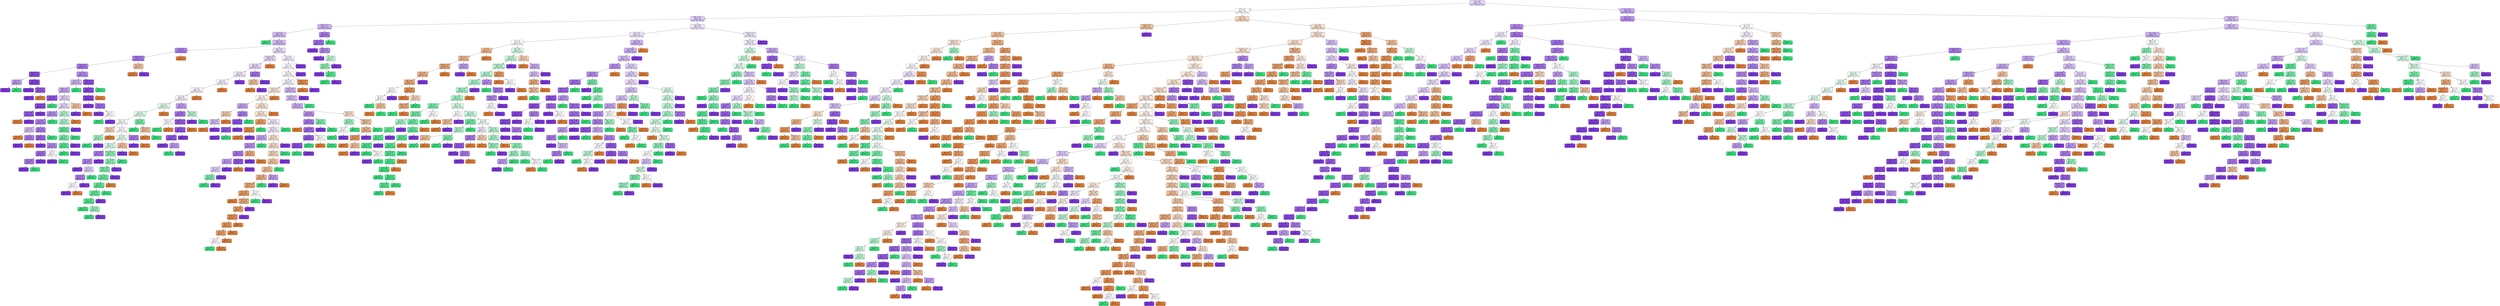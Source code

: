 digraph Tree {
node [shape=box, style="filled, rounded", color="black", fontname=helvetica] ;
edge [fontname=helvetica] ;
0 [label="HS <= 14.5\ngini = 0.64\nsamples = 2195\nvalue = [1036, 849, 1573]", fillcolor="#e3d3f9"] ;
1 [label="AST <= 4.5\ngini = 0.66\nsamples = 1302\nvalue = [760, 515, 770]", fillcolor="#fefdff"] ;
0 -> 1 [labeldistance=2.5, labelangle=45, headlabel="True"] ;
2 [label="Week <= 23.5\ngini = 0.63\nsamples = 609\nvalue = [216, 284, 469]", fillcolor="#ddcaf8"] ;
1 -> 2 ;
3 [label="0_home <= 0.5\ngini = 0.6\nsamples = 272\nvalue = [101, 105, 240]", fillcolor="#cdb1f5"] ;
2 -> 3 ;
4 [label="HC <= 0.5\ngini = 0.61\nsamples = 254\nvalue = [101, 96, 213]", fillcolor="#d1b7f6"] ;
3 -> 4 ;
5 [label="gini = 0.0\nsamples = 5\nvalue = [0, 6, 0]", fillcolor="#39e581"] ;
4 -> 5 ;
6 [label="AST <= 2.5\ngini = 0.61\nsamples = 249\nvalue = [101, 90, 213]", fillcolor="#d0b6f5"] ;
4 -> 6 ;
7 [label="5 <= 0.5\ngini = 0.44\nsamples = 78\nvalue = [13, 22, 88]", fillcolor="#ad7eee"] ;
6 -> 7 ;
8 [label="34_home <= 0.5\ngini = 0.42\nsamples = 77\nvalue = [10, 22, 88]", fillcolor="#aa7aed"] ;
7 -> 8 ;
9 [label="Day <= 8.5\ngini = 0.41\nsamples = 75\nvalue = [8, 22, 87]", fillcolor="#a978ed"] ;
8 -> 9 ;
10 [label="Month <= 1.5\ngini = 0.18\nsamples = 19\nvalue = [1, 2, 28]", fillcolor="#8e4de8"] ;
9 -> 10 ;
11 [label="22 <= 0.5\ngini = 0.44\nsamples = 4\nvalue = [0, 2, 4]", fillcolor="#c09cf2"] ;
10 -> 11 ;
12 [label="gini = 0.0\nsamples = 3\nvalue = [0, 0, 4]", fillcolor="#8139e5"] ;
11 -> 12 ;
13 [label="gini = 0.0\nsamples = 1\nvalue = [0, 2, 0]", fillcolor="#39e581"] ;
11 -> 13 ;
14 [label="HY <= 1.5\ngini = 0.08\nsamples = 15\nvalue = [1, 0, 24]", fillcolor="#8641e6"] ;
10 -> 14 ;
15 [label="gini = 0.0\nsamples = 11\nvalue = [0, 0, 18]", fillcolor="#8139e5"] ;
14 -> 15 ;
16 [label="Week <= 11.0\ngini = 0.24\nsamples = 4\nvalue = [1, 0, 6]", fillcolor="#965ae9"] ;
14 -> 16 ;
17 [label="gini = 0.0\nsamples = 3\nvalue = [0, 0, 6]", fillcolor="#8139e5"] ;
16 -> 17 ;
18 [label="gini = 0.0\nsamples = 1\nvalue = [1, 0, 0]", fillcolor="#e58139"] ;
16 -> 18 ;
19 [label="AC <= 5.5\ngini = 0.47\nsamples = 56\nvalue = [7, 20, 59]", fillcolor="#b58af0"] ;
9 -> 19 ;
20 [label="HC <= 11.5\ngini = 0.56\nsamples = 38\nvalue = [6, 18, 32]", fillcolor="#d1b6f5"] ;
19 -> 20 ;
21 [label="Week <= 4.5\ngini = 0.54\nsamples = 37\nvalue = [6, 15, 32]", fillcolor="#c7a6f3"] ;
20 -> 21 ;
22 [label="11 <= 0.5\ngini = 0.24\nsamples = 9\nvalue = [1, 1, 13]", fillcolor="#9355e9"] ;
21 -> 22 ;
23 [label="AC <= 2.5\ngini = 0.13\nsamples = 8\nvalue = [1, 0, 13]", fillcolor="#8b48e7"] ;
22 -> 23 ;
24 [label="Day <= 17.5\ngini = 0.24\nsamples = 4\nvalue = [1, 0, 6]", fillcolor="#965ae9"] ;
23 -> 24 ;
25 [label="gini = 0.0\nsamples = 1\nvalue = [1, 0, 0]", fillcolor="#e58139"] ;
24 -> 25 ;
26 [label="gini = 0.0\nsamples = 3\nvalue = [0, 0, 6]", fillcolor="#8139e5"] ;
24 -> 26 ;
27 [label="gini = 0.0\nsamples = 4\nvalue = [0, 0, 7]", fillcolor="#8139e5"] ;
23 -> 27 ;
28 [label="gini = 0.0\nsamples = 1\nvalue = [0, 1, 0]", fillcolor="#39e581"] ;
22 -> 28 ;
29 [label="7_home <= 0.5\ngini = 0.6\nsamples = 28\nvalue = [5, 14, 19]", fillcolor="#e5d6fa"] ;
21 -> 29 ;
30 [label="AF <= 10.5\ngini = 0.57\nsamples = 26\nvalue = [3, 14, 18]", fillcolor="#e7d9fa"] ;
29 -> 30 ;
31 [label="AR <= 0.5\ngini = 0.49\nsamples = 14\nvalue = [2, 4, 12]", fillcolor="#b78ef0"] ;
30 -> 31 ;
32 [label="AF <= 5.5\ngini = 0.46\nsamples = 13\nvalue = [2, 3, 12]", fillcolor="#ae80ee"] ;
31 -> 32 ;
33 [label="HY <= 0.5\ngini = 0.48\nsamples = 3\nvalue = [2, 0, 3]", fillcolor="#d5bdf6"] ;
32 -> 33 ;
34 [label="gini = 0.0\nsamples = 1\nvalue = [1, 0, 0]", fillcolor="#e58139"] ;
33 -> 34 ;
35 [label="13 <= 0.5\ngini = 0.38\nsamples = 2\nvalue = [1, 0, 3]", fillcolor="#ab7bee"] ;
33 -> 35 ;
36 [label="gini = 0.0\nsamples = 1\nvalue = [0, 0, 3]", fillcolor="#8139e5"] ;
35 -> 36 ;
37 [label="gini = 0.0\nsamples = 1\nvalue = [1, 0, 0]", fillcolor="#e58139"] ;
35 -> 37 ;
38 [label="31 <= 0.5\ngini = 0.38\nsamples = 10\nvalue = [0, 3, 9]", fillcolor="#ab7bee"] ;
32 -> 38 ;
39 [label="Day <= 19.5\ngini = 0.3\nsamples = 9\nvalue = [0, 2, 9]", fillcolor="#9d65eb"] ;
38 -> 39 ;
40 [label="gini = 0.0\nsamples = 4\nvalue = [0, 0, 4]", fillcolor="#8139e5"] ;
39 -> 40 ;
41 [label="17 <= 0.5\ngini = 0.41\nsamples = 5\nvalue = [0, 2, 5]", fillcolor="#b388ef"] ;
39 -> 41 ;
42 [label="17 <= 0.5\ngini = 0.32\nsamples = 3\nvalue = [0, 1, 4]", fillcolor="#a06aec"] ;
41 -> 42 ;
43 [label="12 <= 0.5\ngini = 0.38\nsamples = 2\nvalue = [0, 1, 3]", fillcolor="#ab7bee"] ;
42 -> 43 ;
44 [label="gini = 0.0\nsamples = 1\nvalue = [0, 0, 3]", fillcolor="#8139e5"] ;
43 -> 44 ;
45 [label="gini = 0.0\nsamples = 1\nvalue = [0, 1, 0]", fillcolor="#39e581"] ;
43 -> 45 ;
46 [label="gini = 0.0\nsamples = 1\nvalue = [0, 0, 1]", fillcolor="#8139e5"] ;
42 -> 46 ;
47 [label="HY <= 0.5\ngini = 0.5\nsamples = 2\nvalue = [0, 1, 1]", fillcolor="#ffffff"] ;
41 -> 47 ;
48 [label="gini = 0.0\nsamples = 1\nvalue = [0, 0, 1]", fillcolor="#8139e5"] ;
47 -> 48 ;
49 [label="gini = 0.0\nsamples = 1\nvalue = [0, 1, 0]", fillcolor="#39e581"] ;
47 -> 49 ;
50 [label="gini = 0.0\nsamples = 1\nvalue = [0, 1, 0]", fillcolor="#39e581"] ;
38 -> 50 ;
51 [label="gini = 0.0\nsamples = 1\nvalue = [0, 1, 0]", fillcolor="#39e581"] ;
31 -> 51 ;
52 [label="HST <= 6.5\ngini = 0.53\nsamples = 12\nvalue = [1, 10, 6]", fillcolor="#b7f6d1"] ;
30 -> 52 ;
53 [label="AF <= 18.0\ngini = 0.47\nsamples = 11\nvalue = [0, 10, 6]", fillcolor="#b0f5cd"] ;
52 -> 53 ;
54 [label="12_home <= 0.5\ngini = 0.28\nsamples = 9\nvalue = [0, 10, 2]", fillcolor="#61ea9a"] ;
53 -> 54 ;
55 [label="7 <= 0.5\ngini = 0.35\nsamples = 7\nvalue = [0, 7, 2]", fillcolor="#72eca5"] ;
54 -> 55 ;
56 [label="13 <= 0.5\ngini = 0.22\nsamples = 6\nvalue = [0, 7, 1]", fillcolor="#55e993"] ;
55 -> 56 ;
57 [label="gini = 0.0\nsamples = 5\nvalue = [0, 7, 0]", fillcolor="#39e581"] ;
56 -> 57 ;
58 [label="gini = 0.0\nsamples = 1\nvalue = [0, 0, 1]", fillcolor="#8139e5"] ;
56 -> 58 ;
59 [label="gini = 0.0\nsamples = 1\nvalue = [0, 0, 1]", fillcolor="#8139e5"] ;
55 -> 59 ;
60 [label="gini = 0.0\nsamples = 2\nvalue = [0, 3, 0]", fillcolor="#39e581"] ;
54 -> 60 ;
61 [label="gini = 0.0\nsamples = 2\nvalue = [0, 0, 4]", fillcolor="#8139e5"] ;
53 -> 61 ;
62 [label="gini = 0.0\nsamples = 1\nvalue = [1, 0, 0]", fillcolor="#e58139"] ;
52 -> 62 ;
63 [label="AY <= 1.5\ngini = 0.44\nsamples = 2\nvalue = [2, 0, 1]", fillcolor="#f2c09c"] ;
29 -> 63 ;
64 [label="gini = 0.0\nsamples = 1\nvalue = [0, 0, 1]", fillcolor="#8139e5"] ;
63 -> 64 ;
65 [label="gini = 0.0\nsamples = 1\nvalue = [2, 0, 0]", fillcolor="#e58139"] ;
63 -> 65 ;
66 [label="gini = 0.0\nsamples = 1\nvalue = [0, 3, 0]", fillcolor="#39e581"] ;
20 -> 66 ;
67 [label="13_home <= 0.5\ngini = 0.18\nsamples = 18\nvalue = [1, 2, 27]", fillcolor="#8e4ee8"] ;
19 -> 67 ;
68 [label="7 <= 0.5\ngini = 0.13\nsamples = 17\nvalue = [1, 1, 27]", fillcolor="#8a47e7"] ;
67 -> 68 ;
69 [label="HST <= 6.5\ngini = 0.07\nsamples = 16\nvalue = [0, 1, 27]", fillcolor="#8640e6"] ;
68 -> 69 ;
70 [label="gini = 0.0\nsamples = 12\nvalue = [0, 0, 23]", fillcolor="#8139e5"] ;
69 -> 70 ;
71 [label="AST <= 1.5\ngini = 0.32\nsamples = 4\nvalue = [0, 1, 4]", fillcolor="#a06aec"] ;
69 -> 71 ;
72 [label="gini = 0.0\nsamples = 2\nvalue = [0, 0, 3]", fillcolor="#8139e5"] ;
71 -> 72 ;
73 [label="28 <= 0.5\ngini = 0.5\nsamples = 2\nvalue = [0, 1, 1]", fillcolor="#ffffff"] ;
71 -> 73 ;
74 [label="gini = 0.0\nsamples = 1\nvalue = [0, 1, 0]", fillcolor="#39e581"] ;
73 -> 74 ;
75 [label="gini = 0.0\nsamples = 1\nvalue = [0, 0, 1]", fillcolor="#8139e5"] ;
73 -> 75 ;
76 [label="gini = 0.0\nsamples = 1\nvalue = [1, 0, 0]", fillcolor="#e58139"] ;
68 -> 76 ;
77 [label="gini = 0.0\nsamples = 1\nvalue = [0, 1, 0]", fillcolor="#39e581"] ;
67 -> 77 ;
78 [label="AF <= 14.5\ngini = 0.44\nsamples = 2\nvalue = [2, 0, 1]", fillcolor="#f2c09c"] ;
8 -> 78 ;
79 [label="gini = 0.0\nsamples = 1\nvalue = [2, 0, 0]", fillcolor="#e58139"] ;
78 -> 79 ;
80 [label="gini = 0.0\nsamples = 1\nvalue = [0, 0, 1]", fillcolor="#8139e5"] ;
78 -> 80 ;
81 [label="gini = 0.0\nsamples = 1\nvalue = [3, 0, 0]", fillcolor="#e58139"] ;
7 -> 81 ;
82 [label="AS <= 9.5\ngini = 0.65\nsamples = 171\nvalue = [88, 68, 125]", fillcolor="#e7d9fa"] ;
6 -> 82 ;
83 [label="16_home <= 0.5\ngini = 0.63\nsamples = 65\nvalue = [23, 36, 51]", fillcolor="#e5d7fa"] ;
82 -> 83 ;
84 [label="18 <= 0.5\ngini = 0.62\nsamples = 64\nvalue = [19, 36, 51]", fillcolor="#e4d5f9"] ;
83 -> 84 ;
85 [label="8 <= 0.5\ngini = 0.63\nsamples = 59\nvalue = [17, 36, 44]", fillcolor="#eee5fc"] ;
84 -> 85 ;
86 [label="10 <= 0.5\ngini = 0.63\nsamples = 58\nvalue = [17, 36, 40]", fillcolor="#f6f1fd"] ;
85 -> 86 ;
87 [label="9 <= 0.5\ngini = 0.62\nsamples = 56\nvalue = [15, 36, 40]", fillcolor="#f6f1fd"] ;
86 -> 87 ;
88 [label="AS <= 8.5\ngini = 0.62\nsamples = 55\nvalue = [14, 36, 40]", fillcolor="#f6f0fd"] ;
87 -> 88 ;
89 [label="35 <= 0.5\ngini = 0.63\nsamples = 38\nvalue = [12, 27, 20]", fillcolor="#dbfae8"] ;
88 -> 89 ;
90 [label="0 <= 0.5\ngini = 0.63\nsamples = 37\nvalue = [11, 27, 20]", fillcolor="#dbfae8"] ;
89 -> 90 ;
91 [label="HST <= 1.5\ngini = 0.63\nsamples = 33\nvalue = [9, 21, 20]", fillcolor="#f8fefb"] ;
90 -> 91 ;
92 [label="Day <= 17.5\ngini = 0.57\nsamples = 4\nvalue = [4, 2, 1]", fillcolor="#f5cdb0"] ;
91 -> 92 ;
93 [label="AF <= 9.5\ngini = 0.44\nsamples = 2\nvalue = [0, 2, 1]", fillcolor="#9cf2c0"] ;
92 -> 93 ;
94 [label="gini = 0.0\nsamples = 1\nvalue = [0, 2, 0]", fillcolor="#39e581"] ;
93 -> 94 ;
95 [label="gini = 0.0\nsamples = 1\nvalue = [0, 0, 1]", fillcolor="#8139e5"] ;
93 -> 95 ;
96 [label="gini = 0.0\nsamples = 2\nvalue = [4, 0, 0]", fillcolor="#e58139"] ;
92 -> 96 ;
97 [label="AY <= 3.5\ngini = 0.6\nsamples = 29\nvalue = [5, 19, 19]", fillcolor="#ffffff"] ;
91 -> 97 ;
98 [label="30 <= 0.5\ngini = 0.58\nsamples = 26\nvalue = [4, 19, 16]", fillcolor="#e5fcef"] ;
97 -> 98 ;
99 [label="Day <= 7.5\ngini = 0.54\nsamples = 24\nvalue = [2, 19, 15]", fillcolor="#d9fae7"] ;
98 -> 99 ;
100 [label="14 <= 0.5\ngini = 0.43\nsamples = 8\nvalue = [1, 2, 8]", fillcolor="#ab7bee"] ;
99 -> 100 ;
101 [label="AST <= 3.5\ngini = 0.46\nsamples = 7\nvalue = [1, 2, 7]", fillcolor="#b083ef"] ;
100 -> 101 ;
102 [label="gini = 0.0\nsamples = 3\nvalue = [0, 0, 4]", fillcolor="#8139e5"] ;
101 -> 102 ;
103 [label="HC <= 6.5\ngini = 0.61\nsamples = 4\nvalue = [1, 2, 3]", fillcolor="#e0cef8"] ;
101 -> 103 ;
104 [label="23 <= 0.5\ngini = 0.38\nsamples = 3\nvalue = [1, 0, 3]", fillcolor="#ab7bee"] ;
103 -> 104 ;
105 [label="22 <= 0.5\ngini = 0.5\nsamples = 2\nvalue = [1, 0, 1]", fillcolor="#ffffff"] ;
104 -> 105 ;
106 [label="gini = 0.0\nsamples = 1\nvalue = [0, 0, 1]", fillcolor="#8139e5"] ;
105 -> 106 ;
107 [label="gini = 0.0\nsamples = 1\nvalue = [1, 0, 0]", fillcolor="#e58139"] ;
105 -> 107 ;
108 [label="gini = 0.0\nsamples = 1\nvalue = [0, 0, 2]", fillcolor="#8139e5"] ;
104 -> 108 ;
109 [label="gini = 0.0\nsamples = 1\nvalue = [0, 2, 0]", fillcolor="#39e581"] ;
103 -> 109 ;
110 [label="gini = 0.0\nsamples = 1\nvalue = [0, 0, 1]", fillcolor="#8139e5"] ;
100 -> 110 ;
111 [label="36_home <= 0.5\ngini = 0.46\nsamples = 16\nvalue = [1, 17, 7]", fillcolor="#91f1b9"] ;
99 -> 111 ;
112 [label="Day <= 28.0\ngini = 0.47\nsamples = 15\nvalue = [1, 16, 7]", fillcolor="#96f1bc"] ;
111 -> 112 ;
113 [label="Week <= 18.0\ngini = 0.42\nsamples = 14\nvalue = [1, 16, 5]", fillcolor="#7feead"] ;
112 -> 113 ;
114 [label="HS <= 13.5\ngini = 0.34\nsamples = 12\nvalue = [1, 16, 3]", fillcolor="#68eb9f"] ;
113 -> 114 ;
115 [label="34 <= 0.5\ngini = 0.27\nsamples = 11\nvalue = [0, 16, 3]", fillcolor="#5eea99"] ;
114 -> 115 ;
116 [label="3 <= 0.5\ngini = 0.29\nsamples = 10\nvalue = [0, 14, 3]", fillcolor="#63eb9c"] ;
115 -> 116 ;
117 [label="HS <= 10.5\ngini = 0.22\nsamples = 9\nvalue = [0, 14, 2]", fillcolor="#55e993"] ;
116 -> 117 ;
118 [label="gini = 0.0\nsamples = 5\nvalue = [0, 10, 0]", fillcolor="#39e581"] ;
117 -> 118 ;
119 [label="22 <= 0.5\ngini = 0.44\nsamples = 4\nvalue = [0, 4, 2]", fillcolor="#9cf2c0"] ;
117 -> 119 ;
120 [label="gini = 0.0\nsamples = 3\nvalue = [0, 4, 0]", fillcolor="#39e581"] ;
119 -> 120 ;
121 [label="gini = 0.0\nsamples = 1\nvalue = [0, 0, 2]", fillcolor="#8139e5"] ;
119 -> 121 ;
122 [label="gini = 0.0\nsamples = 1\nvalue = [0, 0, 1]", fillcolor="#8139e5"] ;
116 -> 122 ;
123 [label="gini = 0.0\nsamples = 1\nvalue = [0, 2, 0]", fillcolor="#39e581"] ;
115 -> 123 ;
124 [label="gini = 0.0\nsamples = 1\nvalue = [1, 0, 0]", fillcolor="#e58139"] ;
114 -> 124 ;
125 [label="gini = 0.0\nsamples = 2\nvalue = [0, 0, 2]", fillcolor="#8139e5"] ;
113 -> 125 ;
126 [label="gini = 0.0\nsamples = 1\nvalue = [0, 0, 2]", fillcolor="#8139e5"] ;
112 -> 126 ;
127 [label="gini = 0.0\nsamples = 1\nvalue = [0, 1, 0]", fillcolor="#39e581"] ;
111 -> 127 ;
128 [label="35 <= 0.5\ngini = 0.44\nsamples = 2\nvalue = [2, 0, 1]", fillcolor="#f2c09c"] ;
98 -> 128 ;
129 [label="gini = 0.0\nsamples = 1\nvalue = [0, 0, 1]", fillcolor="#8139e5"] ;
128 -> 129 ;
130 [label="gini = 0.0\nsamples = 1\nvalue = [2, 0, 0]", fillcolor="#e58139"] ;
128 -> 130 ;
131 [label="AST <= 3.5\ngini = 0.38\nsamples = 3\nvalue = [1, 0, 3]", fillcolor="#ab7bee"] ;
97 -> 131 ;
132 [label="gini = 0.0\nsamples = 2\nvalue = [0, 0, 3]", fillcolor="#8139e5"] ;
131 -> 132 ;
133 [label="gini = 0.0\nsamples = 1\nvalue = [1, 0, 0]", fillcolor="#e58139"] ;
131 -> 133 ;
134 [label="Day <= 18.0\ngini = 0.38\nsamples = 4\nvalue = [2, 6, 0]", fillcolor="#7beeab"] ;
90 -> 134 ;
135 [label="gini = 0.0\nsamples = 2\nvalue = [0, 5, 0]", fillcolor="#39e581"] ;
134 -> 135 ;
136 [label="12_home <= 0.5\ngini = 0.44\nsamples = 2\nvalue = [2, 1, 0]", fillcolor="#f2c09c"] ;
134 -> 136 ;
137 [label="gini = 0.0\nsamples = 1\nvalue = [2, 0, 0]", fillcolor="#e58139"] ;
136 -> 137 ;
138 [label="gini = 0.0\nsamples = 1\nvalue = [0, 1, 0]", fillcolor="#39e581"] ;
136 -> 138 ;
139 [label="gini = 0.0\nsamples = 1\nvalue = [1, 0, 0]", fillcolor="#e58139"] ;
89 -> 139 ;
140 [label="AY <= 2.5\ngini = 0.5\nsamples = 17\nvalue = [2, 9, 20]", fillcolor="#c09cf2"] ;
88 -> 140 ;
141 [label="HS <= 9.0\ngini = 0.39\nsamples = 12\nvalue = [2, 3, 16]", fillcolor="#a470ec"] ;
140 -> 141 ;
142 [label="Week <= 21.0\ngini = 0.5\nsamples = 2\nvalue = [1, 1, 0]", fillcolor="#ffffff"] ;
141 -> 142 ;
143 [label="gini = 0.0\nsamples = 1\nvalue = [0, 1, 0]", fillcolor="#39e581"] ;
142 -> 143 ;
144 [label="gini = 0.0\nsamples = 1\nvalue = [1, 0, 0]", fillcolor="#e58139"] ;
142 -> 144 ;
145 [label="29_home <= 0.5\ngini = 0.28\nsamples = 10\nvalue = [1, 2, 16]", fillcolor="#975cea"] ;
141 -> 145 ;
146 [label="22 <= 0.5\ngini = 0.2\nsamples = 9\nvalue = [0, 2, 16]", fillcolor="#9152e8"] ;
145 -> 146 ;
147 [label="HY <= 2.0\ngini = 0.22\nsamples = 7\nvalue = [0, 2, 14]", fillcolor="#9355e9"] ;
146 -> 147 ;
148 [label="gini = 0.0\nsamples = 4\nvalue = [0, 0, 10]", fillcolor="#8139e5"] ;
147 -> 148 ;
149 [label="HST <= 5.5\ngini = 0.44\nsamples = 3\nvalue = [0, 2, 4]", fillcolor="#c09cf2"] ;
147 -> 149 ;
150 [label="gini = 0.0\nsamples = 1\nvalue = [0, 2, 0]", fillcolor="#39e581"] ;
149 -> 150 ;
151 [label="gini = 0.0\nsamples = 2\nvalue = [0, 0, 4]", fillcolor="#8139e5"] ;
149 -> 151 ;
152 [label="gini = 0.0\nsamples = 2\nvalue = [0, 0, 2]", fillcolor="#8139e5"] ;
146 -> 152 ;
153 [label="gini = 0.0\nsamples = 1\nvalue = [1, 0, 0]", fillcolor="#e58139"] ;
145 -> 153 ;
154 [label="Day <= 11.5\ngini = 0.48\nsamples = 5\nvalue = [0, 6, 4]", fillcolor="#bdf6d5"] ;
140 -> 154 ;
155 [label="gini = 0.0\nsamples = 2\nvalue = [0, 0, 4]", fillcolor="#8139e5"] ;
154 -> 155 ;
156 [label="gini = 0.0\nsamples = 3\nvalue = [0, 6, 0]", fillcolor="#39e581"] ;
154 -> 156 ;
157 [label="gini = 0.0\nsamples = 1\nvalue = [1, 0, 0]", fillcolor="#e58139"] ;
87 -> 157 ;
158 [label="gini = 0.0\nsamples = 2\nvalue = [2, 0, 0]", fillcolor="#e58139"] ;
86 -> 158 ;
159 [label="gini = 0.0\nsamples = 1\nvalue = [0, 0, 4]", fillcolor="#8139e5"] ;
85 -> 159 ;
160 [label="AS <= 8.0\ngini = 0.35\nsamples = 5\nvalue = [2, 0, 7]", fillcolor="#a572ec"] ;
84 -> 160 ;
161 [label="HF <= 12.0\ngini = 0.44\nsamples = 3\nvalue = [2, 0, 1]", fillcolor="#f2c09c"] ;
160 -> 161 ;
162 [label="gini = 0.0\nsamples = 2\nvalue = [2, 0, 0]", fillcolor="#e58139"] ;
161 -> 162 ;
163 [label="gini = 0.0\nsamples = 1\nvalue = [0, 0, 1]", fillcolor="#8139e5"] ;
161 -> 163 ;
164 [label="gini = 0.0\nsamples = 2\nvalue = [0, 0, 6]", fillcolor="#8139e5"] ;
160 -> 164 ;
165 [label="gini = 0.0\nsamples = 1\nvalue = [4, 0, 0]", fillcolor="#e58139"] ;
83 -> 165 ;
166 [label="15 <= 0.5\ngini = 0.63\nsamples = 106\nvalue = [65, 32, 74]", fillcolor="#f4eefd"] ;
82 -> 166 ;
167 [label="11 <= 0.5\ngini = 0.64\nsamples = 102\nvalue = [65, 32, 66]", fillcolor="#fefdff"] ;
166 -> 167 ;
168 [label="10 <= 0.5\ngini = 0.64\nsamples = 100\nvalue = [65, 32, 62]", fillcolor="#fefbf9"] ;
167 -> 168 ;
169 [label="AS <= 14.5\ngini = 0.65\nsamples = 95\nvalue = [55, 32, 61]", fillcolor="#f7f2fd"] ;
168 -> 169 ;
170 [label="12_home <= 0.5\ngini = 0.63\nsamples = 66\nvalue = [47, 19, 35]", fillcolor="#fae8db"] ;
169 -> 170 ;
171 [label="AF <= 7.5\ngini = 0.64\nsamples = 64\nvalue = [41, 19, 35]", fillcolor="#fcf2eb"] ;
170 -> 171 ;
172 [label="AY <= 1.5\ngini = 0.55\nsamples = 12\nvalue = [5, 3, 12]", fillcolor="#c4a3f3"] ;
171 -> 172 ;
173 [label="HF <= 10.5\ngini = 0.47\nsamples = 6\nvalue = [5, 0, 3]", fillcolor="#f5cdb0"] ;
172 -> 173 ;
174 [label="AST <= 3.5\ngini = 0.48\nsamples = 4\nvalue = [2, 0, 3]", fillcolor="#d5bdf6"] ;
173 -> 174 ;
175 [label="gini = 0.0\nsamples = 2\nvalue = [2, 0, 0]", fillcolor="#e58139"] ;
174 -> 175 ;
176 [label="gini = 0.0\nsamples = 2\nvalue = [0, 0, 3]", fillcolor="#8139e5"] ;
174 -> 176 ;
177 [label="gini = 0.0\nsamples = 2\nvalue = [3, 0, 0]", fillcolor="#e58139"] ;
173 -> 177 ;
178 [label="HY <= 2.5\ngini = 0.38\nsamples = 6\nvalue = [0, 3, 9]", fillcolor="#ab7bee"] ;
172 -> 178 ;
179 [label="3 <= 0.5\ngini = 0.18\nsamples = 5\nvalue = [0, 1, 9]", fillcolor="#8f4fe8"] ;
178 -> 179 ;
180 [label="HF <= 9.5\ngini = 0.24\nsamples = 4\nvalue = [0, 1, 6]", fillcolor="#965ae9"] ;
179 -> 180 ;
181 [label="gini = 0.0\nsamples = 3\nvalue = [0, 0, 6]", fillcolor="#8139e5"] ;
180 -> 181 ;
182 [label="gini = 0.0\nsamples = 1\nvalue = [0, 1, 0]", fillcolor="#39e581"] ;
180 -> 182 ;
183 [label="gini = 0.0\nsamples = 1\nvalue = [0, 0, 3]", fillcolor="#8139e5"] ;
179 -> 183 ;
184 [label="gini = 0.0\nsamples = 1\nvalue = [0, 2, 0]", fillcolor="#39e581"] ;
178 -> 184 ;
185 [label="11 <= 0.5\ngini = 0.63\nsamples = 52\nvalue = [36, 16, 23]", fillcolor="#f8e0ce"] ;
171 -> 185 ;
186 [label="HST <= 2.5\ngini = 0.64\nsamples = 48\nvalue = [32, 16, 23]", fillcolor="#fae7da"] ;
185 -> 186 ;
187 [label="6 <= 0.5\ngini = 0.3\nsamples = 9\nvalue = [14, 2, 1]", fillcolor="#ea9a61"] ;
186 -> 187 ;
188 [label="30 <= 0.5\ngini = 0.12\nsamples = 8\nvalue = [14, 0, 1]", fillcolor="#e78a47"] ;
187 -> 188 ;
189 [label="gini = 0.0\nsamples = 7\nvalue = [14, 0, 0]", fillcolor="#e58139"] ;
188 -> 189 ;
190 [label="gini = 0.0\nsamples = 1\nvalue = [0, 0, 1]", fillcolor="#8139e5"] ;
188 -> 190 ;
191 [label="gini = 0.0\nsamples = 1\nvalue = [0, 2, 0]", fillcolor="#39e581"] ;
187 -> 191 ;
192 [label="1 <= 0.5\ngini = 0.66\nsamples = 39\nvalue = [18, 14, 22]", fillcolor="#f1e9fc"] ;
186 -> 192 ;
193 [label="AST <= 3.5\ngini = 0.65\nsamples = 38\nvalue = [18, 12, 22]", fillcolor="#f0e8fc"] ;
192 -> 193 ;
194 [label="HY <= 3.5\ngini = 0.57\nsamples = 17\nvalue = [4, 5, 13]", fillcolor="#c4a2f3"] ;
193 -> 194 ;
195 [label="HS <= 13.5\ngini = 0.52\nsamples = 16\nvalue = [4, 3, 13]", fillcolor="#b890f0"] ;
194 -> 195 ;
196 [label="HS <= 11.5\ngini = 0.4\nsamples = 13\nvalue = [1, 3, 12]", fillcolor="#a876ed"] ;
195 -> 196 ;
197 [label="13 <= 0.5\ngini = 0.44\nsamples = 8\nvalue = [0, 3, 6]", fillcolor="#c09cf2"] ;
196 -> 197 ;
198 [label="HY <= 1.5\ngini = 0.49\nsamples = 7\nvalue = [0, 3, 4]", fillcolor="#e0cef8"] ;
197 -> 198 ;
199 [label="13 <= 0.5\ngini = 0.38\nsamples = 4\nvalue = [0, 3, 1]", fillcolor="#7beeab"] ;
198 -> 199 ;
200 [label="gini = 0.0\nsamples = 3\nvalue = [0, 3, 0]", fillcolor="#39e581"] ;
199 -> 200 ;
201 [label="gini = 0.0\nsamples = 1\nvalue = [0, 0, 1]", fillcolor="#8139e5"] ;
199 -> 201 ;
202 [label="gini = 0.0\nsamples = 3\nvalue = [0, 0, 3]", fillcolor="#8139e5"] ;
198 -> 202 ;
203 [label="gini = 0.0\nsamples = 1\nvalue = [0, 0, 2]", fillcolor="#8139e5"] ;
197 -> 203 ;
204 [label="Week <= 1.5\ngini = 0.24\nsamples = 5\nvalue = [1, 0, 6]", fillcolor="#965ae9"] ;
196 -> 204 ;
205 [label="gini = 0.0\nsamples = 1\nvalue = [1, 0, 0]", fillcolor="#e58139"] ;
204 -> 205 ;
206 [label="gini = 0.0\nsamples = 4\nvalue = [0, 0, 6]", fillcolor="#8139e5"] ;
204 -> 206 ;
207 [label="Day <= 8.0\ngini = 0.38\nsamples = 3\nvalue = [3, 0, 1]", fillcolor="#eeab7b"] ;
195 -> 207 ;
208 [label="gini = 0.0\nsamples = 1\nvalue = [0, 0, 1]", fillcolor="#8139e5"] ;
207 -> 208 ;
209 [label="gini = 0.0\nsamples = 2\nvalue = [3, 0, 0]", fillcolor="#e58139"] ;
207 -> 209 ;
210 [label="gini = 0.0\nsamples = 1\nvalue = [0, 2, 0]", fillcolor="#39e581"] ;
194 -> 210 ;
211 [label="30 <= 0.5\ngini = 0.64\nsamples = 21\nvalue = [14, 7, 9]", fillcolor="#f9e1d0"] ;
193 -> 211 ;
212 [label="33 <= 0.5\ngini = 0.63\nsamples = 20\nvalue = [14, 7, 8]", fillcolor="#f8dbc6"] ;
211 -> 212 ;
213 [label="1_home <= 0.5\ngini = 0.61\nsamples = 19\nvalue = [14, 5, 8]", fillcolor="#f7d7c0"] ;
212 -> 213 ;
214 [label="AY <= 2.5\ngini = 0.57\nsamples = 17\nvalue = [14, 5, 5]", fillcolor="#f3c3a1"] ;
213 -> 214 ;
215 [label="34 <= 0.5\ngini = 0.52\nsamples = 16\nvalue = [14, 3, 5]", fillcolor="#f1bc96"] ;
214 -> 215 ;
216 [label="HST <= 6.5\ngini = 0.48\nsamples = 14\nvalue = [13, 3, 3]", fillcolor="#efb083"] ;
215 -> 216 ;
217 [label="15_home <= 0.5\ngini = 0.44\nsamples = 13\nvalue = [13, 2, 3]", fillcolor="#eeab7b"] ;
216 -> 217 ;
218 [label="HST <= 3.5\ngini = 0.32\nsamples = 11\nvalue = [13, 1, 2]", fillcolor="#eb9c63"] ;
217 -> 218 ;
219 [label="gini = 0.0\nsamples = 3\nvalue = [5, 0, 0]", fillcolor="#e58139"] ;
218 -> 219 ;
220 [label="28_home <= 0.5\ngini = 0.43\nsamples = 8\nvalue = [8, 1, 2]", fillcolor="#eeab7b"] ;
218 -> 220 ;
221 [label="HS <= 13.5\ngini = 0.34\nsamples = 7\nvalue = [8, 1, 1]", fillcolor="#eb9d65"] ;
220 -> 221 ;
222 [label="13_home <= 0.5\ngini = 0.2\nsamples = 6\nvalue = [8, 1, 0]", fillcolor="#e89152"] ;
221 -> 222 ;
223 [label="37 <= 0.5\ngini = 0.24\nsamples = 5\nvalue = [6, 1, 0]", fillcolor="#e9965a"] ;
222 -> 223 ;
224 [label="HC <= 5.5\ngini = 0.32\nsamples = 4\nvalue = [4, 1, 0]", fillcolor="#eca06a"] ;
223 -> 224 ;
225 [label="19 <= 0.5\ngini = 0.5\nsamples = 2\nvalue = [1, 1, 0]", fillcolor="#ffffff"] ;
224 -> 225 ;
226 [label="gini = 0.0\nsamples = 1\nvalue = [0, 1, 0]", fillcolor="#39e581"] ;
225 -> 226 ;
227 [label="gini = 0.0\nsamples = 1\nvalue = [1, 0, 0]", fillcolor="#e58139"] ;
225 -> 227 ;
228 [label="gini = 0.0\nsamples = 2\nvalue = [3, 0, 0]", fillcolor="#e58139"] ;
224 -> 228 ;
229 [label="gini = 0.0\nsamples = 1\nvalue = [2, 0, 0]", fillcolor="#e58139"] ;
223 -> 229 ;
230 [label="gini = 0.0\nsamples = 1\nvalue = [2, 0, 0]", fillcolor="#e58139"] ;
222 -> 230 ;
231 [label="gini = 0.0\nsamples = 1\nvalue = [0, 0, 1]", fillcolor="#8139e5"] ;
221 -> 231 ;
232 [label="gini = 0.0\nsamples = 1\nvalue = [0, 0, 1]", fillcolor="#8139e5"] ;
220 -> 232 ;
233 [label="21 <= 0.5\ngini = 0.5\nsamples = 2\nvalue = [0, 1, 1]", fillcolor="#ffffff"] ;
217 -> 233 ;
234 [label="gini = 0.0\nsamples = 1\nvalue = [0, 1, 0]", fillcolor="#39e581"] ;
233 -> 234 ;
235 [label="gini = 0.0\nsamples = 1\nvalue = [0, 0, 1]", fillcolor="#8139e5"] ;
233 -> 235 ;
236 [label="gini = 0.0\nsamples = 1\nvalue = [0, 1, 0]", fillcolor="#39e581"] ;
216 -> 236 ;
237 [label="HS <= 13.0\ngini = 0.44\nsamples = 2\nvalue = [1, 0, 2]", fillcolor="#c09cf2"] ;
215 -> 237 ;
238 [label="gini = 0.0\nsamples = 1\nvalue = [0, 0, 2]", fillcolor="#8139e5"] ;
237 -> 238 ;
239 [label="gini = 0.0\nsamples = 1\nvalue = [1, 0, 0]", fillcolor="#e58139"] ;
237 -> 239 ;
240 [label="gini = 0.0\nsamples = 1\nvalue = [0, 2, 0]", fillcolor="#39e581"] ;
214 -> 240 ;
241 [label="gini = 0.0\nsamples = 2\nvalue = [0, 0, 3]", fillcolor="#8139e5"] ;
213 -> 241 ;
242 [label="gini = 0.0\nsamples = 1\nvalue = [0, 2, 0]", fillcolor="#39e581"] ;
212 -> 242 ;
243 [label="gini = 0.0\nsamples = 1\nvalue = [0, 0, 1]", fillcolor="#8139e5"] ;
211 -> 243 ;
244 [label="gini = 0.0\nsamples = 1\nvalue = [0, 2, 0]", fillcolor="#39e581"] ;
192 -> 244 ;
245 [label="gini = 0.0\nsamples = 4\nvalue = [4, 0, 0]", fillcolor="#e58139"] ;
185 -> 245 ;
246 [label="gini = 0.0\nsamples = 2\nvalue = [6, 0, 0]", fillcolor="#e58139"] ;
170 -> 246 ;
247 [label="7_home <= 0.5\ngini = 0.59\nsamples = 29\nvalue = [8, 13, 26]", fillcolor="#cfb3f5"] ;
169 -> 247 ;
248 [label="30_home <= 0.5\ngini = 0.61\nsamples = 27\nvalue = [8, 13, 23]", fillcolor="#d6bff7"] ;
247 -> 248 ;
249 [label="HF <= 11.5\ngini = 0.59\nsamples = 26\nvalue = [8, 10, 23]", fillcolor="#caacf4"] ;
248 -> 249 ;
250 [label="1 <= 0.5\ngini = 0.49\nsamples = 16\nvalue = [3, 7, 20]", fillcolor="#b88ff0"] ;
249 -> 250 ;
251 [label="HF <= 4.5\ngini = 0.43\nsamples = 14\nvalue = [3, 4, 19]", fillcolor="#a978ed"] ;
250 -> 251 ;
252 [label="gini = 0.0\nsamples = 1\nvalue = [2, 0, 0]", fillcolor="#e58139"] ;
251 -> 252 ;
253 [label="HS <= 11.5\ngini = 0.34\nsamples = 13\nvalue = [1, 4, 19]", fillcolor="#a06aec"] ;
251 -> 253 ;
254 [label="7 <= 0.5\ngini = 0.24\nsamples = 11\nvalue = [0, 3, 19]", fillcolor="#9558e9"] ;
253 -> 254 ;
255 [label="HST <= 1.5\ngini = 0.17\nsamples = 10\nvalue = [0, 2, 19]", fillcolor="#8e4ee8"] ;
254 -> 255 ;
256 [label="gini = 0.0\nsamples = 2\nvalue = [0, 2, 0]", fillcolor="#39e581"] ;
255 -> 256 ;
257 [label="gini = 0.0\nsamples = 8\nvalue = [0, 0, 19]", fillcolor="#8139e5"] ;
255 -> 257 ;
258 [label="gini = 0.0\nsamples = 1\nvalue = [0, 1, 0]", fillcolor="#39e581"] ;
254 -> 258 ;
259 [label="Month <= 3.5\ngini = 0.5\nsamples = 2\nvalue = [1, 1, 0]", fillcolor="#ffffff"] ;
253 -> 259 ;
260 [label="gini = 0.0\nsamples = 1\nvalue = [1, 0, 0]", fillcolor="#e58139"] ;
259 -> 260 ;
261 [label="gini = 0.0\nsamples = 1\nvalue = [0, 1, 0]", fillcolor="#39e581"] ;
259 -> 261 ;
262 [label="AR <= 0.5\ngini = 0.38\nsamples = 2\nvalue = [0, 3, 1]", fillcolor="#7beeab"] ;
250 -> 262 ;
263 [label="gini = 0.0\nsamples = 1\nvalue = [0, 0, 1]", fillcolor="#8139e5"] ;
262 -> 263 ;
264 [label="gini = 0.0\nsamples = 1\nvalue = [0, 3, 0]", fillcolor="#39e581"] ;
262 -> 264 ;
265 [label="Month <= 1.5\ngini = 0.64\nsamples = 10\nvalue = [5, 3, 3]", fillcolor="#f8e0ce"] ;
249 -> 265 ;
266 [label="AST <= 3.5\ngini = 0.44\nsamples = 3\nvalue = [0, 2, 1]", fillcolor="#9cf2c0"] ;
265 -> 266 ;
267 [label="AF <= 8.5\ngini = 0.5\nsamples = 2\nvalue = [0, 1, 1]", fillcolor="#ffffff"] ;
266 -> 267 ;
268 [label="gini = 0.0\nsamples = 1\nvalue = [0, 1, 0]", fillcolor="#39e581"] ;
267 -> 268 ;
269 [label="gini = 0.0\nsamples = 1\nvalue = [0, 0, 1]", fillcolor="#8139e5"] ;
267 -> 269 ;
270 [label="gini = 0.0\nsamples = 1\nvalue = [0, 1, 0]", fillcolor="#39e581"] ;
266 -> 270 ;
271 [label="16_home <= 0.5\ngini = 0.53\nsamples = 7\nvalue = [5, 1, 2]", fillcolor="#f2c09c"] ;
265 -> 271 ;
272 [label="35 <= 0.5\ngini = 0.41\nsamples = 6\nvalue = [5, 0, 2]", fillcolor="#efb388"] ;
271 -> 272 ;
273 [label="HS <= 10.5\ngini = 0.28\nsamples = 5\nvalue = [5, 0, 1]", fillcolor="#ea9a61"] ;
272 -> 273 ;
274 [label="gini = 0.0\nsamples = 3\nvalue = [3, 0, 0]", fillcolor="#e58139"] ;
273 -> 274 ;
275 [label="AY <= 1.0\ngini = 0.44\nsamples = 2\nvalue = [2, 0, 1]", fillcolor="#f2c09c"] ;
273 -> 275 ;
276 [label="gini = 0.0\nsamples = 1\nvalue = [2, 0, 0]", fillcolor="#e58139"] ;
275 -> 276 ;
277 [label="gini = 0.0\nsamples = 1\nvalue = [0, 0, 1]", fillcolor="#8139e5"] ;
275 -> 277 ;
278 [label="gini = 0.0\nsamples = 1\nvalue = [0, 0, 1]", fillcolor="#8139e5"] ;
272 -> 278 ;
279 [label="gini = 0.0\nsamples = 1\nvalue = [0, 1, 0]", fillcolor="#39e581"] ;
271 -> 279 ;
280 [label="gini = 0.0\nsamples = 1\nvalue = [0, 3, 0]", fillcolor="#39e581"] ;
248 -> 280 ;
281 [label="gini = 0.0\nsamples = 2\nvalue = [0, 0, 3]", fillcolor="#8139e5"] ;
247 -> 281 ;
282 [label="22_home <= 0.5\ngini = 0.17\nsamples = 5\nvalue = [10, 0, 1]", fillcolor="#e88e4d"] ;
168 -> 282 ;
283 [label="gini = 0.0\nsamples = 4\nvalue = [10, 0, 0]", fillcolor="#e58139"] ;
282 -> 283 ;
284 [label="gini = 0.0\nsamples = 1\nvalue = [0, 0, 1]", fillcolor="#8139e5"] ;
282 -> 284 ;
285 [label="gini = 0.0\nsamples = 2\nvalue = [0, 0, 4]", fillcolor="#8139e5"] ;
167 -> 285 ;
286 [label="gini = 0.0\nsamples = 4\nvalue = [0, 0, 8]", fillcolor="#8139e5"] ;
166 -> 286 ;
287 [label="19 <= 0.5\ngini = 0.38\nsamples = 18\nvalue = [0, 9, 27]", fillcolor="#ab7bee"] ;
3 -> 287 ;
288 [label="HS <= 11.5\ngini = 0.33\nsamples = 17\nvalue = [0, 7, 27]", fillcolor="#a26cec"] ;
287 -> 288 ;
289 [label="gini = 0.0\nsamples = 5\nvalue = [0, 0, 10]", fillcolor="#8139e5"] ;
288 -> 289 ;
290 [label="Month <= 2.5\ngini = 0.41\nsamples = 12\nvalue = [0, 7, 17]", fillcolor="#b58bf0"] ;
288 -> 290 ;
291 [label="gini = 0.0\nsamples = 5\nvalue = [0, 0, 12]", fillcolor="#8139e5"] ;
290 -> 291 ;
292 [label="AF <= 13.0\ngini = 0.49\nsamples = 7\nvalue = [0, 7, 5]", fillcolor="#c6f8db"] ;
290 -> 292 ;
293 [label="HST <= 3.5\ngini = 0.42\nsamples = 6\nvalue = [0, 7, 3]", fillcolor="#8ef0b7"] ;
292 -> 293 ;
294 [label="gini = 0.0\nsamples = 1\nvalue = [0, 0, 2]", fillcolor="#8139e5"] ;
293 -> 294 ;
295 [label="35 <= 0.5\ngini = 0.22\nsamples = 5\nvalue = [0, 7, 1]", fillcolor="#55e993"] ;
293 -> 295 ;
296 [label="gini = 0.0\nsamples = 4\nvalue = [0, 7, 0]", fillcolor="#39e581"] ;
295 -> 296 ;
297 [label="gini = 0.0\nsamples = 1\nvalue = [0, 0, 1]", fillcolor="#8139e5"] ;
295 -> 297 ;
298 [label="gini = 0.0\nsamples = 1\nvalue = [0, 0, 2]", fillcolor="#8139e5"] ;
292 -> 298 ;
299 [label="gini = 0.0\nsamples = 1\nvalue = [0, 2, 0]", fillcolor="#39e581"] ;
287 -> 299 ;
300 [label="AF <= 13.5\ngini = 0.64\nsamples = 337\nvalue = [115, 179, 229]", fillcolor="#ede2fb"] ;
2 -> 300 ;
301 [label="HST <= 3.5\ngini = 0.65\nsamples = 250\nvalue = [101, 120, 159]", fillcolor="#ece1fb"] ;
300 -> 301 ;
302 [label="HY <= 0.5\ngini = 0.66\nsamples = 119\nvalue = [66, 68, 49]", fillcolor="#fcfffd"] ;
301 -> 302 ;
303 [label="7 <= 0.5\ngini = 0.49\nsamples = 21\nvalue = [24, 4, 8]", fillcolor="#f0b78e"] ;
302 -> 303 ;
304 [label="Day <= 27.5\ngini = 0.5\nsamples = 20\nvalue = [23, 4, 8]", fillcolor="#f1b991"] ;
303 -> 304 ;
305 [label="22_home <= 0.5\ngini = 0.44\nsamples = 17\nvalue = [21, 4, 4]", fillcolor="#eda978"] ;
304 -> 305 ;
306 [label="35 <= 0.5\ngini = 0.49\nsamples = 16\nvalue = [17, 4, 4]", fillcolor="#efb184"] ;
305 -> 306 ;
307 [label="Day <= 4.5\ngini = 0.42\nsamples = 15\nvalue = [17, 4, 2]", fillcolor="#eda978"] ;
306 -> 307 ;
308 [label="AC <= 8.5\ngini = 0.67\nsamples = 5\nvalue = [2, 2, 2]", fillcolor="#ffffff"] ;
307 -> 308 ;
309 [label="HS <= 6.5\ngini = 0.5\nsamples = 4\nvalue = [2, 2, 0]", fillcolor="#ffffff"] ;
308 -> 309 ;
310 [label="gini = 0.0\nsamples = 1\nvalue = [0, 1, 0]", fillcolor="#39e581"] ;
309 -> 310 ;
311 [label="AST <= 3.5\ngini = 0.44\nsamples = 3\nvalue = [2, 1, 0]", fillcolor="#f2c09c"] ;
309 -> 311 ;
312 [label="gini = 0.0\nsamples = 2\nvalue = [2, 0, 0]", fillcolor="#e58139"] ;
311 -> 312 ;
313 [label="gini = 0.0\nsamples = 1\nvalue = [0, 1, 0]", fillcolor="#39e581"] ;
311 -> 313 ;
314 [label="gini = 0.0\nsamples = 1\nvalue = [0, 0, 2]", fillcolor="#8139e5"] ;
308 -> 314 ;
315 [label="HS <= 11.5\ngini = 0.21\nsamples = 10\nvalue = [15, 2, 0]", fillcolor="#e89253"] ;
307 -> 315 ;
316 [label="gini = 0.0\nsamples = 6\nvalue = [12, 0, 0]", fillcolor="#e58139"] ;
315 -> 316 ;
317 [label="10 <= 0.5\ngini = 0.48\nsamples = 4\nvalue = [3, 2, 0]", fillcolor="#f6d5bd"] ;
315 -> 317 ;
318 [label="Week <= 40.0\ngini = 0.38\nsamples = 3\nvalue = [3, 1, 0]", fillcolor="#eeab7b"] ;
317 -> 318 ;
319 [label="gini = 0.0\nsamples = 1\nvalue = [0, 1, 0]", fillcolor="#39e581"] ;
318 -> 319 ;
320 [label="gini = 0.0\nsamples = 2\nvalue = [3, 0, 0]", fillcolor="#e58139"] ;
318 -> 320 ;
321 [label="gini = 0.0\nsamples = 1\nvalue = [0, 1, 0]", fillcolor="#39e581"] ;
317 -> 321 ;
322 [label="gini = 0.0\nsamples = 1\nvalue = [0, 0, 2]", fillcolor="#8139e5"] ;
306 -> 322 ;
323 [label="gini = 0.0\nsamples = 1\nvalue = [4, 0, 0]", fillcolor="#e58139"] ;
305 -> 323 ;
324 [label="10 <= 0.5\ngini = 0.44\nsamples = 3\nvalue = [2, 0, 4]", fillcolor="#c09cf2"] ;
304 -> 324 ;
325 [label="gini = 0.0\nsamples = 2\nvalue = [0, 0, 4]", fillcolor="#8139e5"] ;
324 -> 325 ;
326 [label="gini = 0.0\nsamples = 1\nvalue = [2, 0, 0]", fillcolor="#e58139"] ;
324 -> 326 ;
327 [label="gini = 0.0\nsamples = 1\nvalue = [1, 0, 0]", fillcolor="#e58139"] ;
303 -> 327 ;
328 [label="HR <= 0.5\ngini = 0.65\nsamples = 98\nvalue = [42, 64, 41]", fillcolor="#d6fae5"] ;
302 -> 328 ;
329 [label="34 <= 0.5\ngini = 0.63\nsamples = 88\nvalue = [32, 63, 35]", fillcolor="#c5f7da"] ;
328 -> 329 ;
330 [label="33_home <= 0.5\ngini = 0.62\nsamples = 84\nvalue = [32, 63, 30]", fillcolor="#bdf6d5"] ;
329 -> 330 ;
331 [label="22 <= 0.5\ngini = 0.61\nsamples = 81\nvalue = [27, 63, 29]", fillcolor="#b4f5cf"] ;
330 -> 331 ;
332 [label="30 <= 0.5\ngini = 0.59\nsamples = 76\nvalue = [25, 62, 23]", fillcolor="#a9f4c8"] ;
331 -> 332 ;
333 [label="Week <= 52.5\ngini = 0.58\nsamples = 75\nvalue = [25, 62, 21]", fillcolor="#a7f3c7"] ;
332 -> 333 ;
334 [label="AC <= 4.5\ngini = 0.57\nsamples = 73\nvalue = [23, 62, 21]", fillcolor="#a2f3c4"] ;
333 -> 334 ;
335 [label="28 <= 0.5\ngini = 0.45\nsamples = 33\nvalue = [8, 39, 8]", fillcolor="#7ceeac"] ;
334 -> 335 ;
336 [label="Day <= 15.0\ngini = 0.42\nsamples = 31\nvalue = [5, 36, 8]", fillcolor="#78eda9"] ;
335 -> 336 ;
337 [label="3 <= 0.5\ngini = 0.45\nsamples = 14\nvalue = [0, 13, 7]", fillcolor="#a4f3c5"] ;
336 -> 337 ;
338 [label="27 <= 0.5\ngini = 0.3\nsamples = 12\nvalue = [0, 13, 3]", fillcolor="#67eb9e"] ;
337 -> 338 ;
339 [label="HC <= 8.5\ngini = 0.23\nsamples = 11\nvalue = [0, 13, 2]", fillcolor="#57e994"] ;
338 -> 339 ;
340 [label="Day <= 11.5\ngini = 0.13\nsamples = 10\nvalue = [0, 13, 1]", fillcolor="#48e78b"] ;
339 -> 340 ;
341 [label="gini = 0.0\nsamples = 8\nvalue = [0, 12, 0]", fillcolor="#39e581"] ;
340 -> 341 ;
342 [label="Month <= 11.5\ngini = 0.5\nsamples = 2\nvalue = [0, 1, 1]", fillcolor="#ffffff"] ;
340 -> 342 ;
343 [label="gini = 0.0\nsamples = 1\nvalue = [0, 0, 1]", fillcolor="#8139e5"] ;
342 -> 343 ;
344 [label="gini = 0.0\nsamples = 1\nvalue = [0, 1, 0]", fillcolor="#39e581"] ;
342 -> 344 ;
345 [label="gini = 0.0\nsamples = 1\nvalue = [0, 0, 1]", fillcolor="#8139e5"] ;
339 -> 345 ;
346 [label="gini = 0.0\nsamples = 1\nvalue = [0, 0, 1]", fillcolor="#8139e5"] ;
338 -> 346 ;
347 [label="gini = 0.0\nsamples = 2\nvalue = [0, 0, 4]", fillcolor="#8139e5"] ;
337 -> 347 ;
348 [label="5 <= 0.5\ngini = 0.34\nsamples = 17\nvalue = [5, 23, 1]", fillcolor="#6aeca0"] ;
336 -> 348 ;
349 [label="19 <= 0.5\ngini = 0.3\nsamples = 16\nvalue = [4, 23, 1]", fillcolor="#62ea9b"] ;
348 -> 349 ;
350 [label="18 <= 0.5\ngini = 0.25\nsamples = 15\nvalue = [4, 23, 0]", fillcolor="#5bea97"] ;
349 -> 350 ;
351 [label="12 <= 0.5\ngini = 0.2\nsamples = 14\nvalue = [3, 23, 0]", fillcolor="#53e891"] ;
350 -> 351 ;
352 [label="16_home <= 0.5\ngini = 0.23\nsamples = 13\nvalue = [3, 20, 0]", fillcolor="#57e994"] ;
351 -> 352 ;
353 [label="32 <= 0.5\ngini = 0.17\nsamples = 12\nvalue = [2, 20, 0]", fillcolor="#4de88e"] ;
352 -> 353 ;
354 [label="AC <= 2.5\ngini = 0.09\nsamples = 11\nvalue = [1, 20, 0]", fillcolor="#43e687"] ;
353 -> 354 ;
355 [label="gini = 0.0\nsamples = 3\nvalue = [0, 6, 0]", fillcolor="#39e581"] ;
354 -> 355 ;
356 [label="AC <= 3.5\ngini = 0.12\nsamples = 8\nvalue = [1, 14, 0]", fillcolor="#47e78a"] ;
354 -> 356 ;
357 [label="AS <= 10.5\ngini = 0.2\nsamples = 5\nvalue = [1, 8, 0]", fillcolor="#52e891"] ;
356 -> 357 ;
358 [label="gini = 0.0\nsamples = 4\nvalue = [0, 8, 0]", fillcolor="#39e581"] ;
357 -> 358 ;
359 [label="gini = 0.0\nsamples = 1\nvalue = [1, 0, 0]", fillcolor="#e58139"] ;
357 -> 359 ;
360 [label="gini = 0.0\nsamples = 3\nvalue = [0, 6, 0]", fillcolor="#39e581"] ;
356 -> 360 ;
361 [label="gini = 0.0\nsamples = 1\nvalue = [1, 0, 0]", fillcolor="#e58139"] ;
353 -> 361 ;
362 [label="gini = 0.0\nsamples = 1\nvalue = [1, 0, 0]", fillcolor="#e58139"] ;
352 -> 362 ;
363 [label="gini = 0.0\nsamples = 1\nvalue = [0, 3, 0]", fillcolor="#39e581"] ;
351 -> 363 ;
364 [label="gini = 0.0\nsamples = 1\nvalue = [1, 0, 0]", fillcolor="#e58139"] ;
350 -> 364 ;
365 [label="gini = 0.0\nsamples = 1\nvalue = [0, 0, 1]", fillcolor="#8139e5"] ;
349 -> 365 ;
366 [label="gini = 0.0\nsamples = 1\nvalue = [1, 0, 0]", fillcolor="#e58139"] ;
348 -> 366 ;
367 [label="HY <= 2.5\ngini = 0.5\nsamples = 2\nvalue = [3, 3, 0]", fillcolor="#ffffff"] ;
335 -> 367 ;
368 [label="gini = 0.0\nsamples = 1\nvalue = [0, 3, 0]", fillcolor="#39e581"] ;
367 -> 368 ;
369 [label="gini = 0.0\nsamples = 1\nvalue = [3, 0, 0]", fillcolor="#e58139"] ;
367 -> 369 ;
370 [label="AF <= 6.5\ngini = 0.65\nsamples = 40\nvalue = [15, 23, 13]", fillcolor="#d3f9e3"] ;
334 -> 370 ;
371 [label="HY <= 2.0\ngini = 0.5\nsamples = 4\nvalue = [2, 0, 2]", fillcolor="#ffffff"] ;
370 -> 371 ;
372 [label="0_home <= 0.5\ngini = 0.44\nsamples = 3\nvalue = [2, 0, 1]", fillcolor="#f2c09c"] ;
371 -> 372 ;
373 [label="gini = 0.0\nsamples = 2\nvalue = [2, 0, 0]", fillcolor="#e58139"] ;
372 -> 373 ;
374 [label="gini = 0.0\nsamples = 1\nvalue = [0, 0, 1]", fillcolor="#8139e5"] ;
372 -> 374 ;
375 [label="gini = 0.0\nsamples = 1\nvalue = [0, 0, 1]", fillcolor="#8139e5"] ;
371 -> 375 ;
376 [label="HC <= 2.5\ngini = 0.63\nsamples = 36\nvalue = [13, 23, 11]", fillcolor="#c5f7da"] ;
370 -> 376 ;
377 [label="HF <= 10.5\ngini = 0.36\nsamples = 11\nvalue = [2, 11, 1]", fillcolor="#6beca0"] ;
376 -> 377 ;
378 [label="Day <= 10.5\ngini = 0.57\nsamples = 6\nvalue = [2, 4, 1]", fillcolor="#b0f5cd"] ;
377 -> 378 ;
379 [label="HS <= 4.0\ngini = 0.44\nsamples = 3\nvalue = [2, 1, 0]", fillcolor="#f2c09c"] ;
378 -> 379 ;
380 [label="gini = 0.0\nsamples = 1\nvalue = [0, 1, 0]", fillcolor="#39e581"] ;
379 -> 380 ;
381 [label="gini = 0.0\nsamples = 2\nvalue = [2, 0, 0]", fillcolor="#e58139"] ;
379 -> 381 ;
382 [label="HF <= 9.5\ngini = 0.38\nsamples = 3\nvalue = [0, 3, 1]", fillcolor="#7beeab"] ;
378 -> 382 ;
383 [label="gini = 0.0\nsamples = 2\nvalue = [0, 3, 0]", fillcolor="#39e581"] ;
382 -> 383 ;
384 [label="gini = 0.0\nsamples = 1\nvalue = [0, 0, 1]", fillcolor="#8139e5"] ;
382 -> 384 ;
385 [label="gini = 0.0\nsamples = 5\nvalue = [0, 7, 0]", fillcolor="#39e581"] ;
377 -> 385 ;
386 [label="HS <= 10.5\ngini = 0.66\nsamples = 25\nvalue = [11, 12, 10]", fillcolor="#f6fef9"] ;
376 -> 386 ;
387 [label="AY <= 1.5\ngini = 0.6\nsamples = 12\nvalue = [6, 2, 7]", fillcolor="#f1e9fc"] ;
386 -> 387 ;
388 [label="11_home <= 0.5\ngini = 0.38\nsamples = 6\nvalue = [2, 0, 6]", fillcolor="#ab7bee"] ;
387 -> 388 ;
389 [label="HST <= 2.5\ngini = 0.24\nsamples = 5\nvalue = [1, 0, 6]", fillcolor="#965ae9"] ;
388 -> 389 ;
390 [label="gini = 0.0\nsamples = 2\nvalue = [0, 0, 3]", fillcolor="#8139e5"] ;
389 -> 390 ;
391 [label="33 <= 0.5\ngini = 0.38\nsamples = 3\nvalue = [1, 0, 3]", fillcolor="#ab7bee"] ;
389 -> 391 ;
392 [label="gini = 0.0\nsamples = 2\nvalue = [0, 0, 3]", fillcolor="#8139e5"] ;
391 -> 392 ;
393 [label="gini = 0.0\nsamples = 1\nvalue = [1, 0, 0]", fillcolor="#e58139"] ;
391 -> 393 ;
394 [label="gini = 0.0\nsamples = 1\nvalue = [1, 0, 0]", fillcolor="#e58139"] ;
388 -> 394 ;
395 [label="HC <= 3.5\ngini = 0.57\nsamples = 6\nvalue = [4, 2, 1]", fillcolor="#f5cdb0"] ;
387 -> 395 ;
396 [label="gini = 0.0\nsamples = 3\nvalue = [4, 0, 0]", fillcolor="#e58139"] ;
395 -> 396 ;
397 [label="14_home <= 0.5\ngini = 0.44\nsamples = 3\nvalue = [0, 2, 1]", fillcolor="#9cf2c0"] ;
395 -> 397 ;
398 [label="gini = 0.0\nsamples = 2\nvalue = [0, 2, 0]", fillcolor="#39e581"] ;
397 -> 398 ;
399 [label="gini = 0.0\nsamples = 1\nvalue = [0, 0, 1]", fillcolor="#8139e5"] ;
397 -> 399 ;
400 [label="33 <= 0.5\ngini = 0.59\nsamples = 13\nvalue = [5, 10, 3]", fillcolor="#b3f5cf"] ;
386 -> 400 ;
401 [label="AS <= 9.5\ngini = 0.55\nsamples = 12\nvalue = [5, 10, 2]", fillcolor="#acf4ca"] ;
400 -> 401 ;
402 [label="gini = 0.0\nsamples = 2\nvalue = [2, 0, 0]", fillcolor="#e58139"] ;
401 -> 402 ;
403 [label="HS <= 12.5\ngini = 0.5\nsamples = 10\nvalue = [3, 10, 2]", fillcolor="#8cf0b6"] ;
401 -> 403 ;
404 [label="21 <= 0.5\ngini = 0.44\nsamples = 4\nvalue = [0, 4, 2]", fillcolor="#9cf2c0"] ;
403 -> 404 ;
405 [label="AF <= 11.5\ngini = 0.44\nsamples = 3\nvalue = [0, 1, 2]", fillcolor="#c09cf2"] ;
404 -> 405 ;
406 [label="gini = 0.0\nsamples = 2\nvalue = [0, 0, 2]", fillcolor="#8139e5"] ;
405 -> 406 ;
407 [label="gini = 0.0\nsamples = 1\nvalue = [0, 1, 0]", fillcolor="#39e581"] ;
405 -> 407 ;
408 [label="gini = 0.0\nsamples = 1\nvalue = [0, 3, 0]", fillcolor="#39e581"] ;
404 -> 408 ;
409 [label="HY <= 2.5\ngini = 0.44\nsamples = 6\nvalue = [3, 6, 0]", fillcolor="#9cf2c0"] ;
403 -> 409 ;
410 [label="gini = 0.0\nsamples = 2\nvalue = [0, 3, 0]", fillcolor="#39e581"] ;
409 -> 410 ;
411 [label="Week <= 38.0\ngini = 0.5\nsamples = 4\nvalue = [3, 3, 0]", fillcolor="#ffffff"] ;
409 -> 411 ;
412 [label="gini = 0.0\nsamples = 2\nvalue = [3, 0, 0]", fillcolor="#e58139"] ;
411 -> 412 ;
413 [label="gini = 0.0\nsamples = 2\nvalue = [0, 3, 0]", fillcolor="#39e581"] ;
411 -> 413 ;
414 [label="gini = 0.0\nsamples = 1\nvalue = [0, 0, 1]", fillcolor="#8139e5"] ;
400 -> 414 ;
415 [label="gini = 0.0\nsamples = 2\nvalue = [2, 0, 0]", fillcolor="#e58139"] ;
333 -> 415 ;
416 [label="gini = 0.0\nsamples = 1\nvalue = [0, 0, 2]", fillcolor="#8139e5"] ;
332 -> 416 ;
417 [label="AY <= 2.0\ngini = 0.49\nsamples = 5\nvalue = [2, 1, 6]", fillcolor="#b78ef0"] ;
331 -> 417 ;
418 [label="gini = 0.0\nsamples = 1\nvalue = [0, 1, 0]", fillcolor="#39e581"] ;
417 -> 418 ;
419 [label="37_home <= 0.5\ngini = 0.38\nsamples = 4\nvalue = [2, 0, 6]", fillcolor="#ab7bee"] ;
417 -> 419 ;
420 [label="26_home <= 0.5\ngini = 0.41\nsamples = 3\nvalue = [2, 0, 5]", fillcolor="#b388ef"] ;
419 -> 420 ;
421 [label="AS <= 8.0\ngini = 0.5\nsamples = 2\nvalue = [2, 0, 2]", fillcolor="#ffffff"] ;
420 -> 421 ;
422 [label="gini = 0.0\nsamples = 1\nvalue = [2, 0, 0]", fillcolor="#e58139"] ;
421 -> 422 ;
423 [label="gini = 0.0\nsamples = 1\nvalue = [0, 0, 2]", fillcolor="#8139e5"] ;
421 -> 423 ;
424 [label="gini = 0.0\nsamples = 1\nvalue = [0, 0, 3]", fillcolor="#8139e5"] ;
420 -> 424 ;
425 [label="gini = 0.0\nsamples = 1\nvalue = [0, 0, 1]", fillcolor="#8139e5"] ;
419 -> 425 ;
426 [label="HS <= 6.5\ngini = 0.28\nsamples = 3\nvalue = [5, 0, 1]", fillcolor="#ea9a61"] ;
330 -> 426 ;
427 [label="gini = 0.0\nsamples = 1\nvalue = [4, 0, 0]", fillcolor="#e58139"] ;
426 -> 427 ;
428 [label="AC <= 3.0\ngini = 0.5\nsamples = 2\nvalue = [1, 0, 1]", fillcolor="#ffffff"] ;
426 -> 428 ;
429 [label="gini = 0.0\nsamples = 1\nvalue = [0, 0, 1]", fillcolor="#8139e5"] ;
428 -> 429 ;
430 [label="gini = 0.0\nsamples = 1\nvalue = [1, 0, 0]", fillcolor="#e58139"] ;
428 -> 430 ;
431 [label="gini = 0.0\nsamples = 4\nvalue = [0, 0, 5]", fillcolor="#8139e5"] ;
329 -> 431 ;
432 [label="HST <= 1.5\ngini = 0.53\nsamples = 10\nvalue = [10, 1, 6]", fillcolor="#f6d1b7"] ;
328 -> 432 ;
433 [label="gini = 0.0\nsamples = 5\nvalue = [7, 0, 0]", fillcolor="#e58139"] ;
432 -> 433 ;
434 [label="HY <= 1.5\ngini = 0.54\nsamples = 5\nvalue = [3, 1, 6]", fillcolor="#c9aaf4"] ;
432 -> 434 ;
435 [label="15 <= 0.5\ngini = 0.57\nsamples = 4\nvalue = [3, 1, 5]", fillcolor="#d5bdf6"] ;
434 -> 435 ;
436 [label="HF <= 10.5\ngini = 0.38\nsamples = 3\nvalue = [3, 1, 0]", fillcolor="#eeab7b"] ;
435 -> 436 ;
437 [label="Month <= 10.0\ngini = 0.44\nsamples = 2\nvalue = [2, 1, 0]", fillcolor="#f2c09c"] ;
436 -> 437 ;
438 [label="gini = 0.0\nsamples = 1\nvalue = [2, 0, 0]", fillcolor="#e58139"] ;
437 -> 438 ;
439 [label="gini = 0.0\nsamples = 1\nvalue = [0, 1, 0]", fillcolor="#39e581"] ;
437 -> 439 ;
440 [label="gini = 0.0\nsamples = 1\nvalue = [1, 0, 0]", fillcolor="#e58139"] ;
436 -> 440 ;
441 [label="gini = 0.0\nsamples = 1\nvalue = [0, 0, 5]", fillcolor="#8139e5"] ;
435 -> 441 ;
442 [label="gini = 0.0\nsamples = 1\nvalue = [0, 0, 1]", fillcolor="#8139e5"] ;
434 -> 442 ;
443 [label="20 <= 0.5\ngini = 0.59\nsamples = 131\nvalue = [35, 52, 110]", fillcolor="#cdb0f5"] ;
301 -> 443 ;
444 [label="AC <= 8.5\ngini = 0.58\nsamples = 129\nvalue = [31, 52, 110]", fillcolor="#cbaef4"] ;
443 -> 444 ;
445 [label="AST <= 2.5\ngini = 0.6\nsamples = 122\nvalue = [31, 52, 97]", fillcolor="#d3b9f6"] ;
444 -> 445 ;
446 [label="30 <= 0.5\ngini = 0.45\nsamples = 45\nvalue = [2, 17, 41]", fillcolor="#b990f0"] ;
445 -> 446 ;
447 [label="HF <= 14.5\ngini = 0.43\nsamples = 44\nvalue = [1, 17, 41]", fillcolor="#b78ef0"] ;
446 -> 447 ;
448 [label="35 <= 0.5\ngini = 0.35\nsamples = 38\nvalue = [1, 10, 39]", fillcolor="#a46fec"] ;
447 -> 448 ;
449 [label="Week <= 42.5\ngini = 0.33\nsamples = 37\nvalue = [1, 9, 39]", fillcolor="#a06aec"] ;
448 -> 449 ;
450 [label="HST <= 6.5\ngini = 0.2\nsamples = 20\nvalue = [1, 2, 24]", fillcolor="#9051e8"] ;
449 -> 450 ;
451 [label="AF <= 11.5\ngini = 0.17\nsamples = 15\nvalue = [0, 2, 20]", fillcolor="#8e4de8"] ;
450 -> 451 ;
452 [label="1 <= 0.5\ngini = 0.1\nsamples = 11\nvalue = [0, 1, 17]", fillcolor="#8845e7"] ;
451 -> 452 ;
453 [label="0_home <= 0.5\ngini = 0.15\nsamples = 9\nvalue = [0, 1, 11]", fillcolor="#8c4be7"] ;
452 -> 453 ;
454 [label="gini = 0.0\nsamples = 7\nvalue = [0, 0, 8]", fillcolor="#8139e5"] ;
453 -> 454 ;
455 [label="5 <= 0.5\ngini = 0.38\nsamples = 2\nvalue = [0, 1, 3]", fillcolor="#ab7bee"] ;
453 -> 455 ;
456 [label="gini = 0.0\nsamples = 1\nvalue = [0, 0, 3]", fillcolor="#8139e5"] ;
455 -> 456 ;
457 [label="gini = 0.0\nsamples = 1\nvalue = [0, 1, 0]", fillcolor="#39e581"] ;
455 -> 457 ;
458 [label="gini = 0.0\nsamples = 2\nvalue = [0, 0, 6]", fillcolor="#8139e5"] ;
452 -> 458 ;
459 [label="HC <= 5.5\ngini = 0.38\nsamples = 4\nvalue = [0, 1, 3]", fillcolor="#ab7bee"] ;
451 -> 459 ;
460 [label="AS <= 7.5\ngini = 0.5\nsamples = 2\nvalue = [0, 1, 1]", fillcolor="#ffffff"] ;
459 -> 460 ;
461 [label="gini = 0.0\nsamples = 1\nvalue = [0, 1, 0]", fillcolor="#39e581"] ;
460 -> 461 ;
462 [label="gini = 0.0\nsamples = 1\nvalue = [0, 0, 1]", fillcolor="#8139e5"] ;
460 -> 462 ;
463 [label="gini = 0.0\nsamples = 2\nvalue = [0, 0, 2]", fillcolor="#8139e5"] ;
459 -> 463 ;
464 [label="Month <= 8.5\ngini = 0.32\nsamples = 5\nvalue = [1, 0, 4]", fillcolor="#a06aec"] ;
450 -> 464 ;
465 [label="gini = 0.0\nsamples = 3\nvalue = [0, 0, 3]", fillcolor="#8139e5"] ;
464 -> 465 ;
466 [label="HC <= 2.5\ngini = 0.5\nsamples = 2\nvalue = [1, 0, 1]", fillcolor="#ffffff"] ;
464 -> 466 ;
467 [label="gini = 0.0\nsamples = 1\nvalue = [0, 0, 1]", fillcolor="#8139e5"] ;
466 -> 467 ;
468 [label="gini = 0.0\nsamples = 1\nvalue = [1, 0, 0]", fillcolor="#e58139"] ;
466 -> 468 ;
469 [label="AF <= 6.5\ngini = 0.43\nsamples = 17\nvalue = [0, 7, 15]", fillcolor="#bc95f1"] ;
449 -> 469 ;
470 [label="gini = 0.0\nsamples = 2\nvalue = [0, 3, 0]", fillcolor="#39e581"] ;
469 -> 470 ;
471 [label="23_home <= 0.5\ngini = 0.33\nsamples = 15\nvalue = [0, 4, 15]", fillcolor="#a36eec"] ;
469 -> 471 ;
472 [label="29 <= 0.5\ngini = 0.35\nsamples = 14\nvalue = [0, 4, 14]", fillcolor="#a572ec"] ;
471 -> 472 ;
473 [label="Week <= 48.5\ngini = 0.29\nsamples = 13\nvalue = [0, 3, 14]", fillcolor="#9c63eb"] ;
472 -> 473 ;
474 [label="HY <= 2.0\ngini = 0.44\nsamples = 7\nvalue = [0, 3, 6]", fillcolor="#c09cf2"] ;
473 -> 474 ;
475 [label="HF <= 8.5\ngini = 0.38\nsamples = 6\nvalue = [0, 2, 6]", fillcolor="#ab7bee"] ;
474 -> 475 ;
476 [label="gini = 0.0\nsamples = 1\nvalue = [0, 0, 3]", fillcolor="#8139e5"] ;
475 -> 476 ;
477 [label="13_home <= 0.5\ngini = 0.48\nsamples = 5\nvalue = [0, 2, 3]", fillcolor="#d5bdf6"] ;
475 -> 477 ;
478 [label="HS <= 10.0\ngini = 0.38\nsamples = 4\nvalue = [0, 1, 3]", fillcolor="#ab7bee"] ;
477 -> 478 ;
479 [label="gini = 0.0\nsamples = 1\nvalue = [0, 1, 0]", fillcolor="#39e581"] ;
478 -> 479 ;
480 [label="gini = 0.0\nsamples = 3\nvalue = [0, 0, 3]", fillcolor="#8139e5"] ;
478 -> 480 ;
481 [label="gini = 0.0\nsamples = 1\nvalue = [0, 1, 0]", fillcolor="#39e581"] ;
477 -> 481 ;
482 [label="gini = 0.0\nsamples = 1\nvalue = [0, 1, 0]", fillcolor="#39e581"] ;
474 -> 482 ;
483 [label="gini = 0.0\nsamples = 6\nvalue = [0, 0, 8]", fillcolor="#8139e5"] ;
473 -> 483 ;
484 [label="gini = 0.0\nsamples = 1\nvalue = [0, 1, 0]", fillcolor="#39e581"] ;
472 -> 484 ;
485 [label="gini = 0.0\nsamples = 1\nvalue = [0, 0, 1]", fillcolor="#8139e5"] ;
471 -> 485 ;
486 [label="gini = 0.0\nsamples = 1\nvalue = [0, 1, 0]", fillcolor="#39e581"] ;
448 -> 486 ;
487 [label="AC <= 2.0\ngini = 0.35\nsamples = 6\nvalue = [0, 7, 2]", fillcolor="#72eca5"] ;
447 -> 487 ;
488 [label="gini = 0.0\nsamples = 1\nvalue = [0, 0, 1]", fillcolor="#8139e5"] ;
487 -> 488 ;
489 [label="AF <= 10.5\ngini = 0.22\nsamples = 5\nvalue = [0, 7, 1]", fillcolor="#55e993"] ;
487 -> 489 ;
490 [label="gini = 0.0\nsamples = 3\nvalue = [0, 5, 0]", fillcolor="#39e581"] ;
489 -> 490 ;
491 [label="17 <= 0.5\ngini = 0.44\nsamples = 2\nvalue = [0, 2, 1]", fillcolor="#9cf2c0"] ;
489 -> 491 ;
492 [label="gini = 0.0\nsamples = 1\nvalue = [0, 0, 1]", fillcolor="#8139e5"] ;
491 -> 492 ;
493 [label="gini = 0.0\nsamples = 1\nvalue = [0, 2, 0]", fillcolor="#39e581"] ;
491 -> 493 ;
494 [label="gini = 0.0\nsamples = 1\nvalue = [1, 0, 0]", fillcolor="#e58139"] ;
446 -> 494 ;
495 [label="12 <= 0.5\ngini = 0.64\nsamples = 77\nvalue = [29, 35, 56]", fillcolor="#e0cef9"] ;
445 -> 495 ;
496 [label="12 <= 0.5\ngini = 0.63\nsamples = 76\nvalue = [25, 35, 56]", fillcolor="#deccf8"] ;
495 -> 496 ;
497 [label="HC <= 5.5\ngini = 0.64\nsamples = 72\nvalue = [25, 35, 48]", fillcolor="#e9dcfa"] ;
496 -> 497 ;
498 [label="35 <= 0.5\ngini = 0.61\nsamples = 42\nvalue = [17, 12, 31]", fillcolor="#d6bff7"] ;
497 -> 498 ;
499 [label="AC <= 7.5\ngini = 0.6\nsamples = 38\nvalue = [17, 9, 29]", fillcolor="#d7c0f7"] ;
498 -> 499 ;
500 [label="AF <= 12.5\ngini = 0.57\nsamples = 35\nvalue = [11, 9, 28]", fillcolor="#c5a4f3"] ;
499 -> 500 ;
501 [label="AS <= 15.5\ngini = 0.51\nsamples = 30\nvalue = [8, 6, 27]", fillcolor="#b68df0"] ;
500 -> 501 ;
502 [label="Day <= 10.0\ngini = 0.45\nsamples = 27\nvalue = [7, 4, 27]", fillcolor="#ae7fee"] ;
501 -> 502 ;
503 [label="22_home <= 0.5\ngini = 0.23\nsamples = 10\nvalue = [0, 2, 13]", fillcolor="#9457e9"] ;
502 -> 503 ;
504 [label="gini = 0.0\nsamples = 9\nvalue = [0, 0, 13]", fillcolor="#8139e5"] ;
503 -> 504 ;
505 [label="gini = 0.0\nsamples = 1\nvalue = [0, 2, 0]", fillcolor="#39e581"] ;
503 -> 505 ;
506 [label="Month <= 7.5\ngini = 0.53\nsamples = 17\nvalue = [7, 2, 14]", fillcolor="#c8a8f4"] ;
502 -> 506 ;
507 [label="gini = 0.0\nsamples = 1\nvalue = [3, 0, 0]", fillcolor="#e58139"] ;
506 -> 507 ;
508 [label="HY <= 0.5\ngini = 0.46\nsamples = 16\nvalue = [4, 2, 14]", fillcolor="#b083ef"] ;
506 -> 508 ;
509 [label="11_home <= 0.5\ngini = 0.64\nsamples = 5\nvalue = [2, 2, 1]", fillcolor="#ffffff"] ;
508 -> 509 ;
510 [label="HF <= 10.0\ngini = 0.62\nsamples = 4\nvalue = [1, 2, 1]", fillcolor="#bdf6d5"] ;
509 -> 510 ;
511 [label="gini = 0.0\nsamples = 2\nvalue = [0, 2, 0]", fillcolor="#39e581"] ;
510 -> 511 ;
512 [label="Month <= 11.0\ngini = 0.5\nsamples = 2\nvalue = [1, 0, 1]", fillcolor="#ffffff"] ;
510 -> 512 ;
513 [label="gini = 0.0\nsamples = 1\nvalue = [1, 0, 0]", fillcolor="#e58139"] ;
512 -> 513 ;
514 [label="gini = 0.0\nsamples = 1\nvalue = [0, 0, 1]", fillcolor="#8139e5"] ;
512 -> 514 ;
515 [label="gini = 0.0\nsamples = 1\nvalue = [1, 0, 0]", fillcolor="#e58139"] ;
509 -> 515 ;
516 [label="19 <= 0.5\ngini = 0.23\nsamples = 11\nvalue = [2, 0, 13]", fillcolor="#9457e9"] ;
508 -> 516 ;
517 [label="25 <= 0.5\ngini = 0.17\nsamples = 9\nvalue = [1, 0, 10]", fillcolor="#8e4de8"] ;
516 -> 517 ;
518 [label="gini = 0.0\nsamples = 8\nvalue = [0, 0, 10]", fillcolor="#8139e5"] ;
517 -> 518 ;
519 [label="gini = 0.0\nsamples = 1\nvalue = [1, 0, 0]", fillcolor="#e58139"] ;
517 -> 519 ;
520 [label="0 <= 0.5\ngini = 0.38\nsamples = 2\nvalue = [1, 0, 3]", fillcolor="#ab7bee"] ;
516 -> 520 ;
521 [label="gini = 0.0\nsamples = 1\nvalue = [0, 0, 3]", fillcolor="#8139e5"] ;
520 -> 521 ;
522 [label="gini = 0.0\nsamples = 1\nvalue = [1, 0, 0]", fillcolor="#e58139"] ;
520 -> 522 ;
523 [label="Day <= 23.5\ngini = 0.44\nsamples = 3\nvalue = [1, 2, 0]", fillcolor="#9cf2c0"] ;
501 -> 523 ;
524 [label="gini = 0.0\nsamples = 2\nvalue = [0, 2, 0]", fillcolor="#39e581"] ;
523 -> 524 ;
525 [label="gini = 0.0\nsamples = 1\nvalue = [1, 0, 0]", fillcolor="#e58139"] ;
523 -> 525 ;
526 [label="22_home <= 0.5\ngini = 0.61\nsamples = 5\nvalue = [3, 3, 1]", fillcolor="#ffffff"] ;
500 -> 526 ;
527 [label="Day <= 24.0\ngini = 0.5\nsamples = 4\nvalue = [3, 3, 0]", fillcolor="#ffffff"] ;
526 -> 527 ;
528 [label="Month <= 8.5\ngini = 0.38\nsamples = 3\nvalue = [1, 3, 0]", fillcolor="#7beeab"] ;
527 -> 528 ;
529 [label="gini = 0.0\nsamples = 1\nvalue = [0, 2, 0]", fillcolor="#39e581"] ;
528 -> 529 ;
530 [label="28 <= 0.5\ngini = 0.5\nsamples = 2\nvalue = [1, 1, 0]", fillcolor="#ffffff"] ;
528 -> 530 ;
531 [label="gini = 0.0\nsamples = 1\nvalue = [1, 0, 0]", fillcolor="#e58139"] ;
530 -> 531 ;
532 [label="gini = 0.0\nsamples = 1\nvalue = [0, 1, 0]", fillcolor="#39e581"] ;
530 -> 532 ;
533 [label="gini = 0.0\nsamples = 1\nvalue = [2, 0, 0]", fillcolor="#e58139"] ;
527 -> 533 ;
534 [label="gini = 0.0\nsamples = 1\nvalue = [0, 0, 1]", fillcolor="#8139e5"] ;
526 -> 534 ;
535 [label="HST <= 6.5\ngini = 0.24\nsamples = 3\nvalue = [6, 0, 1]", fillcolor="#e9965a"] ;
499 -> 535 ;
536 [label="gini = 0.0\nsamples = 2\nvalue = [6, 0, 0]", fillcolor="#e58139"] ;
535 -> 536 ;
537 [label="gini = 0.0\nsamples = 1\nvalue = [0, 0, 1]", fillcolor="#8139e5"] ;
535 -> 537 ;
538 [label="HS <= 9.5\ngini = 0.48\nsamples = 4\nvalue = [0, 3, 2]", fillcolor="#bdf6d5"] ;
498 -> 538 ;
539 [label="gini = 0.0\nsamples = 1\nvalue = [0, 0, 1]", fillcolor="#8139e5"] ;
538 -> 539 ;
540 [label="HS <= 12.5\ngini = 0.38\nsamples = 3\nvalue = [0, 3, 1]", fillcolor="#7beeab"] ;
538 -> 540 ;
541 [label="gini = 0.0\nsamples = 2\nvalue = [0, 3, 0]", fillcolor="#39e581"] ;
540 -> 541 ;
542 [label="gini = 0.0\nsamples = 1\nvalue = [0, 0, 1]", fillcolor="#8139e5"] ;
540 -> 542 ;
543 [label="0 <= 0.5\ngini = 0.62\nsamples = 30\nvalue = [8, 23, 17]", fillcolor="#d9fae7"] ;
497 -> 543 ;
544 [label="23 <= 0.5\ngini = 0.61\nsamples = 28\nvalue = [8, 23, 15]", fillcolor="#ccf8de"] ;
543 -> 544 ;
545 [label="29 <= 0.5\ngini = 0.61\nsamples = 27\nvalue = [8, 23, 13]", fillcolor="#bff7d6"] ;
544 -> 545 ;
546 [label="AR <= 0.5\ngini = 0.58\nsamples = 23\nvalue = [7, 23, 10]", fillcolor="#a9f4c8"] ;
545 -> 546 ;
547 [label="16 <= 0.5\ngini = 0.63\nsamples = 21\nvalue = [7, 16, 10]", fillcolor="#cbf8de"] ;
546 -> 547 ;
548 [label="AC <= 2.5\ngini = 0.65\nsamples = 20\nvalue = [7, 13, 10]", fillcolor="#e1fbec"] ;
547 -> 548 ;
549 [label="gini = 0.0\nsamples = 4\nvalue = [5, 0, 0]", fillcolor="#e58139"] ;
548 -> 549 ;
550 [label="Week <= 43.5\ngini = 0.56\nsamples = 16\nvalue = [2, 13, 10]", fillcolor="#d7fae6"] ;
548 -> 550 ;
551 [label="Day <= 24.5\ngini = 0.46\nsamples = 12\nvalue = [1, 13, 5]", fillcolor="#8ef0b7"] ;
550 -> 551 ;
552 [label="5 <= 0.5\ngini = 0.58\nsamples = 8\nvalue = [1, 5, 5]", fillcolor="#ffffff"] ;
551 -> 552 ;
553 [label="AF <= 11.5\ngini = 0.57\nsamples = 7\nvalue = [1, 3, 5]", fillcolor="#d5bdf6"] ;
552 -> 553 ;
554 [label="Day <= 20.0\ngini = 0.61\nsamples = 5\nvalue = [1, 3, 2]", fillcolor="#cef8e0"] ;
553 -> 554 ;
555 [label="32_home <= 0.5\ngini = 0.38\nsamples = 3\nvalue = [0, 3, 1]", fillcolor="#7beeab"] ;
554 -> 555 ;
556 [label="Month <= 9.0\ngini = 0.44\nsamples = 2\nvalue = [0, 2, 1]", fillcolor="#9cf2c0"] ;
555 -> 556 ;
557 [label="gini = 0.0\nsamples = 1\nvalue = [0, 2, 0]", fillcolor="#39e581"] ;
556 -> 557 ;
558 [label="gini = 0.0\nsamples = 1\nvalue = [0, 0, 1]", fillcolor="#8139e5"] ;
556 -> 558 ;
559 [label="gini = 0.0\nsamples = 1\nvalue = [0, 1, 0]", fillcolor="#39e581"] ;
555 -> 559 ;
560 [label="AC <= 4.5\ngini = 0.5\nsamples = 2\nvalue = [1, 0, 1]", fillcolor="#ffffff"] ;
554 -> 560 ;
561 [label="gini = 0.0\nsamples = 1\nvalue = [1, 0, 0]", fillcolor="#e58139"] ;
560 -> 561 ;
562 [label="gini = 0.0\nsamples = 1\nvalue = [0, 0, 1]", fillcolor="#8139e5"] ;
560 -> 562 ;
563 [label="gini = 0.0\nsamples = 2\nvalue = [0, 0, 3]", fillcolor="#8139e5"] ;
553 -> 563 ;
564 [label="gini = 0.0\nsamples = 1\nvalue = [0, 2, 0]", fillcolor="#39e581"] ;
552 -> 564 ;
565 [label="gini = 0.0\nsamples = 4\nvalue = [0, 8, 0]", fillcolor="#39e581"] ;
551 -> 565 ;
566 [label="20 <= 0.5\ngini = 0.28\nsamples = 4\nvalue = [1, 0, 5]", fillcolor="#9a61ea"] ;
550 -> 566 ;
567 [label="gini = 0.0\nsamples = 3\nvalue = [0, 0, 5]", fillcolor="#8139e5"] ;
566 -> 567 ;
568 [label="gini = 0.0\nsamples = 1\nvalue = [1, 0, 0]", fillcolor="#e58139"] ;
566 -> 568 ;
569 [label="gini = 0.0\nsamples = 1\nvalue = [0, 3, 0]", fillcolor="#39e581"] ;
547 -> 569 ;
570 [label="gini = 0.0\nsamples = 2\nvalue = [0, 7, 0]", fillcolor="#39e581"] ;
546 -> 570 ;
571 [label="37_home <= 0.5\ngini = 0.38\nsamples = 4\nvalue = [1, 0, 3]", fillcolor="#ab7bee"] ;
545 -> 571 ;
572 [label="gini = 0.0\nsamples = 3\nvalue = [0, 0, 3]", fillcolor="#8139e5"] ;
571 -> 572 ;
573 [label="gini = 0.0\nsamples = 1\nvalue = [1, 0, 0]", fillcolor="#e58139"] ;
571 -> 573 ;
574 [label="gini = 0.0\nsamples = 1\nvalue = [0, 0, 2]", fillcolor="#8139e5"] ;
544 -> 574 ;
575 [label="gini = 0.0\nsamples = 2\nvalue = [0, 0, 2]", fillcolor="#8139e5"] ;
543 -> 575 ;
576 [label="gini = 0.0\nsamples = 4\nvalue = [0, 0, 8]", fillcolor="#8139e5"] ;
496 -> 576 ;
577 [label="gini = 0.0\nsamples = 1\nvalue = [4, 0, 0]", fillcolor="#e58139"] ;
495 -> 577 ;
578 [label="gini = 0.0\nsamples = 7\nvalue = [0, 0, 13]", fillcolor="#8139e5"] ;
444 -> 578 ;
579 [label="gini = 0.0\nsamples = 2\nvalue = [4, 0, 0]", fillcolor="#e58139"] ;
443 -> 579 ;
580 [label="19_home <= 0.5\ngini = 0.58\nsamples = 87\nvalue = [14, 59, 70]", fillcolor="#eee5fc"] ;
300 -> 580 ;
581 [label="Month <= 10.5\ngini = 0.59\nsamples = 85\nvalue = [14, 59, 65]", fillcolor="#f5f0fd"] ;
580 -> 581 ;
582 [label="22 <= 0.5\ngini = 0.57\nsamples = 48\nvalue = [8, 42, 29]", fillcolor="#ccf8de"] ;
581 -> 582 ;
583 [label="29 <= 0.5\ngini = 0.55\nsamples = 47\nvalue = [6, 42, 29]", fillcolor="#c9f8dd"] ;
582 -> 583 ;
584 [label="AF <= 15.5\ngini = 0.57\nsamples = 43\nvalue = [6, 35, 29]", fillcolor="#e2fbed"] ;
583 -> 584 ;
585 [label="37 <= 0.5\ngini = 0.42\nsamples = 19\nvalue = [1, 21, 7]", fillcolor="#81eeaf"] ;
584 -> 585 ;
586 [label="0_home <= 0.5\ngini = 0.44\nsamples = 18\nvalue = [1, 19, 7]", fillcolor="#88efb3"] ;
585 -> 586 ;
587 [label="HY <= 0.5\ngini = 0.41\nsamples = 17\nvalue = [1, 19, 6]", fillcolor="#7eeead"] ;
586 -> 587 ;
588 [label="gini = 0.0\nsamples = 4\nvalue = [0, 4, 0]", fillcolor="#39e581"] ;
587 -> 588 ;
589 [label="AY <= 0.5\ngini = 0.46\nsamples = 13\nvalue = [1, 15, 6]", fillcolor="#90f0b8"] ;
587 -> 589 ;
590 [label="gini = 0.0\nsamples = 2\nvalue = [0, 0, 3]", fillcolor="#8139e5"] ;
589 -> 590 ;
591 [label="AY <= 3.5\ngini = 0.35\nsamples = 11\nvalue = [1, 15, 3]", fillcolor="#6aeca0"] ;
589 -> 591 ;
592 [label="36 <= 0.5\ngini = 0.21\nsamples = 10\nvalue = [1, 15, 1]", fillcolor="#52e891"] ;
591 -> 592 ;
593 [label="Month <= 6.5\ngini = 0.26\nsamples = 9\nvalue = [1, 12, 1]", fillcolor="#57e994"] ;
592 -> 593 ;
594 [label="gini = 0.0\nsamples = 1\nvalue = [1, 0, 0]", fillcolor="#e58139"] ;
593 -> 594 ;
595 [label="HST <= 6.0\ngini = 0.14\nsamples = 8\nvalue = [0, 12, 1]", fillcolor="#49e78c"] ;
593 -> 595 ;
596 [label="gini = 0.0\nsamples = 7\nvalue = [0, 12, 0]", fillcolor="#39e581"] ;
595 -> 596 ;
597 [label="gini = 0.0\nsamples = 1\nvalue = [0, 0, 1]", fillcolor="#8139e5"] ;
595 -> 597 ;
598 [label="gini = 0.0\nsamples = 1\nvalue = [0, 3, 0]", fillcolor="#39e581"] ;
592 -> 598 ;
599 [label="gini = 0.0\nsamples = 1\nvalue = [0, 0, 2]", fillcolor="#8139e5"] ;
591 -> 599 ;
600 [label="gini = 0.0\nsamples = 1\nvalue = [0, 0, 1]", fillcolor="#8139e5"] ;
586 -> 600 ;
601 [label="gini = 0.0\nsamples = 1\nvalue = [0, 2, 0]", fillcolor="#39e581"] ;
585 -> 601 ;
602 [label="27_home <= 0.5\ngini = 0.58\nsamples = 24\nvalue = [5, 14, 22]", fillcolor="#dac4f7"] ;
584 -> 602 ;
603 [label="AF <= 18.5\ngini = 0.55\nsamples = 23\nvalue = [3, 14, 22]", fillcolor="#d7c0f7"] ;
602 -> 603 ;
604 [label="AY <= 3.5\ngini = 0.58\nsamples = 18\nvalue = [3, 13, 14]", fillcolor="#f8f3fd"] ;
603 -> 604 ;
605 [label="AS <= 9.5\ngini = 0.53\nsamples = 15\nvalue = [1, 11, 14]", fillcolor="#e6d7fa"] ;
604 -> 605 ;
606 [label="17 <= 0.5\ngini = 0.4\nsamples = 7\nvalue = [1, 2, 9]", fillcolor="#a774ed"] ;
605 -> 606 ;
607 [label="27 <= 0.5\ngini = 0.31\nsamples = 6\nvalue = [1, 1, 9]", fillcolor="#9a61ea"] ;
606 -> 607 ;
608 [label="AS <= 7.0\ngini = 0.41\nsamples = 5\nvalue = [1, 1, 6]", fillcolor="#a572ec"] ;
607 -> 608 ;
609 [label="gini = 0.0\nsamples = 1\nvalue = [0, 1, 0]", fillcolor="#39e581"] ;
608 -> 609 ;
610 [label="AS <= 8.5\ngini = 0.24\nsamples = 4\nvalue = [1, 0, 6]", fillcolor="#965ae9"] ;
608 -> 610 ;
611 [label="gini = 0.0\nsamples = 1\nvalue = [0, 0, 3]", fillcolor="#8139e5"] ;
610 -> 611 ;
612 [label="37 <= 0.5\ngini = 0.38\nsamples = 3\nvalue = [1, 0, 3]", fillcolor="#ab7bee"] ;
610 -> 612 ;
613 [label="gini = 0.0\nsamples = 2\nvalue = [0, 0, 3]", fillcolor="#8139e5"] ;
612 -> 613 ;
614 [label="gini = 0.0\nsamples = 1\nvalue = [1, 0, 0]", fillcolor="#e58139"] ;
612 -> 614 ;
615 [label="gini = 0.0\nsamples = 1\nvalue = [0, 0, 3]", fillcolor="#8139e5"] ;
607 -> 615 ;
616 [label="gini = 0.0\nsamples = 1\nvalue = [0, 1, 0]", fillcolor="#39e581"] ;
606 -> 616 ;
617 [label="23 <= 0.5\ngini = 0.46\nsamples = 8\nvalue = [0, 9, 5]", fillcolor="#a7f3c7"] ;
605 -> 617 ;
618 [label="Week <= 36.5\ngini = 0.47\nsamples = 7\nvalue = [0, 8, 5]", fillcolor="#b5f5d0"] ;
617 -> 618 ;
619 [label="gini = 0.0\nsamples = 3\nvalue = [0, 5, 0]", fillcolor="#39e581"] ;
618 -> 619 ;
620 [label="HS <= 10.0\ngini = 0.47\nsamples = 4\nvalue = [0, 3, 5]", fillcolor="#cdb0f5"] ;
618 -> 620 ;
621 [label="gini = 0.0\nsamples = 1\nvalue = [0, 0, 4]", fillcolor="#8139e5"] ;
620 -> 621 ;
622 [label="20 <= 0.5\ngini = 0.38\nsamples = 3\nvalue = [0, 3, 1]", fillcolor="#7beeab"] ;
620 -> 622 ;
623 [label="gini = 0.0\nsamples = 2\nvalue = [0, 3, 0]", fillcolor="#39e581"] ;
622 -> 623 ;
624 [label="gini = 0.0\nsamples = 1\nvalue = [0, 0, 1]", fillcolor="#8139e5"] ;
622 -> 624 ;
625 [label="gini = 0.0\nsamples = 1\nvalue = [0, 1, 0]", fillcolor="#39e581"] ;
617 -> 625 ;
626 [label="HST <= 5.0\ngini = 0.5\nsamples = 3\nvalue = [2, 2, 0]", fillcolor="#ffffff"] ;
604 -> 626 ;
627 [label="gini = 0.0\nsamples = 2\nvalue = [2, 0, 0]", fillcolor="#e58139"] ;
626 -> 627 ;
628 [label="gini = 0.0\nsamples = 1\nvalue = [0, 2, 0]", fillcolor="#39e581"] ;
626 -> 628 ;
629 [label="AY <= 1.5\ngini = 0.2\nsamples = 5\nvalue = [0, 1, 8]", fillcolor="#9152e8"] ;
603 -> 629 ;
630 [label="HF <= 15.0\ngini = 0.38\nsamples = 2\nvalue = [0, 1, 3]", fillcolor="#ab7bee"] ;
629 -> 630 ;
631 [label="gini = 0.0\nsamples = 1\nvalue = [0, 0, 3]", fillcolor="#8139e5"] ;
630 -> 631 ;
632 [label="gini = 0.0\nsamples = 1\nvalue = [0, 1, 0]", fillcolor="#39e581"] ;
630 -> 632 ;
633 [label="gini = 0.0\nsamples = 3\nvalue = [0, 0, 5]", fillcolor="#8139e5"] ;
629 -> 633 ;
634 [label="gini = 0.0\nsamples = 1\nvalue = [2, 0, 0]", fillcolor="#e58139"] ;
602 -> 634 ;
635 [label="gini = 0.0\nsamples = 4\nvalue = [0, 7, 0]", fillcolor="#39e581"] ;
583 -> 635 ;
636 [label="gini = 0.0\nsamples = 1\nvalue = [2, 0, 0]", fillcolor="#e58139"] ;
582 -> 636 ;
637 [label="AST <= 2.5\ngini = 0.53\nsamples = 37\nvalue = [6, 17, 36]", fillcolor="#c6a5f3"] ;
581 -> 637 ;
638 [label="0 <= 0.5\ngini = 0.26\nsamples = 10\nvalue = [2, 1, 17]", fillcolor="#965ae9"] ;
637 -> 638 ;
639 [label="HST <= 1.5\ngini = 0.1\nsamples = 9\nvalue = [0, 1, 17]", fillcolor="#8845e7"] ;
638 -> 639 ;
640 [label="gini = 0.0\nsamples = 1\nvalue = [0, 1, 0]", fillcolor="#39e581"] ;
639 -> 640 ;
641 [label="gini = 0.0\nsamples = 8\nvalue = [0, 0, 17]", fillcolor="#8139e5"] ;
639 -> 641 ;
642 [label="gini = 0.0\nsamples = 1\nvalue = [2, 0, 0]", fillcolor="#e58139"] ;
638 -> 642 ;
643 [label="AC <= 4.5\ngini = 0.58\nsamples = 27\nvalue = [4, 16, 19]", fillcolor="#efe5fc"] ;
637 -> 643 ;
644 [label="Month <= 11.5\ngini = 0.57\nsamples = 15\nvalue = [3, 13, 7]", fillcolor="#b5f5d0"] ;
643 -> 644 ;
645 [label="23_home <= 0.5\ngini = 0.63\nsamples = 7\nvalue = [2, 4, 5]", fillcolor="#ede3fb"] ;
644 -> 645 ;
646 [label="AF <= 17.0\ngini = 0.64\nsamples = 6\nvalue = [2, 4, 4]", fillcolor="#ffffff"] ;
645 -> 646 ;
647 [label="gini = 0.0\nsamples = 3\nvalue = [0, 0, 4]", fillcolor="#8139e5"] ;
646 -> 647 ;
648 [label="21 <= 0.5\ngini = 0.44\nsamples = 3\nvalue = [2, 4, 0]", fillcolor="#9cf2c0"] ;
646 -> 648 ;
649 [label="Week <= 45.5\ngini = 0.48\nsamples = 2\nvalue = [2, 3, 0]", fillcolor="#bdf6d5"] ;
648 -> 649 ;
650 [label="gini = 0.0\nsamples = 1\nvalue = [0, 3, 0]", fillcolor="#39e581"] ;
649 -> 650 ;
651 [label="gini = 0.0\nsamples = 1\nvalue = [2, 0, 0]", fillcolor="#e58139"] ;
649 -> 651 ;
652 [label="gini = 0.0\nsamples = 1\nvalue = [0, 1, 0]", fillcolor="#39e581"] ;
648 -> 652 ;
653 [label="gini = 0.0\nsamples = 1\nvalue = [0, 0, 1]", fillcolor="#8139e5"] ;
645 -> 653 ;
654 [label="HR <= 0.5\ngini = 0.4\nsamples = 8\nvalue = [1, 9, 2]", fillcolor="#74eda7"] ;
644 -> 654 ;
655 [label="HS <= 12.0\ngini = 0.3\nsamples = 7\nvalue = [0, 9, 2]", fillcolor="#65eb9d"] ;
654 -> 655 ;
656 [label="gini = 0.0\nsamples = 4\nvalue = [0, 6, 0]", fillcolor="#39e581"] ;
655 -> 656 ;
657 [label="29_home <= 0.5\ngini = 0.48\nsamples = 3\nvalue = [0, 3, 2]", fillcolor="#bdf6d5"] ;
655 -> 657 ;
658 [label="gini = 0.0\nsamples = 2\nvalue = [0, 3, 0]", fillcolor="#39e581"] ;
657 -> 658 ;
659 [label="gini = 0.0\nsamples = 1\nvalue = [0, 0, 2]", fillcolor="#8139e5"] ;
657 -> 659 ;
660 [label="gini = 0.0\nsamples = 1\nvalue = [1, 0, 0]", fillcolor="#e58139"] ;
654 -> 660 ;
661 [label="HC <= 3.5\ngini = 0.4\nsamples = 12\nvalue = [1, 3, 12]", fillcolor="#a876ed"] ;
643 -> 661 ;
662 [label="37 <= 0.5\ngini = 0.67\nsamples = 3\nvalue = [1, 1, 1]", fillcolor="#ffffff"] ;
661 -> 662 ;
663 [label="gini = 0.0\nsamples = 1\nvalue = [0, 1, 0]", fillcolor="#39e581"] ;
662 -> 663 ;
664 [label="HC <= 2.0\ngini = 0.5\nsamples = 2\nvalue = [1, 0, 1]", fillcolor="#ffffff"] ;
662 -> 664 ;
665 [label="gini = 0.0\nsamples = 1\nvalue = [0, 0, 1]", fillcolor="#8139e5"] ;
664 -> 665 ;
666 [label="gini = 0.0\nsamples = 1\nvalue = [1, 0, 0]", fillcolor="#e58139"] ;
664 -> 666 ;
667 [label="30_home <= 0.5\ngini = 0.26\nsamples = 9\nvalue = [0, 2, 11]", fillcolor="#985dea"] ;
661 -> 667 ;
668 [label="AC <= 7.5\ngini = 0.15\nsamples = 8\nvalue = [0, 1, 11]", fillcolor="#8c4be7"] ;
667 -> 668 ;
669 [label="gini = 0.0\nsamples = 5\nvalue = [0, 0, 8]", fillcolor="#8139e5"] ;
668 -> 669 ;
670 [label="4_home <= 0.5\ngini = 0.38\nsamples = 3\nvalue = [0, 1, 3]", fillcolor="#ab7bee"] ;
668 -> 670 ;
671 [label="gini = 0.0\nsamples = 2\nvalue = [0, 0, 3]", fillcolor="#8139e5"] ;
670 -> 671 ;
672 [label="gini = 0.0\nsamples = 1\nvalue = [0, 1, 0]", fillcolor="#39e581"] ;
670 -> 672 ;
673 [label="gini = 0.0\nsamples = 1\nvalue = [0, 1, 0]", fillcolor="#39e581"] ;
667 -> 673 ;
674 [label="gini = 0.0\nsamples = 2\nvalue = [0, 0, 5]", fillcolor="#8139e5"] ;
580 -> 674 ;
675 [label="AY <= 0.5\ngini = 0.62\nsamples = 693\nvalue = [544, 231, 301]", fillcolor="#f7d7c1"] ;
1 -> 675 ;
676 [label="3_home <= 0.5\ngini = 0.56\nsamples = 135\nvalue = [132, 42, 46]", fillcolor="#f2c19d"] ;
675 -> 676 ;
677 [label="AS <= 12.5\ngini = 0.55\nsamples = 133\nvalue = [132, 42, 42]", fillcolor="#f2be99"] ;
676 -> 677 ;
678 [label="4_home <= 0.5\ngini = 0.65\nsamples = 46\nvalue = [34, 20, 23]", fillcolor="#fae5d7"] ;
677 -> 678 ;
679 [label="21 <= 0.5\ngini = 0.64\nsamples = 43\nvalue = [32, 16, 23]", fillcolor="#fae7da"] ;
678 -> 679 ;
680 [label="HR <= 0.5\ngini = 0.65\nsamples = 40\nvalue = [27, 16, 23]", fillcolor="#fdf3ed"] ;
679 -> 680 ;
681 [label="HC <= 7.5\ngini = 0.66\nsamples = 39\nvalue = [24, 16, 23]", fillcolor="#fefcfa"] ;
680 -> 681 ;
682 [label="3 <= 0.5\ngini = 0.66\nsamples = 35\nvalue = [17, 15, 23]", fillcolor="#ebe0fb"] ;
681 -> 682 ;
683 [label="34 <= 0.5\ngini = 0.66\nsamples = 33\nvalue = [17, 15, 20]", fillcolor="#f4eefd"] ;
682 -> 683 ;
684 [label="AF <= 12.0\ngini = 0.65\nsamples = 32\nvalue = [17, 11, 20]", fillcolor="#f3ecfc"] ;
683 -> 684 ;
685 [label="5 <= 0.5\ngini = 0.59\nsamples = 23\nvalue = [13, 5, 19]", fillcolor="#e0cef8"] ;
684 -> 685 ;
686 [label="Week <= 21.5\ngini = 0.59\nsamples = 22\nvalue = [11, 5, 19]", fillcolor="#d5bdf6"] ;
685 -> 686 ;
687 [label="HY <= 0.5\ngini = 0.65\nsamples = 11\nvalue = [8, 5, 5]", fillcolor="#f9e2d1"] ;
686 -> 687 ;
688 [label="13 <= 0.5\ngini = 0.46\nsamples = 5\nvalue = [7, 1, 2]", fillcolor="#efb083"] ;
687 -> 688 ;
689 [label="AF <= 9.5\ngini = 0.22\nsamples = 4\nvalue = [7, 1, 0]", fillcolor="#e99355"] ;
688 -> 689 ;
690 [label="gini = 0.0\nsamples = 2\nvalue = [5, 0, 0]", fillcolor="#e58139"] ;
689 -> 690 ;
691 [label="Month <= 1.5\ngini = 0.44\nsamples = 2\nvalue = [2, 1, 0]", fillcolor="#f2c09c"] ;
689 -> 691 ;
692 [label="gini = 0.0\nsamples = 1\nvalue = [0, 1, 0]", fillcolor="#39e581"] ;
691 -> 692 ;
693 [label="gini = 0.0\nsamples = 1\nvalue = [2, 0, 0]", fillcolor="#e58139"] ;
691 -> 693 ;
694 [label="gini = 0.0\nsamples = 1\nvalue = [0, 0, 2]", fillcolor="#8139e5"] ;
688 -> 694 ;
695 [label="6_home <= 0.5\ngini = 0.59\nsamples = 6\nvalue = [1, 4, 3]", fillcolor="#d7fae6"] ;
687 -> 695 ;
696 [label="HC <= 6.5\ngini = 0.5\nsamples = 5\nvalue = [1, 4, 1]", fillcolor="#88efb3"] ;
695 -> 696 ;
697 [label="1 <= 0.5\ngini = 0.32\nsamples = 4\nvalue = [0, 4, 1]", fillcolor="#6aeca0"] ;
696 -> 697 ;
698 [label="gini = 0.0\nsamples = 3\nvalue = [0, 4, 0]", fillcolor="#39e581"] ;
697 -> 698 ;
699 [label="gini = 0.0\nsamples = 1\nvalue = [0, 0, 1]", fillcolor="#8139e5"] ;
697 -> 699 ;
700 [label="gini = 0.0\nsamples = 1\nvalue = [1, 0, 0]", fillcolor="#e58139"] ;
696 -> 700 ;
701 [label="gini = 0.0\nsamples = 1\nvalue = [0, 0, 2]", fillcolor="#8139e5"] ;
695 -> 701 ;
702 [label="35 <= 0.5\ngini = 0.29\nsamples = 11\nvalue = [3, 0, 14]", fillcolor="#9c63eb"] ;
686 -> 702 ;
703 [label="Day <= 20.5\ngini = 0.12\nsamples = 10\nvalue = [1, 0, 14]", fillcolor="#8a47e7"] ;
702 -> 703 ;
704 [label="gini = 0.0\nsamples = 6\nvalue = [0, 0, 11]", fillcolor="#8139e5"] ;
703 -> 704 ;
705 [label="AST <= 6.5\ngini = 0.38\nsamples = 4\nvalue = [1, 0, 3]", fillcolor="#ab7bee"] ;
703 -> 705 ;
706 [label="gini = 0.0\nsamples = 3\nvalue = [0, 0, 3]", fillcolor="#8139e5"] ;
705 -> 706 ;
707 [label="gini = 0.0\nsamples = 1\nvalue = [1, 0, 0]", fillcolor="#e58139"] ;
705 -> 707 ;
708 [label="gini = 0.0\nsamples = 1\nvalue = [2, 0, 0]", fillcolor="#e58139"] ;
702 -> 708 ;
709 [label="gini = 0.0\nsamples = 1\nvalue = [2, 0, 0]", fillcolor="#e58139"] ;
685 -> 709 ;
710 [label="1 <= 0.5\ngini = 0.56\nsamples = 9\nvalue = [4, 6, 1]", fillcolor="#c6f8db"] ;
684 -> 710 ;
711 [label="12 <= 0.5\ngini = 0.49\nsamples = 8\nvalue = [2, 6, 1]", fillcolor="#8ef0b7"] ;
710 -> 711 ;
712 [label="HST <= 8.5\ngini = 0.53\nsamples = 7\nvalue = [2, 5, 1]", fillcolor="#9cf2c0"] ;
711 -> 712 ;
713 [label="Month <= 8.5\ngini = 0.41\nsamples = 6\nvalue = [2, 5, 0]", fillcolor="#88efb3"] ;
712 -> 713 ;
714 [label="gini = 0.0\nsamples = 3\nvalue = [0, 4, 0]", fillcolor="#39e581"] ;
713 -> 714 ;
715 [label="AR <= 0.5\ngini = 0.44\nsamples = 3\nvalue = [2, 1, 0]", fillcolor="#f2c09c"] ;
713 -> 715 ;
716 [label="HC <= 3.5\ngini = 0.5\nsamples = 2\nvalue = [1, 1, 0]", fillcolor="#ffffff"] ;
715 -> 716 ;
717 [label="gini = 0.0\nsamples = 1\nvalue = [0, 1, 0]", fillcolor="#39e581"] ;
716 -> 717 ;
718 [label="gini = 0.0\nsamples = 1\nvalue = [1, 0, 0]", fillcolor="#e58139"] ;
716 -> 718 ;
719 [label="gini = 0.0\nsamples = 1\nvalue = [1, 0, 0]", fillcolor="#e58139"] ;
715 -> 719 ;
720 [label="gini = 0.0\nsamples = 1\nvalue = [0, 0, 1]", fillcolor="#8139e5"] ;
712 -> 720 ;
721 [label="gini = 0.0\nsamples = 1\nvalue = [0, 1, 0]", fillcolor="#39e581"] ;
711 -> 721 ;
722 [label="gini = 0.0\nsamples = 1\nvalue = [2, 0, 0]", fillcolor="#e58139"] ;
710 -> 722 ;
723 [label="gini = 0.0\nsamples = 1\nvalue = [0, 4, 0]", fillcolor="#39e581"] ;
683 -> 723 ;
724 [label="gini = 0.0\nsamples = 2\nvalue = [0, 0, 3]", fillcolor="#8139e5"] ;
682 -> 724 ;
725 [label="17 <= 0.5\ngini = 0.22\nsamples = 4\nvalue = [7, 1, 0]", fillcolor="#e99355"] ;
681 -> 725 ;
726 [label="gini = 0.0\nsamples = 3\nvalue = [7, 0, 0]", fillcolor="#e58139"] ;
725 -> 726 ;
727 [label="gini = 0.0\nsamples = 1\nvalue = [0, 1, 0]", fillcolor="#39e581"] ;
725 -> 727 ;
728 [label="gini = 0.0\nsamples = 1\nvalue = [3, 0, 0]", fillcolor="#e58139"] ;
680 -> 728 ;
729 [label="gini = 0.0\nsamples = 3\nvalue = [5, 0, 0]", fillcolor="#e58139"] ;
679 -> 729 ;
730 [label="HY <= 1.5\ngini = 0.44\nsamples = 3\nvalue = [2, 4, 0]", fillcolor="#9cf2c0"] ;
678 -> 730 ;
731 [label="gini = 0.0\nsamples = 2\nvalue = [0, 4, 0]", fillcolor="#39e581"] ;
730 -> 731 ;
732 [label="gini = 0.0\nsamples = 1\nvalue = [2, 0, 0]", fillcolor="#e58139"] ;
730 -> 732 ;
733 [label="Day <= 24.5\ngini = 0.46\nsamples = 87\nvalue = [98, 22, 19]", fillcolor="#eead7e"] ;
677 -> 733 ;
734 [label="1_home <= 0.5\ngini = 0.5\nsamples = 63\nvalue = [67, 21, 13]", fillcolor="#f0b78d"] ;
733 -> 734 ;
735 [label="2_home <= 0.5\ngini = 0.47\nsamples = 60\nvalue = [66, 20, 10]", fillcolor="#efb387"] ;
734 -> 735 ;
736 [label="19 <= 0.5\ngini = 0.44\nsamples = 58\nvalue = [66, 20, 7]", fillcolor="#efb082"] ;
735 -> 736 ;
737 [label="11 <= 0.5\ngini = 0.49\nsamples = 50\nvalue = [53, 20, 7]", fillcolor="#f1ba92"] ;
736 -> 737 ;
738 [label="15 <= 0.5\ngini = 0.47\nsamples = 49\nvalue = [53, 20, 5]", fillcolor="#f0b78e"] ;
737 -> 738 ;
739 [label="Week <= 44.5\ngini = 0.49\nsamples = 47\nvalue = [48, 20, 5]", fillcolor="#f1bc96"] ;
738 -> 739 ;
740 [label="31_home <= 0.5\ngini = 0.54\nsamples = 34\nvalue = [31, 18, 4]", fillcolor="#f5d0b5"] ;
739 -> 740 ;
741 [label="34_home <= 0.5\ngini = 0.56\nsamples = 32\nvalue = [26, 18, 4]", fillcolor="#f8ddca"] ;
740 -> 741 ;
742 [label="5_home <= 0.5\ngini = 0.58\nsamples = 28\nvalue = [18, 18, 4]", fillcolor="#ffffff"] ;
741 -> 742 ;
743 [label="7 <= 0.5\ngini = 0.59\nsamples = 26\nvalue = [16, 18, 4]", fillcolor="#edfdf4"] ;
742 -> 743 ;
744 [label="18 <= 0.5\ngini = 0.59\nsamples = 25\nvalue = [15, 18, 4]", fillcolor="#e4fbee"] ;
743 -> 744 ;
745 [label="Week <= 10.0\ngini = 0.58\nsamples = 23\nvalue = [12, 18, 4]", fillcolor="#c9f8dd"] ;
744 -> 745 ;
746 [label="Month <= 1.5\ngini = 0.24\nsamples = 4\nvalue = [1, 6, 0]", fillcolor="#5ae996"] ;
745 -> 746 ;
747 [label="HS <= 11.5\ngini = 0.32\nsamples = 3\nvalue = [1, 4, 0]", fillcolor="#6aeca0"] ;
746 -> 747 ;
748 [label="gini = 0.0\nsamples = 1\nvalue = [1, 0, 0]", fillcolor="#e58139"] ;
747 -> 748 ;
749 [label="gini = 0.0\nsamples = 2\nvalue = [0, 4, 0]", fillcolor="#39e581"] ;
747 -> 749 ;
750 [label="gini = 0.0\nsamples = 1\nvalue = [0, 2, 0]", fillcolor="#39e581"] ;
746 -> 750 ;
751 [label="AST <= 7.5\ngini = 0.61\nsamples = 19\nvalue = [11, 12, 4]", fillcolor="#f3fdf7"] ;
745 -> 751 ;
752 [label="HS <= 6.5\ngini = 0.45\nsamples = 9\nvalue = [2, 10, 2]", fillcolor="#7beeab"] ;
751 -> 752 ;
753 [label="HC <= 2.0\ngini = 0.5\nsamples = 2\nvalue = [1, 0, 1]", fillcolor="#ffffff"] ;
752 -> 753 ;
754 [label="gini = 0.0\nsamples = 1\nvalue = [0, 0, 1]", fillcolor="#8139e5"] ;
753 -> 754 ;
755 [label="gini = 0.0\nsamples = 1\nvalue = [1, 0, 0]", fillcolor="#e58139"] ;
753 -> 755 ;
756 [label="Month <= 3.5\ngini = 0.29\nsamples = 7\nvalue = [1, 10, 1]", fillcolor="#5dea98"] ;
752 -> 756 ;
757 [label="gini = 0.0\nsamples = 1\nvalue = [0, 0, 1]", fillcolor="#8139e5"] ;
756 -> 757 ;
758 [label="HY <= 1.5\ngini = 0.17\nsamples = 6\nvalue = [1, 10, 0]", fillcolor="#4de88e"] ;
756 -> 758 ;
759 [label="gini = 0.0\nsamples = 4\nvalue = [0, 8, 0]", fillcolor="#39e581"] ;
758 -> 759 ;
760 [label="AC <= 5.5\ngini = 0.44\nsamples = 2\nvalue = [1, 2, 0]", fillcolor="#9cf2c0"] ;
758 -> 760 ;
761 [label="gini = 0.0\nsamples = 1\nvalue = [1, 0, 0]", fillcolor="#e58139"] ;
760 -> 761 ;
762 [label="gini = 0.0\nsamples = 1\nvalue = [0, 2, 0]", fillcolor="#39e581"] ;
760 -> 762 ;
763 [label="14_home <= 0.5\ngini = 0.47\nsamples = 10\nvalue = [9, 2, 2]", fillcolor="#eeaf81"] ;
751 -> 763 ;
764 [label="AST <= 9.5\ngini = 0.5\nsamples = 9\nvalue = [8, 2, 2]", fillcolor="#efb388"] ;
763 -> 764 ;
765 [label="32 <= 0.5\ngini = 0.62\nsamples = 7\nvalue = [4, 2, 2]", fillcolor="#f6d5bd"] ;
764 -> 765 ;
766 [label="4 <= 0.5\ngini = 0.57\nsamples = 6\nvalue = [4, 2, 1]", fillcolor="#f5cdb0"] ;
765 -> 766 ;
767 [label="HY <= 0.5\ngini = 0.44\nsamples = 5\nvalue = [4, 2, 0]", fillcolor="#f2c09c"] ;
766 -> 767 ;
768 [label="AS <= 16.5\ngini = 0.32\nsamples = 4\nvalue = [4, 1, 0]", fillcolor="#eca06a"] ;
767 -> 768 ;
769 [label="gini = 0.0\nsamples = 2\nvalue = [3, 0, 0]", fillcolor="#e58139"] ;
768 -> 769 ;
770 [label="AST <= 8.5\ngini = 0.5\nsamples = 2\nvalue = [1, 1, 0]", fillcolor="#ffffff"] ;
768 -> 770 ;
771 [label="gini = 0.0\nsamples = 1\nvalue = [0, 1, 0]", fillcolor="#39e581"] ;
770 -> 771 ;
772 [label="gini = 0.0\nsamples = 1\nvalue = [1, 0, 0]", fillcolor="#e58139"] ;
770 -> 772 ;
773 [label="gini = 0.0\nsamples = 1\nvalue = [0, 1, 0]", fillcolor="#39e581"] ;
767 -> 773 ;
774 [label="gini = 0.0\nsamples = 1\nvalue = [0, 0, 1]", fillcolor="#8139e5"] ;
766 -> 774 ;
775 [label="gini = 0.0\nsamples = 1\nvalue = [0, 0, 1]", fillcolor="#8139e5"] ;
765 -> 775 ;
776 [label="gini = 0.0\nsamples = 2\nvalue = [4, 0, 0]", fillcolor="#e58139"] ;
764 -> 776 ;
777 [label="gini = 0.0\nsamples = 1\nvalue = [1, 0, 0]", fillcolor="#e58139"] ;
763 -> 777 ;
778 [label="gini = 0.0\nsamples = 2\nvalue = [3, 0, 0]", fillcolor="#e58139"] ;
744 -> 778 ;
779 [label="gini = 0.0\nsamples = 1\nvalue = [1, 0, 0]", fillcolor="#e58139"] ;
743 -> 779 ;
780 [label="gini = 0.0\nsamples = 2\nvalue = [2, 0, 0]", fillcolor="#e58139"] ;
742 -> 780 ;
781 [label="gini = 0.0\nsamples = 4\nvalue = [8, 0, 0]", fillcolor="#e58139"] ;
741 -> 781 ;
782 [label="gini = 0.0\nsamples = 2\nvalue = [5, 0, 0]", fillcolor="#e58139"] ;
740 -> 782 ;
783 [label="17 <= 0.5\ngini = 0.26\nsamples = 13\nvalue = [17, 2, 1]", fillcolor="#e9965a"] ;
739 -> 783 ;
784 [label="HC <= 2.5\ngini = 0.19\nsamples = 12\nvalue = [17, 1, 1]", fillcolor="#e88f4f"] ;
783 -> 784 ;
785 [label="33_home <= 0.5\ngini = 0.44\nsamples = 3\nvalue = [2, 1, 0]", fillcolor="#f2c09c"] ;
784 -> 785 ;
786 [label="HS <= 9.5\ngini = 0.5\nsamples = 2\nvalue = [1, 1, 0]", fillcolor="#ffffff"] ;
785 -> 786 ;
787 [label="gini = 0.0\nsamples = 1\nvalue = [1, 0, 0]", fillcolor="#e58139"] ;
786 -> 787 ;
788 [label="gini = 0.0\nsamples = 1\nvalue = [0, 1, 0]", fillcolor="#39e581"] ;
786 -> 788 ;
789 [label="gini = 0.0\nsamples = 1\nvalue = [1, 0, 0]", fillcolor="#e58139"] ;
785 -> 789 ;
790 [label="Day <= 12.5\ngini = 0.12\nsamples = 9\nvalue = [15, 0, 1]", fillcolor="#e78946"] ;
784 -> 790 ;
791 [label="AC <= 3.5\ngini = 0.38\nsamples = 3\nvalue = [3, 0, 1]", fillcolor="#eeab7b"] ;
790 -> 791 ;
792 [label="gini = 0.0\nsamples = 1\nvalue = [2, 0, 0]", fillcolor="#e58139"] ;
791 -> 792 ;
793 [label="25 <= 0.5\ngini = 0.5\nsamples = 2\nvalue = [1, 0, 1]", fillcolor="#ffffff"] ;
791 -> 793 ;
794 [label="gini = 0.0\nsamples = 1\nvalue = [0, 0, 1]", fillcolor="#8139e5"] ;
793 -> 794 ;
795 [label="gini = 0.0\nsamples = 1\nvalue = [1, 0, 0]", fillcolor="#e58139"] ;
793 -> 795 ;
796 [label="gini = 0.0\nsamples = 6\nvalue = [12, 0, 0]", fillcolor="#e58139"] ;
790 -> 796 ;
797 [label="gini = 0.0\nsamples = 1\nvalue = [0, 1, 0]", fillcolor="#39e581"] ;
783 -> 797 ;
798 [label="gini = 0.0\nsamples = 2\nvalue = [5, 0, 0]", fillcolor="#e58139"] ;
738 -> 798 ;
799 [label="gini = 0.0\nsamples = 1\nvalue = [0, 0, 2]", fillcolor="#8139e5"] ;
737 -> 799 ;
800 [label="gini = 0.0\nsamples = 8\nvalue = [13, 0, 0]", fillcolor="#e58139"] ;
736 -> 800 ;
801 [label="gini = 0.0\nsamples = 2\nvalue = [0, 0, 3]", fillcolor="#8139e5"] ;
735 -> 801 ;
802 [label="HY <= 1.0\ngini = 0.56\nsamples = 3\nvalue = [1, 1, 3]", fillcolor="#c09cf2"] ;
734 -> 802 ;
803 [label="gini = 0.0\nsamples = 1\nvalue = [1, 0, 0]", fillcolor="#e58139"] ;
802 -> 803 ;
804 [label="12 <= 0.5\ngini = 0.38\nsamples = 2\nvalue = [0, 1, 3]", fillcolor="#ab7bee"] ;
802 -> 804 ;
805 [label="gini = 0.0\nsamples = 1\nvalue = [0, 0, 3]", fillcolor="#8139e5"] ;
804 -> 805 ;
806 [label="gini = 0.0\nsamples = 1\nvalue = [0, 1, 0]", fillcolor="#39e581"] ;
804 -> 806 ;
807 [label="19 <= 0.5\ngini = 0.31\nsamples = 24\nvalue = [31, 1, 6]", fillcolor="#eb9d64"] ;
733 -> 807 ;
808 [label="1_home <= 0.5\ngini = 0.37\nsamples = 21\nvalue = [23, 1, 6]", fillcolor="#eda673"] ;
807 -> 808 ;
809 [label="17_home <= 0.5\ngini = 0.3\nsamples = 20\nvalue = [23, 1, 4]", fillcolor="#ea9b62"] ;
808 -> 809 ;
810 [label="HS <= 6.0\ngini = 0.26\nsamples = 19\nvalue = [23, 1, 3]", fillcolor="#e9965a"] ;
809 -> 810 ;
811 [label="7_home <= 0.5\ngini = 0.61\nsamples = 5\nvalue = [2, 1, 3]", fillcolor="#e0cef8"] ;
810 -> 811 ;
812 [label="AS <= 15.0\ngini = 0.62\nsamples = 4\nvalue = [2, 1, 1]", fillcolor="#f6d5bd"] ;
811 -> 812 ;
813 [label="gini = 0.0\nsamples = 2\nvalue = [2, 0, 0]", fillcolor="#e58139"] ;
812 -> 813 ;
814 [label="AST <= 8.0\ngini = 0.5\nsamples = 2\nvalue = [0, 1, 1]", fillcolor="#ffffff"] ;
812 -> 814 ;
815 [label="gini = 0.0\nsamples = 1\nvalue = [0, 0, 1]", fillcolor="#8139e5"] ;
814 -> 815 ;
816 [label="gini = 0.0\nsamples = 1\nvalue = [0, 1, 0]", fillcolor="#39e581"] ;
814 -> 816 ;
817 [label="gini = 0.0\nsamples = 1\nvalue = [0, 0, 2]", fillcolor="#8139e5"] ;
811 -> 817 ;
818 [label="gini = 0.0\nsamples = 14\nvalue = [21, 0, 0]", fillcolor="#e58139"] ;
810 -> 818 ;
819 [label="gini = 0.0\nsamples = 1\nvalue = [0, 0, 1]", fillcolor="#8139e5"] ;
809 -> 819 ;
820 [label="gini = 0.0\nsamples = 1\nvalue = [0, 0, 2]", fillcolor="#8139e5"] ;
808 -> 820 ;
821 [label="gini = 0.0\nsamples = 3\nvalue = [8, 0, 0]", fillcolor="#e58139"] ;
807 -> 821 ;
822 [label="gini = 0.0\nsamples = 2\nvalue = [0, 0, 4]", fillcolor="#8139e5"] ;
676 -> 822 ;
823 [label="12 <= 0.5\ngini = 0.63\nsamples = 558\nvalue = [412, 189, 255]", fillcolor="#f8decb"] ;
675 -> 823 ;
824 [label="32_home <= 0.5\ngini = 0.64\nsamples = 528\nvalue = [380, 183, 252]", fillcolor="#f9e2d2"] ;
823 -> 824 ;
825 [label="20 <= 0.5\ngini = 0.63\nsamples = 505\nvalue = [369, 174, 231]", fillcolor="#f8dfcd"] ;
824 -> 825 ;
826 [label="19_home <= 0.5\ngini = 0.64\nsamples = 465\nvalue = [327, 165, 220]", fillcolor="#f9e4d4"] ;
825 -> 826 ;
827 [label="HS <= 6.5\ngini = 0.64\nsamples = 455\nvalue = [323, 164, 207]", fillcolor="#f9e1d0"] ;
826 -> 827 ;
828 [label="AC <= 8.5\ngini = 0.45\nsamples = 48\nvalue = [56, 18, 6]", fillcolor="#efb286"] ;
827 -> 828 ;
829 [label="AS <= 19.5\ngini = 0.35\nsamples = 36\nvalue = [47, 12, 1]", fillcolor="#eca36f"] ;
828 -> 829 ;
830 [label="HS <= 5.5\ngini = 0.31\nsamples = 32\nvalue = [44, 9, 1]", fillcolor="#eb9d65"] ;
829 -> 830 ;
831 [label="34_home <= 0.5\ngini = 0.38\nsamples = 19\nvalue = [24, 8, 0]", fillcolor="#eeab7b"] ;
830 -> 831 ;
832 [label="19 <= 0.5\ngini = 0.35\nsamples = 18\nvalue = [24, 7, 0]", fillcolor="#eda673"] ;
831 -> 832 ;
833 [label="22 <= 0.5\ngini = 0.29\nsamples = 13\nvalue = [19, 4, 0]", fillcolor="#ea9c63"] ;
832 -> 833 ;
834 [label="32 <= 0.5\ngini = 0.18\nsamples = 11\nvalue = [18, 2, 0]", fillcolor="#e88f4f"] ;
833 -> 834 ;
835 [label="AY <= 2.5\ngini = 0.22\nsamples = 10\nvalue = [14, 2, 0]", fillcolor="#e99355"] ;
834 -> 835 ;
836 [label="34 <= 0.5\ngini = 0.15\nsamples = 8\nvalue = [11, 1, 0]", fillcolor="#e78c4b"] ;
835 -> 836 ;
837 [label="HC <= 5.5\ngini = 0.18\nsamples = 7\nvalue = [9, 1, 0]", fillcolor="#e88f4f"] ;
836 -> 837 ;
838 [label="gini = 0.0\nsamples = 6\nvalue = [9, 0, 0]", fillcolor="#e58139"] ;
837 -> 838 ;
839 [label="gini = 0.0\nsamples = 1\nvalue = [0, 1, 0]", fillcolor="#39e581"] ;
837 -> 839 ;
840 [label="gini = 0.0\nsamples = 1\nvalue = [2, 0, 0]", fillcolor="#e58139"] ;
836 -> 840 ;
841 [label="HS <= 3.5\ngini = 0.38\nsamples = 2\nvalue = [3, 1, 0]", fillcolor="#eeab7b"] ;
835 -> 841 ;
842 [label="gini = 0.0\nsamples = 1\nvalue = [0, 1, 0]", fillcolor="#39e581"] ;
841 -> 842 ;
843 [label="gini = 0.0\nsamples = 1\nvalue = [3, 0, 0]", fillcolor="#e58139"] ;
841 -> 843 ;
844 [label="gini = 0.0\nsamples = 1\nvalue = [4, 0, 0]", fillcolor="#e58139"] ;
834 -> 844 ;
845 [label="HF <= 14.5\ngini = 0.44\nsamples = 2\nvalue = [1, 2, 0]", fillcolor="#9cf2c0"] ;
833 -> 845 ;
846 [label="gini = 0.0\nsamples = 1\nvalue = [1, 0, 0]", fillcolor="#e58139"] ;
845 -> 846 ;
847 [label="gini = 0.0\nsamples = 1\nvalue = [0, 2, 0]", fillcolor="#39e581"] ;
845 -> 847 ;
848 [label="HY <= 1.5\ngini = 0.47\nsamples = 5\nvalue = [5, 3, 0]", fillcolor="#f5cdb0"] ;
832 -> 848 ;
849 [label="gini = 0.0\nsamples = 2\nvalue = [0, 2, 0]", fillcolor="#39e581"] ;
848 -> 849 ;
850 [label="HC <= 4.5\ngini = 0.28\nsamples = 3\nvalue = [5, 1, 0]", fillcolor="#ea9a61"] ;
848 -> 850 ;
851 [label="gini = 0.0\nsamples = 2\nvalue = [5, 0, 0]", fillcolor="#e58139"] ;
850 -> 851 ;
852 [label="gini = 0.0\nsamples = 1\nvalue = [0, 1, 0]", fillcolor="#39e581"] ;
850 -> 852 ;
853 [label="gini = 0.0\nsamples = 1\nvalue = [0, 1, 0]", fillcolor="#39e581"] ;
831 -> 853 ;
854 [label="Day <= 2.5\ngini = 0.17\nsamples = 13\nvalue = [20, 1, 1]", fillcolor="#e78d4c"] ;
830 -> 854 ;
855 [label="gini = 0.0\nsamples = 1\nvalue = [0, 1, 0]", fillcolor="#39e581"] ;
854 -> 855 ;
856 [label="34_home <= 0.5\ngini = 0.09\nsamples = 12\nvalue = [20, 0, 1]", fillcolor="#e68743"] ;
854 -> 856 ;
857 [label="1 <= 0.5\ngini = 0.11\nsamples = 10\nvalue = [16, 0, 1]", fillcolor="#e78945"] ;
856 -> 857 ;
858 [label="gini = 0.0\nsamples = 8\nvalue = [14, 0, 0]", fillcolor="#e58139"] ;
857 -> 858 ;
859 [label="Week <= 36.0\ngini = 0.44\nsamples = 2\nvalue = [2, 0, 1]", fillcolor="#f2c09c"] ;
857 -> 859 ;
860 [label="gini = 0.0\nsamples = 1\nvalue = [2, 0, 0]", fillcolor="#e58139"] ;
859 -> 860 ;
861 [label="gini = 0.0\nsamples = 1\nvalue = [0, 0, 1]", fillcolor="#8139e5"] ;
859 -> 861 ;
862 [label="gini = 0.0\nsamples = 2\nvalue = [4, 0, 0]", fillcolor="#e58139"] ;
856 -> 862 ;
863 [label="30_home <= 0.5\ngini = 0.5\nsamples = 4\nvalue = [3, 3, 0]", fillcolor="#ffffff"] ;
829 -> 863 ;
864 [label="3 <= 0.5\ngini = 0.44\nsamples = 2\nvalue = [1, 2, 0]", fillcolor="#9cf2c0"] ;
863 -> 864 ;
865 [label="gini = 0.0\nsamples = 1\nvalue = [0, 2, 0]", fillcolor="#39e581"] ;
864 -> 865 ;
866 [label="gini = 0.0\nsamples = 1\nvalue = [1, 0, 0]", fillcolor="#e58139"] ;
864 -> 866 ;
867 [label="HF <= 13.5\ngini = 0.44\nsamples = 2\nvalue = [2, 1, 0]", fillcolor="#f2c09c"] ;
863 -> 867 ;
868 [label="gini = 0.0\nsamples = 1\nvalue = [2, 0, 0]", fillcolor="#e58139"] ;
867 -> 868 ;
869 [label="gini = 0.0\nsamples = 1\nvalue = [0, 1, 0]", fillcolor="#39e581"] ;
867 -> 869 ;
870 [label="HF <= 13.5\ngini = 0.64\nsamples = 12\nvalue = [9, 6, 5]", fillcolor="#f9e4d5"] ;
828 -> 870 ;
871 [label="HC <= 1.5\ngini = 0.66\nsamples = 10\nvalue = [4, 6, 5]", fillcolor="#ebfcf2"] ;
870 -> 871 ;
872 [label="9_home <= 0.5\ngini = 0.59\nsamples = 5\nvalue = [2, 2, 5]", fillcolor="#c9aaf4"] ;
871 -> 872 ;
873 [label="AS <= 15.5\ngini = 0.53\nsamples = 4\nvalue = [1, 2, 5]", fillcolor="#c09cf2"] ;
872 -> 873 ;
874 [label="gini = 0.0\nsamples = 1\nvalue = [0, 0, 3]", fillcolor="#8139e5"] ;
873 -> 874 ;
875 [label="HS <= 4.5\ngini = 0.64\nsamples = 3\nvalue = [1, 2, 2]", fillcolor="#ffffff"] ;
873 -> 875 ;
876 [label="gini = 0.0\nsamples = 1\nvalue = [1, 0, 0]", fillcolor="#e58139"] ;
875 -> 876 ;
877 [label="3 <= 0.5\ngini = 0.5\nsamples = 2\nvalue = [0, 2, 2]", fillcolor="#ffffff"] ;
875 -> 877 ;
878 [label="gini = 0.0\nsamples = 1\nvalue = [0, 0, 2]", fillcolor="#8139e5"] ;
877 -> 878 ;
879 [label="gini = 0.0\nsamples = 1\nvalue = [0, 2, 0]", fillcolor="#39e581"] ;
877 -> 879 ;
880 [label="gini = 0.0\nsamples = 1\nvalue = [1, 0, 0]", fillcolor="#e58139"] ;
872 -> 880 ;
881 [label="Day <= 7.0\ngini = 0.44\nsamples = 5\nvalue = [2, 4, 0]", fillcolor="#9cf2c0"] ;
871 -> 881 ;
882 [label="gini = 0.0\nsamples = 2\nvalue = [0, 3, 0]", fillcolor="#39e581"] ;
881 -> 882 ;
883 [label="5 <= 0.5\ngini = 0.44\nsamples = 3\nvalue = [2, 1, 0]", fillcolor="#f2c09c"] ;
881 -> 883 ;
884 [label="gini = 0.0\nsamples = 2\nvalue = [2, 0, 0]", fillcolor="#e58139"] ;
883 -> 884 ;
885 [label="gini = 0.0\nsamples = 1\nvalue = [0, 1, 0]", fillcolor="#39e581"] ;
883 -> 885 ;
886 [label="gini = 0.0\nsamples = 2\nvalue = [5, 0, 0]", fillcolor="#e58139"] ;
870 -> 886 ;
887 [label="12_home <= 0.5\ngini = 0.65\nsamples = 407\nvalue = [267, 146, 201]", fillcolor="#fbebdf"] ;
827 -> 887 ;
888 [label="23 <= 0.5\ngini = 0.64\nsamples = 391\nvalue = [264, 137, 186]", fillcolor="#fae6d8"] ;
887 -> 888 ;
889 [label="25 <= 0.5\ngini = 0.64\nsamples = 384\nvalue = [263, 137, 175]", fillcolor="#f9e3d3"] ;
888 -> 889 ;
890 [label="11_home <= 0.5\ngini = 0.64\nsamples = 376\nvalue = [263, 134, 165]", fillcolor="#f9e0ce"] ;
889 -> 890 ;
891 [label="HST <= 2.5\ngini = 0.64\nsamples = 365\nvalue = [245, 133, 164]", fillcolor="#f9e4d5"] ;
890 -> 891 ;
892 [label="27_home <= 0.5\ngini = 0.37\nsamples = 53\nvalue = [62, 11, 7]", fillcolor="#eca26d"] ;
891 -> 892 ;
893 [label="10 <= 0.5\ngini = 0.39\nsamples = 52\nvalue = [57, 11, 7]", fillcolor="#eca471"] ;
892 -> 893 ;
894 [label="AST <= 10.5\ngini = 0.36\nsamples = 51\nvalue = [57, 11, 5]", fillcolor="#eca26c"] ;
893 -> 894 ;
895 [label="Day <= 22.0\ngini = 0.3\nsamples = 48\nvalue = [57, 8, 4]", fillcolor="#ea9a60"] ;
894 -> 895 ;
896 [label="6_home <= 0.5\ngini = 0.1\nsamples = 26\nvalue = [36, 1, 1]", fillcolor="#e68844"] ;
895 -> 896 ;
897 [label="HS <= 11.5\ngini = 0.12\nsamples = 24\nvalue = [31, 1, 1]", fillcolor="#e78945"] ;
896 -> 897 ;
898 [label="gini = 0.0\nsamples = 17\nvalue = [24, 0, 0]", fillcolor="#e58139"] ;
897 -> 898 ;
899 [label="Month <= 4.5\ngini = 0.37\nsamples = 7\nvalue = [7, 1, 1]", fillcolor="#eca06a"] ;
897 -> 899 ;
900 [label="gini = 0.0\nsamples = 4\nvalue = [6, 0, 0]", fillcolor="#e58139"] ;
899 -> 900 ;
901 [label="15 <= 0.5\ngini = 0.67\nsamples = 3\nvalue = [1, 1, 1]", fillcolor="#ffffff"] ;
899 -> 901 ;
902 [label="AY <= 1.5\ngini = 0.5\nsamples = 2\nvalue = [0, 1, 1]", fillcolor="#ffffff"] ;
901 -> 902 ;
903 [label="gini = 0.0\nsamples = 1\nvalue = [0, 0, 1]", fillcolor="#8139e5"] ;
902 -> 903 ;
904 [label="gini = 0.0\nsamples = 1\nvalue = [0, 1, 0]", fillcolor="#39e581"] ;
902 -> 904 ;
905 [label="gini = 0.0\nsamples = 1\nvalue = [1, 0, 0]", fillcolor="#e58139"] ;
901 -> 905 ;
906 [label="gini = 0.0\nsamples = 2\nvalue = [5, 0, 0]", fillcolor="#e58139"] ;
896 -> 906 ;
907 [label="13 <= 0.5\ngini = 0.48\nsamples = 22\nvalue = [21, 7, 3]", fillcolor="#f0b68c"] ;
895 -> 907 ;
908 [label="17 <= 0.5\ngini = 0.37\nsamples = 19\nvalue = [20, 5, 1]", fillcolor="#eca572"] ;
907 -> 908 ;
909 [label="13_home <= 0.5\ngini = 0.34\nsamples = 17\nvalue = [19, 4, 1]", fillcolor="#eca06a"] ;
908 -> 909 ;
910 [label="HR <= 0.5\ngini = 0.24\nsamples = 16\nvalue = [19, 2, 1]", fillcolor="#e99457"] ;
909 -> 910 ;
911 [label="18 <= 0.5\ngini = 0.36\nsamples = 11\nvalue = [11, 2, 1]", fillcolor="#eca06b"] ;
910 -> 911 ;
912 [label="AST <= 5.5\ngini = 0.38\nsamples = 10\nvalue = [10, 2, 1]", fillcolor="#eca36f"] ;
911 -> 912 ;
913 [label="33_home <= 0.5\ngini = 0.57\nsamples = 6\nvalue = [4, 2, 1]", fillcolor="#f5cdb0"] ;
912 -> 913 ;
914 [label="Week <= 49.5\ngini = 0.32\nsamples = 4\nvalue = [4, 1, 0]", fillcolor="#eca06a"] ;
913 -> 914 ;
915 [label="gini = 0.0\nsamples = 3\nvalue = [4, 0, 0]", fillcolor="#e58139"] ;
914 -> 915 ;
916 [label="gini = 0.0\nsamples = 1\nvalue = [0, 1, 0]", fillcolor="#39e581"] ;
914 -> 916 ;
917 [label="17 <= 0.5\ngini = 0.5\nsamples = 2\nvalue = [0, 1, 1]", fillcolor="#ffffff"] ;
913 -> 917 ;
918 [label="gini = 0.0\nsamples = 1\nvalue = [0, 1, 0]", fillcolor="#39e581"] ;
917 -> 918 ;
919 [label="gini = 0.0\nsamples = 1\nvalue = [0, 0, 1]", fillcolor="#8139e5"] ;
917 -> 919 ;
920 [label="gini = 0.0\nsamples = 4\nvalue = [6, 0, 0]", fillcolor="#e58139"] ;
912 -> 920 ;
921 [label="gini = 0.0\nsamples = 1\nvalue = [1, 0, 0]", fillcolor="#e58139"] ;
911 -> 921 ;
922 [label="gini = 0.0\nsamples = 5\nvalue = [8, 0, 0]", fillcolor="#e58139"] ;
910 -> 922 ;
923 [label="gini = 0.0\nsamples = 1\nvalue = [0, 2, 0]", fillcolor="#39e581"] ;
909 -> 923 ;
924 [label="19 <= 0.5\ngini = 0.5\nsamples = 2\nvalue = [1, 1, 0]", fillcolor="#ffffff"] ;
908 -> 924 ;
925 [label="gini = 0.0\nsamples = 1\nvalue = [1, 0, 0]", fillcolor="#e58139"] ;
924 -> 925 ;
926 [label="gini = 0.0\nsamples = 1\nvalue = [0, 1, 0]", fillcolor="#39e581"] ;
924 -> 926 ;
927 [label="HR <= 0.5\ngini = 0.64\nsamples = 3\nvalue = [1, 2, 2]", fillcolor="#ffffff"] ;
907 -> 927 ;
928 [label="gini = 0.0\nsamples = 1\nvalue = [0, 0, 2]", fillcolor="#8139e5"] ;
927 -> 928 ;
929 [label="Day <= 28.0\ngini = 0.44\nsamples = 2\nvalue = [1, 2, 0]", fillcolor="#9cf2c0"] ;
927 -> 929 ;
930 [label="gini = 0.0\nsamples = 1\nvalue = [0, 2, 0]", fillcolor="#39e581"] ;
929 -> 930 ;
931 [label="gini = 0.0\nsamples = 1\nvalue = [1, 0, 0]", fillcolor="#e58139"] ;
929 -> 931 ;
932 [label="31_home <= 0.5\ngini = 0.38\nsamples = 3\nvalue = [0, 3, 1]", fillcolor="#7beeab"] ;
894 -> 932 ;
933 [label="HC <= 2.5\ngini = 0.44\nsamples = 2\nvalue = [0, 2, 1]", fillcolor="#9cf2c0"] ;
932 -> 933 ;
934 [label="gini = 0.0\nsamples = 1\nvalue = [0, 0, 1]", fillcolor="#8139e5"] ;
933 -> 934 ;
935 [label="gini = 0.0\nsamples = 1\nvalue = [0, 2, 0]", fillcolor="#39e581"] ;
933 -> 935 ;
936 [label="gini = 0.0\nsamples = 1\nvalue = [0, 1, 0]", fillcolor="#39e581"] ;
932 -> 936 ;
937 [label="gini = 0.0\nsamples = 1\nvalue = [0, 0, 2]", fillcolor="#8139e5"] ;
893 -> 937 ;
938 [label="gini = 0.0\nsamples = 1\nvalue = [5, 0, 0]", fillcolor="#e58139"] ;
892 -> 938 ;
939 [label="7_home <= 0.5\ngini = 0.66\nsamples = 312\nvalue = [183, 122, 157]", fillcolor="#fdf4ee"] ;
891 -> 939 ;
940 [label="13 <= 0.5\ngini = 0.66\nsamples = 309\nvalue = [183, 122, 152]", fillcolor="#fcf2eb"] ;
939 -> 940 ;
941 [label="36_home <= 0.5\ngini = 0.65\nsamples = 298\nvalue = [182, 114, 149]", fillcolor="#fcf1e9"] ;
940 -> 941 ;
942 [label="HR <= 0.5\ngini = 0.66\nsamples = 288\nvalue = [169, 107, 148]", fillcolor="#fdf5f0"] ;
941 -> 942 ;
943 [label="HY <= 1.5\ngini = 0.66\nsamples = 260\nvalue = [145, 95, 144]", fillcolor="#fffefe"] ;
942 -> 943 ;
944 [label="6 <= 0.5\ngini = 0.65\nsamples = 115\nvalue = [50, 48, 81]", fillcolor="#e1cff9"] ;
943 -> 944 ;
945 [label="Month <= 10.5\ngini = 0.64\nsamples = 114\nvalue = [50, 45, 81]", fillcolor="#e0cef9"] ;
944 -> 945 ;
946 [label="5 <= 0.5\ngini = 0.61\nsamples = 87\nvalue = [29, 33, 70]", fillcolor="#d0b5f5"] ;
945 -> 946 ;
947 [label="5_home <= 0.5\ngini = 0.59\nsamples = 83\nvalue = [29, 27, 69]", fillcolor="#caacf4"] ;
946 -> 947 ;
948 [label="10_home <= 0.5\ngini = 0.57\nsamples = 78\nvalue = [26, 22, 69]", fillcolor="#c3a1f3"] ;
947 -> 948 ;
949 [label="30 <= 0.5\ngini = 0.55\nsamples = 75\nvalue = [26, 18, 67]", fillcolor="#c29ff2"] ;
948 -> 949 ;
950 [label="19 <= 0.5\ngini = 0.53\nsamples = 72\nvalue = [26, 14, 66]", fillcolor="#c09cf2"] ;
949 -> 950 ;
951 [label="4_home <= 0.5\ngini = 0.52\nsamples = 60\nvalue = [18, 13, 57]", fillcolor="#b991f1"] ;
950 -> 951 ;
952 [label="31 <= 0.5\ngini = 0.51\nsamples = 59\nvalue = [17, 13, 57]", fillcolor="#b78ef0"] ;
951 -> 952 ;
953 [label="Month <= 1.5\ngini = 0.5\nsamples = 58\nvalue = [16, 13, 57]", fillcolor="#b58bf0"] ;
952 -> 953 ;
954 [label="8_home <= 0.5\ngini = 0.65\nsamples = 9\nvalue = [5, 4, 3]", fillcolor="#fcefe6"] ;
953 -> 954 ;
955 [label="18 <= 0.5\ngini = 0.58\nsamples = 8\nvalue = [5, 4, 1]", fillcolor="#fbeade"] ;
954 -> 955 ;
956 [label="7 <= 0.5\ngini = 0.57\nsamples = 6\nvalue = [2, 4, 1]", fillcolor="#b0f5cd"] ;
955 -> 956 ;
957 [label="AC <= 3.5\ngini = 0.61\nsamples = 5\nvalue = [2, 3, 1]", fillcolor="#cef8e0"] ;
956 -> 957 ;
958 [label="gini = 0.0\nsamples = 1\nvalue = [0, 0, 1]", fillcolor="#8139e5"] ;
957 -> 958 ;
959 [label="AS <= 8.5\ngini = 0.48\nsamples = 4\nvalue = [2, 3, 0]", fillcolor="#bdf6d5"] ;
957 -> 959 ;
960 [label="gini = 0.0\nsamples = 2\nvalue = [0, 3, 0]", fillcolor="#39e581"] ;
959 -> 960 ;
961 [label="gini = 0.0\nsamples = 2\nvalue = [2, 0, 0]", fillcolor="#e58139"] ;
959 -> 961 ;
962 [label="gini = 0.0\nsamples = 1\nvalue = [0, 1, 0]", fillcolor="#39e581"] ;
956 -> 962 ;
963 [label="gini = 0.0\nsamples = 2\nvalue = [3, 0, 0]", fillcolor="#e58139"] ;
955 -> 963 ;
964 [label="gini = 0.0\nsamples = 1\nvalue = [0, 0, 2]", fillcolor="#8139e5"] ;
954 -> 964 ;
965 [label="32 <= 0.5\ngini = 0.43\nsamples = 49\nvalue = [11, 9, 54]", fillcolor="#a978ed"] ;
953 -> 965 ;
966 [label="19 <= 0.5\ngini = 0.39\nsamples = 44\nvalue = [9, 7, 52]", fillcolor="#a36fec"] ;
965 -> 966 ;
967 [label="Week <= 32.5\ngini = 0.38\nsamples = 42\nvalue = [8, 7, 51]", fillcolor="#a26cec"] ;
966 -> 967 ;
968 [label="35 <= 0.5\ngini = 0.31\nsamples = 27\nvalue = [2, 6, 36]", fillcolor="#9c63ea"] ;
967 -> 968 ;
969 [label="HF <= 9.5\ngini = 0.28\nsamples = 26\nvalue = [2, 5, 36]", fillcolor="#985dea"] ;
968 -> 969 ;
970 [label="AS <= 18.5\ngini = 0.46\nsamples = 11\nvalue = [1, 5, 13]", fillcolor="#b78ef0"] ;
969 -> 970 ;
971 [label="AC <= 2.5\ngini = 0.3\nsamples = 8\nvalue = [0, 3, 13]", fillcolor="#9e67eb"] ;
970 -> 971 ;
972 [label="28 <= 0.5\ngini = 0.48\nsamples = 3\nvalue = [0, 3, 2]", fillcolor="#bdf6d5"] ;
971 -> 972 ;
973 [label="gini = 0.0\nsamples = 2\nvalue = [0, 3, 0]", fillcolor="#39e581"] ;
972 -> 973 ;
974 [label="gini = 0.0\nsamples = 1\nvalue = [0, 0, 2]", fillcolor="#8139e5"] ;
972 -> 974 ;
975 [label="gini = 0.0\nsamples = 5\nvalue = [0, 0, 11]", fillcolor="#8139e5"] ;
971 -> 975 ;
976 [label="AF <= 7.0\ngini = 0.44\nsamples = 3\nvalue = [1, 2, 0]", fillcolor="#9cf2c0"] ;
970 -> 976 ;
977 [label="gini = 0.0\nsamples = 1\nvalue = [1, 0, 0]", fillcolor="#e58139"] ;
976 -> 977 ;
978 [label="gini = 0.0\nsamples = 2\nvalue = [0, 2, 0]", fillcolor="#39e581"] ;
976 -> 978 ;
979 [label="AS <= 20.5\ngini = 0.08\nsamples = 15\nvalue = [1, 0, 23]", fillcolor="#8642e6"] ;
969 -> 979 ;
980 [label="gini = 0.0\nsamples = 14\nvalue = [0, 0, 23]", fillcolor="#8139e5"] ;
979 -> 980 ;
981 [label="gini = 0.0\nsamples = 1\nvalue = [1, 0, 0]", fillcolor="#e58139"] ;
979 -> 981 ;
982 [label="gini = 0.0\nsamples = 1\nvalue = [0, 1, 0]", fillcolor="#39e581"] ;
968 -> 982 ;
983 [label="HF <= 13.0\ngini = 0.46\nsamples = 15\nvalue = [6, 1, 15]", fillcolor="#b890f0"] ;
967 -> 983 ;
984 [label="10 <= 0.5\ngini = 0.54\nsamples = 11\nvalue = [6, 1, 9]", fillcolor="#d9c4f7"] ;
983 -> 984 ;
985 [label="HST <= 5.0\ngini = 0.52\nsamples = 10\nvalue = [5, 1, 9]", fillcolor="#cdb0f5"] ;
984 -> 985 ;
986 [label="HY <= 0.5\ngini = 0.37\nsamples = 5\nvalue = [1, 1, 7]", fillcolor="#a06aec"] ;
985 -> 986 ;
987 [label="gini = 0.0\nsamples = 2\nvalue = [0, 0, 5]", fillcolor="#8139e5"] ;
986 -> 987 ;
988 [label="12 <= 0.5\ngini = 0.62\nsamples = 3\nvalue = [1, 1, 2]", fillcolor="#d5bdf6"] ;
986 -> 988 ;
989 [label="HC <= 5.5\ngini = 0.44\nsamples = 2\nvalue = [1, 0, 2]", fillcolor="#c09cf2"] ;
988 -> 989 ;
990 [label="gini = 0.0\nsamples = 1\nvalue = [1, 0, 0]", fillcolor="#e58139"] ;
989 -> 990 ;
991 [label="gini = 0.0\nsamples = 1\nvalue = [0, 0, 2]", fillcolor="#8139e5"] ;
989 -> 991 ;
992 [label="gini = 0.0\nsamples = 1\nvalue = [0, 1, 0]", fillcolor="#39e581"] ;
988 -> 992 ;
993 [label="Day <= 16.0\ngini = 0.44\nsamples = 5\nvalue = [4, 0, 2]", fillcolor="#f2c09c"] ;
985 -> 993 ;
994 [label="gini = 0.0\nsamples = 2\nvalue = [3, 0, 0]", fillcolor="#e58139"] ;
993 -> 994 ;
995 [label="HY <= 0.5\ngini = 0.44\nsamples = 3\nvalue = [1, 0, 2]", fillcolor="#c09cf2"] ;
993 -> 995 ;
996 [label="gini = 0.0\nsamples = 1\nvalue = [1, 0, 0]", fillcolor="#e58139"] ;
995 -> 996 ;
997 [label="gini = 0.0\nsamples = 2\nvalue = [0, 0, 2]", fillcolor="#8139e5"] ;
995 -> 997 ;
998 [label="gini = 0.0\nsamples = 1\nvalue = [1, 0, 0]", fillcolor="#e58139"] ;
984 -> 998 ;
999 [label="gini = 0.0\nsamples = 4\nvalue = [0, 0, 6]", fillcolor="#8139e5"] ;
983 -> 999 ;
1000 [label="30_home <= 0.5\ngini = 0.5\nsamples = 2\nvalue = [1, 0, 1]", fillcolor="#ffffff"] ;
966 -> 1000 ;
1001 [label="gini = 0.0\nsamples = 1\nvalue = [0, 0, 1]", fillcolor="#8139e5"] ;
1000 -> 1001 ;
1002 [label="gini = 0.0\nsamples = 1\nvalue = [1, 0, 0]", fillcolor="#e58139"] ;
1000 -> 1002 ;
1003 [label="Month <= 4.5\ngini = 0.67\nsamples = 5\nvalue = [2, 2, 2]", fillcolor="#ffffff"] ;
965 -> 1003 ;
1004 [label="gini = 0.0\nsamples = 1\nvalue = [2, 0, 0]", fillcolor="#e58139"] ;
1003 -> 1004 ;
1005 [label="17 <= 0.5\ngini = 0.5\nsamples = 4\nvalue = [0, 2, 2]", fillcolor="#ffffff"] ;
1003 -> 1005 ;
1006 [label="Month <= 8.0\ngini = 0.44\nsamples = 3\nvalue = [0, 2, 1]", fillcolor="#9cf2c0"] ;
1005 -> 1006 ;
1007 [label="gini = 0.0\nsamples = 1\nvalue = [0, 1, 0]", fillcolor="#39e581"] ;
1006 -> 1007 ;
1008 [label="AF <= 11.5\ngini = 0.5\nsamples = 2\nvalue = [0, 1, 1]", fillcolor="#ffffff"] ;
1006 -> 1008 ;
1009 [label="gini = 0.0\nsamples = 1\nvalue = [0, 0, 1]", fillcolor="#8139e5"] ;
1008 -> 1009 ;
1010 [label="gini = 0.0\nsamples = 1\nvalue = [0, 1, 0]", fillcolor="#39e581"] ;
1008 -> 1010 ;
1011 [label="gini = 0.0\nsamples = 1\nvalue = [0, 0, 1]", fillcolor="#8139e5"] ;
1005 -> 1011 ;
1012 [label="gini = 0.0\nsamples = 1\nvalue = [1, 0, 0]", fillcolor="#e58139"] ;
952 -> 1012 ;
1013 [label="gini = 0.0\nsamples = 1\nvalue = [1, 0, 0]", fillcolor="#e58139"] ;
951 -> 1013 ;
1014 [label="13_home <= 0.5\ngini = 0.55\nsamples = 12\nvalue = [8, 1, 9]", fillcolor="#f2ebfc"] ;
950 -> 1014 ;
1015 [label="Day <= 27.5\ngini = 0.48\nsamples = 10\nvalue = [6, 0, 9]", fillcolor="#d5bdf6"] ;
1014 -> 1015 ;
1016 [label="HF <= 6.5\ngini = 0.5\nsamples = 8\nvalue = [6, 0, 5]", fillcolor="#fbeade"] ;
1015 -> 1016 ;
1017 [label="gini = 0.0\nsamples = 2\nvalue = [2, 0, 0]", fillcolor="#e58139"] ;
1016 -> 1017 ;
1018 [label="HS <= 9.0\ngini = 0.49\nsamples = 6\nvalue = [4, 0, 5]", fillcolor="#e6d7fa"] ;
1016 -> 1018 ;
1019 [label="gini = 0.0\nsamples = 1\nvalue = [0, 0, 3]", fillcolor="#8139e5"] ;
1018 -> 1019 ;
1020 [label="11 <= 0.5\ngini = 0.44\nsamples = 5\nvalue = [4, 0, 2]", fillcolor="#f2c09c"] ;
1018 -> 1020 ;
1021 [label="31_home <= 0.5\ngini = 0.32\nsamples = 4\nvalue = [4, 0, 1]", fillcolor="#eca06a"] ;
1020 -> 1021 ;
1022 [label="28 <= 0.5\ngini = 0.44\nsamples = 3\nvalue = [2, 0, 1]", fillcolor="#f2c09c"] ;
1021 -> 1022 ;
1023 [label="gini = 0.0\nsamples = 2\nvalue = [2, 0, 0]", fillcolor="#e58139"] ;
1022 -> 1023 ;
1024 [label="gini = 0.0\nsamples = 1\nvalue = [0, 0, 1]", fillcolor="#8139e5"] ;
1022 -> 1024 ;
1025 [label="gini = 0.0\nsamples = 1\nvalue = [2, 0, 0]", fillcolor="#e58139"] ;
1021 -> 1025 ;
1026 [label="gini = 0.0\nsamples = 1\nvalue = [0, 0, 1]", fillcolor="#8139e5"] ;
1020 -> 1026 ;
1027 [label="gini = 0.0\nsamples = 2\nvalue = [0, 0, 4]", fillcolor="#8139e5"] ;
1015 -> 1027 ;
1028 [label="20 <= 0.5\ngini = 0.44\nsamples = 2\nvalue = [2, 1, 0]", fillcolor="#f2c09c"] ;
1014 -> 1028 ;
1029 [label="gini = 0.0\nsamples = 1\nvalue = [0, 1, 0]", fillcolor="#39e581"] ;
1028 -> 1029 ;
1030 [label="gini = 0.0\nsamples = 1\nvalue = [2, 0, 0]", fillcolor="#e58139"] ;
1028 -> 1030 ;
1031 [label="21_home <= 0.5\ngini = 0.32\nsamples = 3\nvalue = [0, 4, 1]", fillcolor="#6aeca0"] ;
949 -> 1031 ;
1032 [label="AST <= 6.5\ngini = 0.5\nsamples = 2\nvalue = [0, 1, 1]", fillcolor="#ffffff"] ;
1031 -> 1032 ;
1033 [label="gini = 0.0\nsamples = 1\nvalue = [0, 0, 1]", fillcolor="#8139e5"] ;
1032 -> 1033 ;
1034 [label="gini = 0.0\nsamples = 1\nvalue = [0, 1, 0]", fillcolor="#39e581"] ;
1032 -> 1034 ;
1035 [label="gini = 0.0\nsamples = 1\nvalue = [0, 3, 0]", fillcolor="#39e581"] ;
1031 -> 1035 ;
1036 [label="AS <= 15.0\ngini = 0.44\nsamples = 3\nvalue = [0, 4, 2]", fillcolor="#9cf2c0"] ;
948 -> 1036 ;
1037 [label="gini = 0.0\nsamples = 1\nvalue = [0, 2, 0]", fillcolor="#39e581"] ;
1036 -> 1037 ;
1038 [label="19 <= 0.5\ngini = 0.5\nsamples = 2\nvalue = [0, 2, 2]", fillcolor="#ffffff"] ;
1036 -> 1038 ;
1039 [label="gini = 0.0\nsamples = 1\nvalue = [0, 2, 0]", fillcolor="#39e581"] ;
1038 -> 1039 ;
1040 [label="gini = 0.0\nsamples = 1\nvalue = [0, 0, 2]", fillcolor="#8139e5"] ;
1038 -> 1040 ;
1041 [label="34 <= 0.5\ngini = 0.47\nsamples = 5\nvalue = [3, 5, 0]", fillcolor="#b0f5cd"] ;
947 -> 1041 ;
1042 [label="HC <= 6.0\ngini = 0.5\nsamples = 4\nvalue = [3, 3, 0]", fillcolor="#ffffff"] ;
1041 -> 1042 ;
1043 [label="gini = 0.0\nsamples = 2\nvalue = [3, 0, 0]", fillcolor="#e58139"] ;
1042 -> 1043 ;
1044 [label="gini = 0.0\nsamples = 2\nvalue = [0, 3, 0]", fillcolor="#39e581"] ;
1042 -> 1044 ;
1045 [label="gini = 0.0\nsamples = 1\nvalue = [0, 2, 0]", fillcolor="#39e581"] ;
1041 -> 1045 ;
1046 [label="HF <= 14.0\ngini = 0.24\nsamples = 4\nvalue = [0, 6, 1]", fillcolor="#5ae996"] ;
946 -> 1046 ;
1047 [label="gini = 0.0\nsamples = 3\nvalue = [0, 6, 0]", fillcolor="#39e581"] ;
1046 -> 1047 ;
1048 [label="gini = 0.0\nsamples = 1\nvalue = [0, 0, 1]", fillcolor="#8139e5"] ;
1046 -> 1048 ;
1049 [label="HS <= 12.5\ngini = 0.64\nsamples = 27\nvalue = [21, 12, 11]", fillcolor="#f8dcc7"] ;
945 -> 1049 ;
1050 [label="AF <= 6.5\ngini = 0.57\nsamples = 21\nvalue = [16, 12, 3]", fillcolor="#fae4d5"] ;
1049 -> 1050 ;
1051 [label="gini = 0.0\nsamples = 3\nvalue = [5, 0, 0]", fillcolor="#e58139"] ;
1050 -> 1051 ;
1052 [label="HST <= 5.5\ngini = 0.59\nsamples = 18\nvalue = [11, 12, 3]", fillcolor="#f2fdf7"] ;
1050 -> 1052 ;
1053 [label="30_home <= 0.5\ngini = 0.48\nsamples = 13\nvalue = [8, 12, 0]", fillcolor="#bdf6d5"] ;
1052 -> 1053 ;
1054 [label="28 <= 0.5\ngini = 0.42\nsamples = 12\nvalue = [5, 12, 0]", fillcolor="#8bf0b5"] ;
1053 -> 1054 ;
1055 [label="19 <= 0.5\ngini = 0.32\nsamples = 11\nvalue = [3, 12, 0]", fillcolor="#6aeca0"] ;
1054 -> 1055 ;
1056 [label="14 <= 0.5\ngini = 0.24\nsamples = 10\nvalue = [2, 12, 0]", fillcolor="#5ae996"] ;
1055 -> 1056 ;
1057 [label="Day <= 6.5\ngini = 0.14\nsamples = 9\nvalue = [1, 12, 0]", fillcolor="#49e78c"] ;
1056 -> 1057 ;
1058 [label="gini = 0.0\nsamples = 1\nvalue = [1, 0, 0]", fillcolor="#e58139"] ;
1057 -> 1058 ;
1059 [label="gini = 0.0\nsamples = 8\nvalue = [0, 12, 0]", fillcolor="#39e581"] ;
1057 -> 1059 ;
1060 [label="gini = 0.0\nsamples = 1\nvalue = [1, 0, 0]", fillcolor="#e58139"] ;
1056 -> 1060 ;
1061 [label="gini = 0.0\nsamples = 1\nvalue = [1, 0, 0]", fillcolor="#e58139"] ;
1055 -> 1061 ;
1062 [label="gini = 0.0\nsamples = 1\nvalue = [2, 0, 0]", fillcolor="#e58139"] ;
1054 -> 1062 ;
1063 [label="gini = 0.0\nsamples = 1\nvalue = [3, 0, 0]", fillcolor="#e58139"] ;
1053 -> 1063 ;
1064 [label="HY <= 0.5\ngini = 0.5\nsamples = 5\nvalue = [3, 0, 3]", fillcolor="#ffffff"] ;
1052 -> 1064 ;
1065 [label="gini = 0.0\nsamples = 1\nvalue = [2, 0, 0]", fillcolor="#e58139"] ;
1064 -> 1065 ;
1066 [label="HC <= 6.5\ngini = 0.38\nsamples = 4\nvalue = [1, 0, 3]", fillcolor="#ab7bee"] ;
1064 -> 1066 ;
1067 [label="HST <= 7.0\ngini = 0.5\nsamples = 2\nvalue = [1, 0, 1]", fillcolor="#ffffff"] ;
1066 -> 1067 ;
1068 [label="gini = 0.0\nsamples = 1\nvalue = [0, 0, 1]", fillcolor="#8139e5"] ;
1067 -> 1068 ;
1069 [label="gini = 0.0\nsamples = 1\nvalue = [1, 0, 0]", fillcolor="#e58139"] ;
1067 -> 1069 ;
1070 [label="gini = 0.0\nsamples = 2\nvalue = [0, 0, 2]", fillcolor="#8139e5"] ;
1066 -> 1070 ;
1071 [label="13_home <= 0.5\ngini = 0.47\nsamples = 6\nvalue = [5, 0, 8]", fillcolor="#d0b5f5"] ;
1049 -> 1071 ;
1072 [label="21 <= 0.5\ngini = 0.32\nsamples = 5\nvalue = [2, 0, 8]", fillcolor="#a06aec"] ;
1071 -> 1072 ;
1073 [label="gini = 0.0\nsamples = 4\nvalue = [0, 0, 8]", fillcolor="#8139e5"] ;
1072 -> 1073 ;
1074 [label="gini = 0.0\nsamples = 1\nvalue = [2, 0, 0]", fillcolor="#e58139"] ;
1072 -> 1074 ;
1075 [label="gini = 0.0\nsamples = 1\nvalue = [3, 0, 0]", fillcolor="#e58139"] ;
1071 -> 1075 ;
1076 [label="gini = 0.0\nsamples = 1\nvalue = [0, 3, 0]", fillcolor="#39e581"] ;
944 -> 1076 ;
1077 [label="Week <= 1.5\ngini = 0.64\nsamples = 145\nvalue = [95, 47, 63]", fillcolor="#f9e3d2"] ;
943 -> 1077 ;
1078 [label="gini = 0.0\nsamples = 5\nvalue = [0, 0, 7]", fillcolor="#8139e5"] ;
1077 -> 1078 ;
1079 [label="Week <= 18.5\ngini = 0.63\nsamples = 140\nvalue = [95, 47, 56]", fillcolor="#f8dcc9"] ;
1077 -> 1079 ;
1080 [label="AC <= 1.5\ngini = 0.66\nsamples = 47\nvalue = [25, 23, 16]", fillcolor="#fef9f5"] ;
1079 -> 1080 ;
1081 [label="gini = 0.0\nsamples = 2\nvalue = [0, 3, 0]", fillcolor="#39e581"] ;
1080 -> 1081 ;
1082 [label="1 <= 0.5\ngini = 0.66\nsamples = 45\nvalue = [25, 20, 16]", fillcolor="#fcf0e7"] ;
1080 -> 1082 ;
1083 [label="AST <= 6.5\ngini = 0.66\nsamples = 43\nvalue = [21, 20, 16]", fillcolor="#fefcfa"] ;
1082 -> 1083 ;
1084 [label="AY <= 1.5\ngini = 0.62\nsamples = 25\nvalue = [16, 6, 12]", fillcolor="#fae8db"] ;
1083 -> 1084 ;
1085 [label="1_home <= 0.5\ngini = 0.55\nsamples = 11\nvalue = [7, 1, 8]", fillcolor="#f1e9fc"] ;
1084 -> 1085 ;
1086 [label="AR <= 0.5\ngini = 0.56\nsamples = 10\nvalue = [7, 1, 6]", fillcolor="#fcefe6"] ;
1085 -> 1086 ;
1087 [label="AS <= 11.0\ngini = 0.51\nsamples = 9\nvalue = [7, 1, 3]", fillcolor="#f2c09c"] ;
1086 -> 1087 ;
1088 [label="HC <= 6.5\ngini = 0.62\nsamples = 4\nvalue = [1, 1, 2]", fillcolor="#d5bdf6"] ;
1087 -> 1088 ;
1089 [label="gini = 0.0\nsamples = 2\nvalue = [0, 0, 2]", fillcolor="#8139e5"] ;
1088 -> 1089 ;
1090 [label="33_home <= 0.5\ngini = 0.5\nsamples = 2\nvalue = [1, 1, 0]", fillcolor="#ffffff"] ;
1088 -> 1090 ;
1091 [label="gini = 0.0\nsamples = 1\nvalue = [0, 1, 0]", fillcolor="#39e581"] ;
1090 -> 1091 ;
1092 [label="gini = 0.0\nsamples = 1\nvalue = [1, 0, 0]", fillcolor="#e58139"] ;
1090 -> 1092 ;
1093 [label="17 <= 0.5\ngini = 0.24\nsamples = 5\nvalue = [6, 0, 1]", fillcolor="#e9965a"] ;
1087 -> 1093 ;
1094 [label="gini = 0.0\nsamples = 4\nvalue = [6, 0, 0]", fillcolor="#e58139"] ;
1093 -> 1094 ;
1095 [label="gini = 0.0\nsamples = 1\nvalue = [0, 0, 1]", fillcolor="#8139e5"] ;
1093 -> 1095 ;
1096 [label="gini = 0.0\nsamples = 1\nvalue = [0, 0, 3]", fillcolor="#8139e5"] ;
1086 -> 1096 ;
1097 [label="gini = 0.0\nsamples = 1\nvalue = [0, 0, 2]", fillcolor="#8139e5"] ;
1085 -> 1097 ;
1098 [label="Week <= 12.0\ngini = 0.62\nsamples = 14\nvalue = [9, 5, 4]", fillcolor="#f7d8c2"] ;
1084 -> 1098 ;
1099 [label="HC <= 4.5\ngini = 0.59\nsamples = 8\nvalue = [1, 3, 4]", fillcolor="#e6d7fa"] ;
1098 -> 1099 ;
1100 [label="12 <= 0.5\ngini = 0.61\nsamples = 6\nvalue = [1, 3, 2]", fillcolor="#cef8e0"] ;
1099 -> 1100 ;
1101 [label="Day <= 21.0\ngini = 0.48\nsamples = 5\nvalue = [0, 3, 2]", fillcolor="#bdf6d5"] ;
1100 -> 1101 ;
1102 [label="gini = 0.0\nsamples = 2\nvalue = [0, 2, 0]", fillcolor="#39e581"] ;
1101 -> 1102 ;
1103 [label="20_home <= 0.5\ngini = 0.44\nsamples = 3\nvalue = [0, 1, 2]", fillcolor="#c09cf2"] ;
1101 -> 1103 ;
1104 [label="AST <= 5.5\ngini = 0.5\nsamples = 2\nvalue = [0, 1, 1]", fillcolor="#ffffff"] ;
1103 -> 1104 ;
1105 [label="gini = 0.0\nsamples = 1\nvalue = [0, 0, 1]", fillcolor="#8139e5"] ;
1104 -> 1105 ;
1106 [label="gini = 0.0\nsamples = 1\nvalue = [0, 1, 0]", fillcolor="#39e581"] ;
1104 -> 1106 ;
1107 [label="gini = 0.0\nsamples = 1\nvalue = [0, 0, 1]", fillcolor="#8139e5"] ;
1103 -> 1107 ;
1108 [label="gini = 0.0\nsamples = 1\nvalue = [1, 0, 0]", fillcolor="#e58139"] ;
1100 -> 1108 ;
1109 [label="gini = 0.0\nsamples = 2\nvalue = [0, 0, 2]", fillcolor="#8139e5"] ;
1099 -> 1109 ;
1110 [label="AF <= 13.5\ngini = 0.32\nsamples = 6\nvalue = [8, 2, 0]", fillcolor="#eca06a"] ;
1098 -> 1110 ;
1111 [label="HC <= 3.5\ngini = 0.5\nsamples = 3\nvalue = [2, 2, 0]", fillcolor="#ffffff"] ;
1110 -> 1111 ;
1112 [label="gini = 0.0\nsamples = 1\nvalue = [0, 1, 0]", fillcolor="#39e581"] ;
1111 -> 1112 ;
1113 [label="4_home <= 0.5\ngini = 0.44\nsamples = 2\nvalue = [2, 1, 0]", fillcolor="#f2c09c"] ;
1111 -> 1113 ;
1114 [label="gini = 0.0\nsamples = 1\nvalue = [0, 1, 0]", fillcolor="#39e581"] ;
1113 -> 1114 ;
1115 [label="gini = 0.0\nsamples = 1\nvalue = [2, 0, 0]", fillcolor="#e58139"] ;
1113 -> 1115 ;
1116 [label="gini = 0.0\nsamples = 3\nvalue = [6, 0, 0]", fillcolor="#e58139"] ;
1110 -> 1116 ;
1117 [label="25_home <= 0.5\ngini = 0.55\nsamples = 18\nvalue = [5, 14, 4]", fillcolor="#9cf2c0"] ;
1083 -> 1117 ;
1118 [label="36 <= 0.5\ngini = 0.49\nsamples = 17\nvalue = [5, 14, 2]", fillcolor="#90f0b8"] ;
1117 -> 1118 ;
1119 [label="5_home <= 0.5\ngini = 0.44\nsamples = 16\nvalue = [5, 14, 1]", fillcolor="#88efb3"] ;
1118 -> 1119 ;
1120 [label="Week <= 12.5\ngini = 0.41\nsamples = 15\nvalue = [4, 14, 1]", fillcolor="#7beeab"] ;
1119 -> 1120 ;
1121 [label="13_home <= 0.5\ngini = 0.49\nsamples = 8\nvalue = [4, 5, 0]", fillcolor="#d7fae6"] ;
1120 -> 1121 ;
1122 [label="Week <= 9.5\ngini = 0.47\nsamples = 7\nvalue = [3, 5, 0]", fillcolor="#b0f5cd"] ;
1121 -> 1122 ;
1123 [label="23_home <= 0.5\ngini = 0.32\nsamples = 4\nvalue = [1, 4, 0]", fillcolor="#6aeca0"] ;
1122 -> 1123 ;
1124 [label="22 <= 0.5\ngini = 0.44\nsamples = 3\nvalue = [1, 2, 0]", fillcolor="#9cf2c0"] ;
1123 -> 1124 ;
1125 [label="gini = 0.0\nsamples = 2\nvalue = [0, 2, 0]", fillcolor="#39e581"] ;
1124 -> 1125 ;
1126 [label="gini = 0.0\nsamples = 1\nvalue = [1, 0, 0]", fillcolor="#e58139"] ;
1124 -> 1126 ;
1127 [label="gini = 0.0\nsamples = 1\nvalue = [0, 2, 0]", fillcolor="#39e581"] ;
1123 -> 1127 ;
1128 [label="AST <= 9.5\ngini = 0.44\nsamples = 3\nvalue = [2, 1, 0]", fillcolor="#f2c09c"] ;
1122 -> 1128 ;
1129 [label="12 <= 0.5\ngini = 0.5\nsamples = 2\nvalue = [1, 1, 0]", fillcolor="#ffffff"] ;
1128 -> 1129 ;
1130 [label="gini = 0.0\nsamples = 1\nvalue = [0, 1, 0]", fillcolor="#39e581"] ;
1129 -> 1130 ;
1131 [label="gini = 0.0\nsamples = 1\nvalue = [1, 0, 0]", fillcolor="#e58139"] ;
1129 -> 1131 ;
1132 [label="gini = 0.0\nsamples = 1\nvalue = [1, 0, 0]", fillcolor="#e58139"] ;
1128 -> 1132 ;
1133 [label="gini = 0.0\nsamples = 1\nvalue = [1, 0, 0]", fillcolor="#e58139"] ;
1121 -> 1133 ;
1134 [label="28_home <= 0.5\ngini = 0.18\nsamples = 7\nvalue = [0, 9, 1]", fillcolor="#4fe88f"] ;
1120 -> 1134 ;
1135 [label="gini = 0.0\nsamples = 6\nvalue = [0, 9, 0]", fillcolor="#39e581"] ;
1134 -> 1135 ;
1136 [label="gini = 0.0\nsamples = 1\nvalue = [0, 0, 1]", fillcolor="#8139e5"] ;
1134 -> 1136 ;
1137 [label="gini = 0.0\nsamples = 1\nvalue = [1, 0, 0]", fillcolor="#e58139"] ;
1119 -> 1137 ;
1138 [label="gini = 0.0\nsamples = 1\nvalue = [0, 0, 1]", fillcolor="#8139e5"] ;
1118 -> 1138 ;
1139 [label="gini = 0.0\nsamples = 1\nvalue = [0, 0, 2]", fillcolor="#8139e5"] ;
1117 -> 1139 ;
1140 [label="gini = 0.0\nsamples = 2\nvalue = [4, 0, 0]", fillcolor="#e58139"] ;
1082 -> 1140 ;
1141 [label="23_home <= 0.5\ngini = 0.61\nsamples = 93\nvalue = [70, 24, 40]", fillcolor="#f7d7c0"] ;
1079 -> 1141 ;
1142 [label="HST <= 10.5\ngini = 0.59\nsamples = 88\nvalue = [70, 21, 37]", fillcolor="#f6d1b7"] ;
1141 -> 1142 ;
1143 [label="24_home <= 0.5\ngini = 0.58\nsamples = 86\nvalue = [70, 21, 32]", fillcolor="#f4caac"] ;
1142 -> 1143 ;
1144 [label="29_home <= 0.5\ngini = 0.56\nsamples = 84\nvalue = [70, 18, 31]", fillcolor="#f3c7a7"] ;
1143 -> 1144 ;
1145 [label="AF <= 15.5\ngini = 0.52\nsamples = 78\nvalue = [68, 13, 26]", fillcolor="#f2be98"] ;
1144 -> 1145 ;
1146 [label="AS <= 19.5\ngini = 0.54\nsamples = 63\nvalue = [53, 9, 25]", fillcolor="#f3c6a6"] ;
1145 -> 1146 ;
1147 [label="Week <= 44.5\ngini = 0.5\nsamples = 56\nvalue = [51, 8, 18]", fillcolor="#f0b990"] ;
1146 -> 1147 ;
1148 [label="28_home <= 0.5\ngini = 0.41\nsamples = 37\nvalue = [37, 3, 10]", fillcolor="#edaa79"] ;
1147 -> 1148 ;
1149 [label="20_home <= 0.5\ngini = 0.35\nsamples = 35\nvalue = [37, 2, 8]", fillcolor="#eca16c"] ;
1148 -> 1149 ;
1150 [label="37 <= 0.5\ngini = 0.39\nsamples = 32\nvalue = [31, 2, 8]", fillcolor="#eda775"] ;
1149 -> 1150 ;
1151 [label="0_home <= 0.5\ngini = 0.37\nsamples = 31\nvalue = [31, 2, 7]", fillcolor="#eca36f"] ;
1150 -> 1151 ;
1152 [label="4_home <= 0.5\ngini = 0.34\nsamples = 30\nvalue = [31, 2, 6]", fillcolor="#eba069"] ;
1151 -> 1152 ;
1153 [label="Week <= 36.5\ngini = 0.31\nsamples = 29\nvalue = [31, 2, 5]", fillcolor="#eb9c63"] ;
1152 -> 1153 ;
1154 [label="12 <= 0.5\ngini = 0.23\nsamples = 17\nvalue = [21, 2, 1]", fillcolor="#e99254"] ;
1153 -> 1154 ;
1155 [label="AC <= 1.5\ngini = 0.25\nsamples = 15\nvalue = [18, 2, 1]", fillcolor="#e99558"] ;
1154 -> 1155 ;
1156 [label="3 <= 0.5\ngini = 0.5\nsamples = 2\nvalue = [1, 0, 1]", fillcolor="#ffffff"] ;
1155 -> 1156 ;
1157 [label="gini = 0.0\nsamples = 1\nvalue = [1, 0, 0]", fillcolor="#e58139"] ;
1156 -> 1157 ;
1158 [label="gini = 0.0\nsamples = 1\nvalue = [0, 0, 1]", fillcolor="#8139e5"] ;
1156 -> 1158 ;
1159 [label="30 <= 0.5\ngini = 0.19\nsamples = 13\nvalue = [17, 2, 0]", fillcolor="#e89050"] ;
1155 -> 1159 ;
1160 [label="32 <= 0.5\ngini = 0.1\nsamples = 12\nvalue = [17, 1, 0]", fillcolor="#e78845"] ;
1159 -> 1160 ;
1161 [label="gini = 0.0\nsamples = 10\nvalue = [16, 0, 0]", fillcolor="#e58139"] ;
1160 -> 1161 ;
1162 [label="HF <= 17.5\ngini = 0.5\nsamples = 2\nvalue = [1, 1, 0]", fillcolor="#ffffff"] ;
1160 -> 1162 ;
1163 [label="gini = 0.0\nsamples = 1\nvalue = [0, 1, 0]", fillcolor="#39e581"] ;
1162 -> 1163 ;
1164 [label="gini = 0.0\nsamples = 1\nvalue = [1, 0, 0]", fillcolor="#e58139"] ;
1162 -> 1164 ;
1165 [label="gini = 0.0\nsamples = 1\nvalue = [0, 1, 0]", fillcolor="#39e581"] ;
1159 -> 1165 ;
1166 [label="gini = 0.0\nsamples = 2\nvalue = [3, 0, 0]", fillcolor="#e58139"] ;
1154 -> 1166 ;
1167 [label="AF <= 10.5\ngini = 0.41\nsamples = 12\nvalue = [10, 0, 4]", fillcolor="#efb388"] ;
1153 -> 1167 ;
1168 [label="gini = 0.0\nsamples = 3\nvalue = [4, 0, 0]", fillcolor="#e58139"] ;
1167 -> 1168 ;
1169 [label="10_home <= 0.5\ngini = 0.48\nsamples = 9\nvalue = [6, 0, 4]", fillcolor="#f6d5bd"] ;
1167 -> 1169 ;
1170 [label="HC <= 3.5\ngini = 0.38\nsamples = 7\nvalue = [6, 0, 2]", fillcolor="#eeab7b"] ;
1169 -> 1170 ;
1171 [label="34 <= 0.5\ngini = 0.5\nsamples = 2\nvalue = [1, 0, 1]", fillcolor="#ffffff"] ;
1170 -> 1171 ;
1172 [label="gini = 0.0\nsamples = 1\nvalue = [0, 0, 1]", fillcolor="#8139e5"] ;
1171 -> 1172 ;
1173 [label="gini = 0.0\nsamples = 1\nvalue = [1, 0, 0]", fillcolor="#e58139"] ;
1171 -> 1173 ;
1174 [label="22 <= 0.5\ngini = 0.28\nsamples = 5\nvalue = [5, 0, 1]", fillcolor="#ea9a61"] ;
1170 -> 1174 ;
1175 [label="gini = 0.0\nsamples = 3\nvalue = [4, 0, 0]", fillcolor="#e58139"] ;
1174 -> 1175 ;
1176 [label="Month <= 9.5\ngini = 0.5\nsamples = 2\nvalue = [1, 0, 1]", fillcolor="#ffffff"] ;
1174 -> 1176 ;
1177 [label="gini = 0.0\nsamples = 1\nvalue = [0, 0, 1]", fillcolor="#8139e5"] ;
1176 -> 1177 ;
1178 [label="gini = 0.0\nsamples = 1\nvalue = [1, 0, 0]", fillcolor="#e58139"] ;
1176 -> 1178 ;
1179 [label="gini = 0.0\nsamples = 2\nvalue = [0, 0, 2]", fillcolor="#8139e5"] ;
1169 -> 1179 ;
1180 [label="gini = 0.0\nsamples = 1\nvalue = [0, 0, 1]", fillcolor="#8139e5"] ;
1152 -> 1180 ;
1181 [label="gini = 0.0\nsamples = 1\nvalue = [0, 0, 1]", fillcolor="#8139e5"] ;
1151 -> 1181 ;
1182 [label="gini = 0.0\nsamples = 1\nvalue = [0, 0, 1]", fillcolor="#8139e5"] ;
1150 -> 1182 ;
1183 [label="gini = 0.0\nsamples = 3\nvalue = [6, 0, 0]", fillcolor="#e58139"] ;
1149 -> 1183 ;
1184 [label="AF <= 11.0\ngini = 0.44\nsamples = 2\nvalue = [0, 1, 2]", fillcolor="#c09cf2"] ;
1148 -> 1184 ;
1185 [label="gini = 0.0\nsamples = 1\nvalue = [0, 0, 2]", fillcolor="#8139e5"] ;
1184 -> 1185 ;
1186 [label="gini = 0.0\nsamples = 1\nvalue = [0, 1, 0]", fillcolor="#39e581"] ;
1184 -> 1186 ;
1187 [label="30 <= 0.5\ngini = 0.61\nsamples = 19\nvalue = [14, 5, 8]", fillcolor="#f7d7c0"] ;
1147 -> 1187 ;
1188 [label="HF <= 10.5\ngini = 0.59\nsamples = 18\nvalue = [14, 4, 8]", fillcolor="#f6d5bd"] ;
1187 -> 1188 ;
1189 [label="34_home <= 0.5\ngini = 0.59\nsamples = 8\nvalue = [4, 4, 1]", fillcolor="#ffffff"] ;
1188 -> 1189 ;
1190 [label="HS <= 12.5\ngini = 0.5\nsamples = 7\nvalue = [4, 4, 0]", fillcolor="#ffffff"] ;
1189 -> 1190 ;
1191 [label="AY <= 3.5\ngini = 0.38\nsamples = 4\nvalue = [3, 1, 0]", fillcolor="#eeab7b"] ;
1190 -> 1191 ;
1192 [label="gini = 0.0\nsamples = 3\nvalue = [3, 0, 0]", fillcolor="#e58139"] ;
1191 -> 1192 ;
1193 [label="gini = 0.0\nsamples = 1\nvalue = [0, 1, 0]", fillcolor="#39e581"] ;
1191 -> 1193 ;
1194 [label="Month <= 6.0\ngini = 0.38\nsamples = 3\nvalue = [1, 3, 0]", fillcolor="#7beeab"] ;
1190 -> 1194 ;
1195 [label="gini = 0.0\nsamples = 1\nvalue = [1, 0, 0]", fillcolor="#e58139"] ;
1194 -> 1195 ;
1196 [label="gini = 0.0\nsamples = 2\nvalue = [0, 3, 0]", fillcolor="#39e581"] ;
1194 -> 1196 ;
1197 [label="gini = 0.0\nsamples = 1\nvalue = [0, 0, 1]", fillcolor="#8139e5"] ;
1189 -> 1197 ;
1198 [label="HC <= 4.5\ngini = 0.48\nsamples = 10\nvalue = [10, 0, 7]", fillcolor="#f7d9c4"] ;
1188 -> 1198 ;
1199 [label="Day <= 8.0\ngini = 0.46\nsamples = 6\nvalue = [4, 0, 7]", fillcolor="#c9aaf4"] ;
1198 -> 1199 ;
1200 [label="gini = 0.0\nsamples = 2\nvalue = [0, 0, 4]", fillcolor="#8139e5"] ;
1199 -> 1200 ;
1201 [label="13 <= 0.5\ngini = 0.49\nsamples = 4\nvalue = [4, 0, 3]", fillcolor="#f8e0ce"] ;
1199 -> 1201 ;
1202 [label="35_home <= 0.5\ngini = 0.38\nsamples = 2\nvalue = [3, 0, 1]", fillcolor="#eeab7b"] ;
1201 -> 1202 ;
1203 [label="gini = 0.0\nsamples = 1\nvalue = [0, 0, 1]", fillcolor="#8139e5"] ;
1202 -> 1203 ;
1204 [label="gini = 0.0\nsamples = 1\nvalue = [3, 0, 0]", fillcolor="#e58139"] ;
1202 -> 1204 ;
1205 [label="AF <= 9.0\ngini = 0.44\nsamples = 2\nvalue = [1, 0, 2]", fillcolor="#c09cf2"] ;
1201 -> 1205 ;
1206 [label="gini = 0.0\nsamples = 1\nvalue = [1, 0, 0]", fillcolor="#e58139"] ;
1205 -> 1206 ;
1207 [label="gini = 0.0\nsamples = 1\nvalue = [0, 0, 2]", fillcolor="#8139e5"] ;
1205 -> 1207 ;
1208 [label="gini = 0.0\nsamples = 4\nvalue = [6, 0, 0]", fillcolor="#e58139"] ;
1198 -> 1208 ;
1209 [label="gini = 0.0\nsamples = 1\nvalue = [0, 1, 0]", fillcolor="#39e581"] ;
1187 -> 1209 ;
1210 [label="28 <= 0.5\ngini = 0.46\nsamples = 7\nvalue = [2, 1, 7]", fillcolor="#b083ef"] ;
1146 -> 1210 ;
1211 [label="13 <= 0.5\ngini = 0.22\nsamples = 5\nvalue = [0, 1, 7]", fillcolor="#9355e9"] ;
1210 -> 1211 ;
1212 [label="gini = 0.0\nsamples = 4\nvalue = [0, 0, 7]", fillcolor="#8139e5"] ;
1211 -> 1212 ;
1213 [label="gini = 0.0\nsamples = 1\nvalue = [0, 1, 0]", fillcolor="#39e581"] ;
1211 -> 1213 ;
1214 [label="gini = 0.0\nsamples = 2\nvalue = [2, 0, 0]", fillcolor="#e58139"] ;
1210 -> 1214 ;
1215 [label="19 <= 0.5\ngini = 0.4\nsamples = 15\nvalue = [15, 4, 1]", fillcolor="#eda877"] ;
1145 -> 1215 ;
1216 [label="14_home <= 0.5\ngini = 0.23\nsamples = 13\nvalue = [14, 1, 1]", fillcolor="#e89253"] ;
1215 -> 1216 ;
1217 [label="AC <= 9.0\ngini = 0.24\nsamples = 12\nvalue = [13, 1, 1]", fillcolor="#e99355"] ;
1216 -> 1217 ;
1218 [label="0_home <= 0.5\ngini = 0.13\nsamples = 11\nvalue = [13, 1, 0]", fillcolor="#e78b48"] ;
1217 -> 1218 ;
1219 [label="gini = 0.0\nsamples = 7\nvalue = [10, 0, 0]", fillcolor="#e58139"] ;
1218 -> 1219 ;
1220 [label="Month <= 9.5\ngini = 0.38\nsamples = 4\nvalue = [3, 1, 0]", fillcolor="#eeab7b"] ;
1218 -> 1220 ;
1221 [label="gini = 0.0\nsamples = 1\nvalue = [1, 0, 0]", fillcolor="#e58139"] ;
1220 -> 1221 ;
1222 [label="HY <= 2.5\ngini = 0.44\nsamples = 3\nvalue = [2, 1, 0]", fillcolor="#f2c09c"] ;
1220 -> 1222 ;
1223 [label="AST <= 5.5\ngini = 0.5\nsamples = 2\nvalue = [1, 1, 0]", fillcolor="#ffffff"] ;
1222 -> 1223 ;
1224 [label="gini = 0.0\nsamples = 1\nvalue = [0, 1, 0]", fillcolor="#39e581"] ;
1223 -> 1224 ;
1225 [label="gini = 0.0\nsamples = 1\nvalue = [1, 0, 0]", fillcolor="#e58139"] ;
1223 -> 1225 ;
1226 [label="gini = 0.0\nsamples = 1\nvalue = [1, 0, 0]", fillcolor="#e58139"] ;
1222 -> 1226 ;
1227 [label="gini = 0.0\nsamples = 1\nvalue = [0, 0, 1]", fillcolor="#8139e5"] ;
1217 -> 1227 ;
1228 [label="gini = 0.0\nsamples = 1\nvalue = [1, 0, 0]", fillcolor="#e58139"] ;
1216 -> 1228 ;
1229 [label="15 <= 0.5\ngini = 0.38\nsamples = 2\nvalue = [1, 3, 0]", fillcolor="#7beeab"] ;
1215 -> 1229 ;
1230 [label="gini = 0.0\nsamples = 1\nvalue = [0, 3, 0]", fillcolor="#39e581"] ;
1229 -> 1230 ;
1231 [label="gini = 0.0\nsamples = 1\nvalue = [1, 0, 0]", fillcolor="#e58139"] ;
1229 -> 1231 ;
1232 [label="22 <= 0.5\ngini = 0.62\nsamples = 6\nvalue = [2, 5, 5]", fillcolor="#ffffff"] ;
1144 -> 1232 ;
1233 [label="Week <= 46.5\ngini = 0.62\nsamples = 5\nvalue = [2, 5, 3]", fillcolor="#c6f8db"] ;
1232 -> 1233 ;
1234 [label="gini = 0.0\nsamples = 2\nvalue = [0, 0, 3]", fillcolor="#8139e5"] ;
1233 -> 1234 ;
1235 [label="AR <= 0.5\ngini = 0.41\nsamples = 3\nvalue = [2, 5, 0]", fillcolor="#88efb3"] ;
1233 -> 1235 ;
1236 [label="AC <= 5.0\ngini = 0.5\nsamples = 2\nvalue = [2, 2, 0]", fillcolor="#ffffff"] ;
1235 -> 1236 ;
1237 [label="gini = 0.0\nsamples = 1\nvalue = [0, 2, 0]", fillcolor="#39e581"] ;
1236 -> 1237 ;
1238 [label="gini = 0.0\nsamples = 1\nvalue = [2, 0, 0]", fillcolor="#e58139"] ;
1236 -> 1238 ;
1239 [label="gini = 0.0\nsamples = 1\nvalue = [0, 3, 0]", fillcolor="#39e581"] ;
1235 -> 1239 ;
1240 [label="gini = 0.0\nsamples = 1\nvalue = [0, 0, 2]", fillcolor="#8139e5"] ;
1232 -> 1240 ;
1241 [label="AY <= 1.5\ngini = 0.38\nsamples = 2\nvalue = [0, 3, 1]", fillcolor="#7beeab"] ;
1143 -> 1241 ;
1242 [label="gini = 0.0\nsamples = 1\nvalue = [0, 3, 0]", fillcolor="#39e581"] ;
1241 -> 1242 ;
1243 [label="gini = 0.0\nsamples = 1\nvalue = [0, 0, 1]", fillcolor="#8139e5"] ;
1241 -> 1243 ;
1244 [label="gini = 0.0\nsamples = 2\nvalue = [0, 0, 5]", fillcolor="#8139e5"] ;
1142 -> 1244 ;
1245 [label="AF <= 8.5\ngini = 0.5\nsamples = 5\nvalue = [0, 3, 3]", fillcolor="#ffffff"] ;
1141 -> 1245 ;
1246 [label="13 <= 0.5\ngini = 0.38\nsamples = 3\nvalue = [0, 1, 3]", fillcolor="#ab7bee"] ;
1245 -> 1246 ;
1247 [label="gini = 0.0\nsamples = 2\nvalue = [0, 0, 3]", fillcolor="#8139e5"] ;
1246 -> 1247 ;
1248 [label="gini = 0.0\nsamples = 1\nvalue = [0, 1, 0]", fillcolor="#39e581"] ;
1246 -> 1248 ;
1249 [label="gini = 0.0\nsamples = 2\nvalue = [0, 2, 0]", fillcolor="#39e581"] ;
1245 -> 1249 ;
1250 [label="HY <= 0.5\ngini = 0.54\nsamples = 28\nvalue = [24, 12, 4]", fillcolor="#f4c9aa"] ;
942 -> 1250 ;
1251 [label="25_home <= 0.5\ngini = 0.24\nsamples = 5\nvalue = [1, 6, 0]", fillcolor="#5ae996"] ;
1250 -> 1251 ;
1252 [label="gini = 0.0\nsamples = 4\nvalue = [0, 6, 0]", fillcolor="#39e581"] ;
1251 -> 1252 ;
1253 [label="gini = 0.0\nsamples = 1\nvalue = [1, 0, 0]", fillcolor="#e58139"] ;
1251 -> 1253 ;
1254 [label="25 <= 0.5\ngini = 0.47\nsamples = 23\nvalue = [23, 6, 4]", fillcolor="#efb082"] ;
1250 -> 1254 ;
1255 [label="31 <= 0.5\ngini = 0.42\nsamples = 22\nvalue = [23, 4, 4]", fillcolor="#eda674"] ;
1254 -> 1255 ;
1256 [label="17 <= 0.5\ngini = 0.35\nsamples = 21\nvalue = [23, 2, 4]", fillcolor="#eb9f69"] ;
1255 -> 1256 ;
1257 [label="28 <= 0.5\ngini = 0.16\nsamples = 16\nvalue = [21, 0, 2]", fillcolor="#e78d4c"] ;
1256 -> 1257 ;
1258 [label="Month <= 11.5\ngini = 0.09\nsamples = 15\nvalue = [21, 0, 1]", fillcolor="#e68742"] ;
1257 -> 1258 ;
1259 [label="gini = 0.0\nsamples = 12\nvalue = [18, 0, 0]", fillcolor="#e58139"] ;
1258 -> 1259 ;
1260 [label="3 <= 0.5\ngini = 0.38\nsamples = 3\nvalue = [3, 0, 1]", fillcolor="#eeab7b"] ;
1258 -> 1260 ;
1261 [label="gini = 0.0\nsamples = 2\nvalue = [3, 0, 0]", fillcolor="#e58139"] ;
1260 -> 1261 ;
1262 [label="gini = 0.0\nsamples = 1\nvalue = [0, 0, 1]", fillcolor="#8139e5"] ;
1260 -> 1262 ;
1263 [label="gini = 0.0\nsamples = 1\nvalue = [0, 0, 1]", fillcolor="#8139e5"] ;
1257 -> 1263 ;
1264 [label="AC <= 3.5\ngini = 0.67\nsamples = 5\nvalue = [2, 2, 2]", fillcolor="#ffffff"] ;
1256 -> 1264 ;
1265 [label="gini = 0.0\nsamples = 1\nvalue = [0, 1, 0]", fillcolor="#39e581"] ;
1264 -> 1265 ;
1266 [label="HC <= 6.5\ngini = 0.64\nsamples = 4\nvalue = [2, 1, 2]", fillcolor="#ffffff"] ;
1264 -> 1266 ;
1267 [label="gini = 0.0\nsamples = 2\nvalue = [2, 0, 0]", fillcolor="#e58139"] ;
1266 -> 1267 ;
1268 [label="AF <= 12.0\ngini = 0.44\nsamples = 2\nvalue = [0, 1, 2]", fillcolor="#c09cf2"] ;
1266 -> 1268 ;
1269 [label="gini = 0.0\nsamples = 1\nvalue = [0, 0, 2]", fillcolor="#8139e5"] ;
1268 -> 1269 ;
1270 [label="gini = 0.0\nsamples = 1\nvalue = [0, 1, 0]", fillcolor="#39e581"] ;
1268 -> 1270 ;
1271 [label="gini = 0.0\nsamples = 1\nvalue = [0, 2, 0]", fillcolor="#39e581"] ;
1255 -> 1271 ;
1272 [label="gini = 0.0\nsamples = 1\nvalue = [0, 2, 0]", fillcolor="#39e581"] ;
1254 -> 1272 ;
1273 [label="AY <= 3.5\ngini = 0.5\nsamples = 10\nvalue = [13, 7, 1]", fillcolor="#f4c9aa"] ;
941 -> 1273 ;
1274 [label="HC <= 7.5\ngini = 0.36\nsamples = 8\nvalue = [13, 4, 0]", fillcolor="#eda876"] ;
1273 -> 1274 ;
1275 [label="gini = 0.0\nsamples = 6\nvalue = [13, 0, 0]", fillcolor="#e58139"] ;
1274 -> 1275 ;
1276 [label="gini = 0.0\nsamples = 2\nvalue = [0, 4, 0]", fillcolor="#39e581"] ;
1274 -> 1276 ;
1277 [label="AC <= 4.5\ngini = 0.38\nsamples = 2\nvalue = [0, 3, 1]", fillcolor="#7beeab"] ;
1273 -> 1277 ;
1278 [label="gini = 0.0\nsamples = 1\nvalue = [0, 0, 1]", fillcolor="#8139e5"] ;
1277 -> 1278 ;
1279 [label="gini = 0.0\nsamples = 1\nvalue = [0, 3, 0]", fillcolor="#39e581"] ;
1277 -> 1279 ;
1280 [label="HC <= 3.5\ngini = 0.49\nsamples = 11\nvalue = [1, 8, 3]", fillcolor="#91f1b9"] ;
940 -> 1280 ;
1281 [label="gini = 0.0\nsamples = 3\nvalue = [0, 4, 0]", fillcolor="#39e581"] ;
1280 -> 1281 ;
1282 [label="3 <= 0.5\ngini = 0.59\nsamples = 8\nvalue = [1, 4, 3]", fillcolor="#d7fae6"] ;
1280 -> 1282 ;
1283 [label="22 <= 0.5\ngini = 0.57\nsamples = 7\nvalue = [1, 4, 2]", fillcolor="#b0f5cd"] ;
1282 -> 1283 ;
1284 [label="AST <= 5.5\ngini = 0.5\nsamples = 6\nvalue = [1, 4, 1]", fillcolor="#88efb3"] ;
1283 -> 1284 ;
1285 [label="20_home <= 0.5\ngini = 0.5\nsamples = 2\nvalue = [1, 1, 0]", fillcolor="#ffffff"] ;
1284 -> 1285 ;
1286 [label="gini = 0.0\nsamples = 1\nvalue = [1, 0, 0]", fillcolor="#e58139"] ;
1285 -> 1286 ;
1287 [label="gini = 0.0\nsamples = 1\nvalue = [0, 1, 0]", fillcolor="#39e581"] ;
1285 -> 1287 ;
1288 [label="Week <= 22.5\ngini = 0.38\nsamples = 4\nvalue = [0, 3, 1]", fillcolor="#7beeab"] ;
1284 -> 1288 ;
1289 [label="gini = 0.0\nsamples = 1\nvalue = [0, 0, 1]", fillcolor="#8139e5"] ;
1288 -> 1289 ;
1290 [label="gini = 0.0\nsamples = 3\nvalue = [0, 3, 0]", fillcolor="#39e581"] ;
1288 -> 1290 ;
1291 [label="gini = 0.0\nsamples = 1\nvalue = [0, 0, 1]", fillcolor="#8139e5"] ;
1283 -> 1291 ;
1292 [label="gini = 0.0\nsamples = 1\nvalue = [0, 0, 1]", fillcolor="#8139e5"] ;
1282 -> 1292 ;
1293 [label="gini = 0.0\nsamples = 3\nvalue = [0, 0, 5]", fillcolor="#8139e5"] ;
939 -> 1293 ;
1294 [label="Month <= 7.0\ngini = 0.19\nsamples = 11\nvalue = [18, 1, 1]", fillcolor="#e88e4e"] ;
890 -> 1294 ;
1295 [label="gini = 0.0\nsamples = 4\nvalue = [10, 0, 0]", fillcolor="#e58139"] ;
1294 -> 1295 ;
1296 [label="31 <= 0.5\ngini = 0.34\nsamples = 7\nvalue = [8, 1, 1]", fillcolor="#eb9d65"] ;
1294 -> 1296 ;
1297 [label="5 <= 0.5\ngini = 0.37\nsamples = 6\nvalue = [7, 1, 1]", fillcolor="#eca06a"] ;
1296 -> 1297 ;
1298 [label="Week <= 50.5\ngini = 0.22\nsamples = 5\nvalue = [7, 1, 0]", fillcolor="#e99355"] ;
1297 -> 1298 ;
1299 [label="gini = 0.0\nsamples = 3\nvalue = [5, 0, 0]", fillcolor="#e58139"] ;
1298 -> 1299 ;
1300 [label="AS <= 14.0\ngini = 0.44\nsamples = 2\nvalue = [2, 1, 0]", fillcolor="#f2c09c"] ;
1298 -> 1300 ;
1301 [label="gini = 0.0\nsamples = 1\nvalue = [2, 0, 0]", fillcolor="#e58139"] ;
1300 -> 1301 ;
1302 [label="gini = 0.0\nsamples = 1\nvalue = [0, 1, 0]", fillcolor="#39e581"] ;
1300 -> 1302 ;
1303 [label="gini = 0.0\nsamples = 1\nvalue = [0, 0, 1]", fillcolor="#8139e5"] ;
1297 -> 1303 ;
1304 [label="gini = 0.0\nsamples = 1\nvalue = [1, 0, 0]", fillcolor="#e58139"] ;
1296 -> 1304 ;
1305 [label="3_home <= 0.5\ngini = 0.36\nsamples = 8\nvalue = [0, 3, 10]", fillcolor="#a774ed"] ;
889 -> 1305 ;
1306 [label="HS <= 12.0\ngini = 0.42\nsamples = 7\nvalue = [0, 3, 7]", fillcolor="#b78ef0"] ;
1305 -> 1306 ;
1307 [label="gini = 0.0\nsamples = 4\nvalue = [0, 0, 6]", fillcolor="#8139e5"] ;
1306 -> 1307 ;
1308 [label="Day <= 18.5\ngini = 0.38\nsamples = 3\nvalue = [0, 3, 1]", fillcolor="#7beeab"] ;
1306 -> 1308 ;
1309 [label="gini = 0.0\nsamples = 1\nvalue = [0, 0, 1]", fillcolor="#8139e5"] ;
1308 -> 1309 ;
1310 [label="gini = 0.0\nsamples = 2\nvalue = [0, 3, 0]", fillcolor="#39e581"] ;
1308 -> 1310 ;
1311 [label="gini = 0.0\nsamples = 1\nvalue = [0, 0, 3]", fillcolor="#8139e5"] ;
1305 -> 1311 ;
1312 [label="AST <= 5.5\ngini = 0.15\nsamples = 7\nvalue = [1, 0, 11]", fillcolor="#8c4be7"] ;
888 -> 1312 ;
1313 [label="gini = 0.0\nsamples = 2\nvalue = [0, 0, 5]", fillcolor="#8139e5"] ;
1312 -> 1313 ;
1314 [label="HR <= 0.5\ngini = 0.24\nsamples = 5\nvalue = [1, 0, 6]", fillcolor="#965ae9"] ;
1312 -> 1314 ;
1315 [label="gini = 0.0\nsamples = 4\nvalue = [0, 0, 6]", fillcolor="#8139e5"] ;
1314 -> 1315 ;
1316 [label="gini = 0.0\nsamples = 1\nvalue = [1, 0, 0]", fillcolor="#e58139"] ;
1314 -> 1316 ;
1317 [label="18 <= 0.5\ngini = 0.57\nsamples = 16\nvalue = [3, 9, 15]", fillcolor="#d5bdf6"] ;
887 -> 1317 ;
1318 [label="16 <= 0.5\ngini = 0.51\nsamples = 15\nvalue = [1, 9, 15]", fillcolor="#d0b5f5"] ;
1317 -> 1318 ;
1319 [label="Week <= 7.0\ngini = 0.47\nsamples = 14\nvalue = [0, 9, 15]", fillcolor="#cdb0f5"] ;
1318 -> 1319 ;
1320 [label="gini = 0.0\nsamples = 3\nvalue = [0, 5, 0]", fillcolor="#39e581"] ;
1319 -> 1320 ;
1321 [label="32 <= 0.5\ngini = 0.33\nsamples = 11\nvalue = [0, 4, 15]", fillcolor="#a36eec"] ;
1319 -> 1321 ;
1322 [label="HC <= 4.0\ngini = 0.21\nsamples = 10\nvalue = [0, 2, 15]", fillcolor="#9253e8"] ;
1321 -> 1322 ;
1323 [label="HF <= 17.5\ngini = 0.35\nsamples = 5\nvalue = [0, 2, 7]", fillcolor="#a572ec"] ;
1322 -> 1323 ;
1324 [label="gini = 0.0\nsamples = 4\nvalue = [0, 0, 7]", fillcolor="#8139e5"] ;
1323 -> 1324 ;
1325 [label="gini = 0.0\nsamples = 1\nvalue = [0, 2, 0]", fillcolor="#39e581"] ;
1323 -> 1325 ;
1326 [label="gini = 0.0\nsamples = 5\nvalue = [0, 0, 8]", fillcolor="#8139e5"] ;
1322 -> 1326 ;
1327 [label="gini = 0.0\nsamples = 1\nvalue = [0, 2, 0]", fillcolor="#39e581"] ;
1321 -> 1327 ;
1328 [label="gini = 0.0\nsamples = 1\nvalue = [1, 0, 0]", fillcolor="#e58139"] ;
1318 -> 1328 ;
1329 [label="gini = 0.0\nsamples = 1\nvalue = [2, 0, 0]", fillcolor="#e58139"] ;
1317 -> 1329 ;
1330 [label="3 <= 0.5\ngini = 0.43\nsamples = 10\nvalue = [4, 1, 13]", fillcolor="#ae80ee"] ;
826 -> 1330 ;
1331 [label="Week <= 15.0\ngini = 0.39\nsamples = 8\nvalue = [4, 0, 11]", fillcolor="#af81ee"] ;
1330 -> 1331 ;
1332 [label="HY <= 2.5\ngini = 0.32\nsamples = 2\nvalue = [4, 0, 1]", fillcolor="#eca06a"] ;
1331 -> 1332 ;
1333 [label="gini = 0.0\nsamples = 1\nvalue = [0, 0, 1]", fillcolor="#8139e5"] ;
1332 -> 1333 ;
1334 [label="gini = 0.0\nsamples = 1\nvalue = [4, 0, 0]", fillcolor="#e58139"] ;
1332 -> 1334 ;
1335 [label="gini = 0.0\nsamples = 6\nvalue = [0, 0, 10]", fillcolor="#8139e5"] ;
1331 -> 1335 ;
1336 [label="HF <= 13.0\ngini = 0.44\nsamples = 2\nvalue = [0, 1, 2]", fillcolor="#c09cf2"] ;
1330 -> 1336 ;
1337 [label="gini = 0.0\nsamples = 1\nvalue = [0, 0, 2]", fillcolor="#8139e5"] ;
1336 -> 1337 ;
1338 [label="gini = 0.0\nsamples = 1\nvalue = [0, 1, 0]", fillcolor="#39e581"] ;
1336 -> 1338 ;
1339 [label="Month <= 9.5\ngini = 0.49\nsamples = 40\nvalue = [42, 9, 11]", fillcolor="#efb287"] ;
825 -> 1339 ;
1340 [label="3_home <= 0.5\ngini = 0.35\nsamples = 27\nvalue = [34, 3, 6]", fillcolor="#eba069"] ;
1339 -> 1340 ;
1341 [label="14_home <= 0.5\ngini = 0.36\nsamples = 26\nvalue = [32, 3, 6]", fillcolor="#eca16c"] ;
1340 -> 1341 ;
1342 [label="HF <= 15.5\ngini = 0.3\nsamples = 25\nvalue = [32, 1, 6]", fillcolor="#eb9c63"] ;
1341 -> 1342 ;
1343 [label="25 <= 0.5\ngini = 0.34\nsamples = 22\nvalue = [27, 1, 6]", fillcolor="#eca06b"] ;
1342 -> 1343 ;
1344 [label="AST <= 9.5\ngini = 0.35\nsamples = 21\nvalue = [25, 1, 6]", fillcolor="#eca36e"] ;
1343 -> 1344 ;
1345 [label="5 <= 0.5\ngini = 0.26\nsamples = 17\nvalue = [22, 0, 4]", fillcolor="#ea985d"] ;
1344 -> 1345 ;
1346 [label="22_home <= 0.5\ngini = 0.15\nsamples = 16\nvalue = [22, 0, 2]", fillcolor="#e78c4b"] ;
1345 -> 1346 ;
1347 [label="HST <= 4.5\ngini = 0.19\nsamples = 13\nvalue = [17, 0, 2]", fillcolor="#e89050"] ;
1346 -> 1347 ;
1348 [label="gini = 0.0\nsamples = 8\nvalue = [10, 0, 0]", fillcolor="#e58139"] ;
1347 -> 1348 ;
1349 [label="Day <= 11.5\ngini = 0.35\nsamples = 5\nvalue = [7, 0, 2]", fillcolor="#eca572"] ;
1347 -> 1349 ;
1350 [label="HR <= 0.5\ngini = 0.5\nsamples = 2\nvalue = [2, 0, 2]", fillcolor="#ffffff"] ;
1349 -> 1350 ;
1351 [label="gini = 0.0\nsamples = 1\nvalue = [0, 0, 2]", fillcolor="#8139e5"] ;
1350 -> 1351 ;
1352 [label="gini = 0.0\nsamples = 1\nvalue = [2, 0, 0]", fillcolor="#e58139"] ;
1350 -> 1352 ;
1353 [label="gini = 0.0\nsamples = 3\nvalue = [5, 0, 0]", fillcolor="#e58139"] ;
1349 -> 1353 ;
1354 [label="gini = 0.0\nsamples = 3\nvalue = [5, 0, 0]", fillcolor="#e58139"] ;
1346 -> 1354 ;
1355 [label="gini = 0.0\nsamples = 1\nvalue = [0, 0, 2]", fillcolor="#8139e5"] ;
1345 -> 1355 ;
1356 [label="18 <= 0.5\ngini = 0.61\nsamples = 4\nvalue = [3, 1, 2]", fillcolor="#f8e0ce"] ;
1344 -> 1356 ;
1357 [label="10_home <= 0.5\ngini = 0.48\nsamples = 3\nvalue = [3, 0, 2]", fillcolor="#f6d5bd"] ;
1356 -> 1357 ;
1358 [label="gini = 0.0\nsamples = 2\nvalue = [3, 0, 0]", fillcolor="#e58139"] ;
1357 -> 1358 ;
1359 [label="gini = 0.0\nsamples = 1\nvalue = [0, 0, 2]", fillcolor="#8139e5"] ;
1357 -> 1359 ;
1360 [label="gini = 0.0\nsamples = 1\nvalue = [0, 1, 0]", fillcolor="#39e581"] ;
1356 -> 1360 ;
1361 [label="gini = 0.0\nsamples = 1\nvalue = [2, 0, 0]", fillcolor="#e58139"] ;
1343 -> 1361 ;
1362 [label="gini = 0.0\nsamples = 3\nvalue = [5, 0, 0]", fillcolor="#e58139"] ;
1342 -> 1362 ;
1363 [label="gini = 0.0\nsamples = 1\nvalue = [0, 2, 0]", fillcolor="#39e581"] ;
1341 -> 1363 ;
1364 [label="gini = 0.0\nsamples = 1\nvalue = [2, 0, 0]", fillcolor="#e58139"] ;
1340 -> 1364 ;
1365 [label="3 <= 0.5\ngini = 0.65\nsamples = 13\nvalue = [8, 6, 5]", fillcolor="#fbece1"] ;
1339 -> 1365 ;
1366 [label="HST <= 6.5\ngini = 0.59\nsamples = 11\nvalue = [8, 6, 2]", fillcolor="#fae6d7"] ;
1365 -> 1366 ;
1367 [label="1_home <= 0.5\ngini = 0.53\nsamples = 8\nvalue = [7, 2, 2]", fillcolor="#f1b991"] ;
1366 -> 1367 ;
1368 [label="31_home <= 0.5\ngini = 0.46\nsamples = 7\nvalue = [7, 1, 2]", fillcolor="#efb083"] ;
1367 -> 1368 ;
1369 [label="11 <= 0.5\ngini = 0.53\nsamples = 6\nvalue = [5, 1, 2]", fillcolor="#f2c09c"] ;
1368 -> 1369 ;
1370 [label="AS <= 14.5\ngini = 0.61\nsamples = 4\nvalue = [3, 1, 2]", fillcolor="#f8e0ce"] ;
1369 -> 1370 ;
1371 [label="gini = 0.0\nsamples = 1\nvalue = [3, 0, 0]", fillcolor="#e58139"] ;
1370 -> 1371 ;
1372 [label="AC <= 7.5\ngini = 0.44\nsamples = 3\nvalue = [0, 1, 2]", fillcolor="#c09cf2"] ;
1370 -> 1372 ;
1373 [label="gini = 0.0\nsamples = 2\nvalue = [0, 0, 2]", fillcolor="#8139e5"] ;
1372 -> 1373 ;
1374 [label="gini = 0.0\nsamples = 1\nvalue = [0, 1, 0]", fillcolor="#39e581"] ;
1372 -> 1374 ;
1375 [label="gini = 0.0\nsamples = 2\nvalue = [2, 0, 0]", fillcolor="#e58139"] ;
1369 -> 1375 ;
1376 [label="gini = 0.0\nsamples = 1\nvalue = [2, 0, 0]", fillcolor="#e58139"] ;
1368 -> 1376 ;
1377 [label="gini = 0.0\nsamples = 1\nvalue = [0, 1, 0]", fillcolor="#39e581"] ;
1367 -> 1377 ;
1378 [label="HC <= 7.0\ngini = 0.32\nsamples = 3\nvalue = [1, 4, 0]", fillcolor="#6aeca0"] ;
1366 -> 1378 ;
1379 [label="gini = 0.0\nsamples = 2\nvalue = [0, 4, 0]", fillcolor="#39e581"] ;
1378 -> 1379 ;
1380 [label="gini = 0.0\nsamples = 1\nvalue = [1, 0, 0]", fillcolor="#e58139"] ;
1378 -> 1380 ;
1381 [label="gini = 0.0\nsamples = 2\nvalue = [0, 0, 3]", fillcolor="#8139e5"] ;
1365 -> 1381 ;
1382 [label="29 <= 0.5\ngini = 0.62\nsamples = 23\nvalue = [11, 9, 21]", fillcolor="#d5bdf6"] ;
824 -> 1382 ;
1383 [label="AF <= 17.0\ngini = 0.59\nsamples = 22\nvalue = [11, 6, 21]", fillcolor="#d0b6f5"] ;
1382 -> 1383 ;
1384 [label="AF <= 10.5\ngini = 0.62\nsamples = 20\nvalue = [11, 6, 16]", fillcolor="#e2d2f9"] ;
1383 -> 1384 ;
1385 [label="18 <= 0.5\ngini = 0.44\nsamples = 9\nvalue = [3, 1, 10]", fillcolor="#af81ee"] ;
1384 -> 1385 ;
1386 [label="Week <= 16.5\ngini = 0.49\nsamples = 8\nvalue = [3, 1, 8]", fillcolor="#b991f1"] ;
1385 -> 1386 ;
1387 [label="Day <= 25.0\ngini = 0.22\nsamples = 5\nvalue = [1, 0, 7]", fillcolor="#9355e9"] ;
1386 -> 1387 ;
1388 [label="gini = 0.0\nsamples = 4\nvalue = [0, 0, 7]", fillcolor="#8139e5"] ;
1387 -> 1388 ;
1389 [label="gini = 0.0\nsamples = 1\nvalue = [1, 0, 0]", fillcolor="#e58139"] ;
1387 -> 1389 ;
1390 [label="Month <= 5.5\ngini = 0.62\nsamples = 3\nvalue = [2, 1, 1]", fillcolor="#f6d5bd"] ;
1386 -> 1390 ;
1391 [label="gini = 0.0\nsamples = 1\nvalue = [2, 0, 0]", fillcolor="#e58139"] ;
1390 -> 1391 ;
1392 [label="AF <= 9.5\ngini = 0.5\nsamples = 2\nvalue = [0, 1, 1]", fillcolor="#ffffff"] ;
1390 -> 1392 ;
1393 [label="gini = 0.0\nsamples = 1\nvalue = [0, 1, 0]", fillcolor="#39e581"] ;
1392 -> 1393 ;
1394 [label="gini = 0.0\nsamples = 1\nvalue = [0, 0, 1]", fillcolor="#8139e5"] ;
1392 -> 1394 ;
1395 [label="gini = 0.0\nsamples = 1\nvalue = [0, 0, 2]", fillcolor="#8139e5"] ;
1385 -> 1395 ;
1396 [label="23 <= 0.5\ngini = 0.65\nsamples = 11\nvalue = [8, 5, 6]", fillcolor="#fbece1"] ;
1384 -> 1396 ;
1397 [label="17 <= 0.5\ngini = 0.66\nsamples = 10\nvalue = [6, 5, 6]", fillcolor="#ffffff"] ;
1396 -> 1397 ;
1398 [label="HST <= 2.0\ngini = 0.66\nsamples = 9\nvalue = [4, 5, 6]", fillcolor="#f2ebfc"] ;
1397 -> 1398 ;
1399 [label="gini = 0.0\nsamples = 2\nvalue = [3, 0, 0]", fillcolor="#e58139"] ;
1398 -> 1399 ;
1400 [label="HY <= 0.5\ngini = 0.57\nsamples = 7\nvalue = [1, 5, 6]", fillcolor="#ede3fb"] ;
1398 -> 1400 ;
1401 [label="gini = 0.0\nsamples = 2\nvalue = [0, 4, 0]", fillcolor="#39e581"] ;
1400 -> 1401 ;
1402 [label="HS <= 13.0\ngini = 0.41\nsamples = 5\nvalue = [1, 1, 6]", fillcolor="#a572ec"] ;
1400 -> 1402 ;
1403 [label="28 <= 0.5\ngini = 0.5\nsamples = 2\nvalue = [0, 1, 1]", fillcolor="#ffffff"] ;
1402 -> 1403 ;
1404 [label="gini = 0.0\nsamples = 1\nvalue = [0, 1, 0]", fillcolor="#39e581"] ;
1403 -> 1404 ;
1405 [label="gini = 0.0\nsamples = 1\nvalue = [0, 0, 1]", fillcolor="#8139e5"] ;
1403 -> 1405 ;
1406 [label="17 <= 0.5\ngini = 0.28\nsamples = 3\nvalue = [1, 0, 5]", fillcolor="#9a61ea"] ;
1402 -> 1406 ;
1407 [label="AC <= 6.5\ngini = 0.38\nsamples = 2\nvalue = [1, 0, 3]", fillcolor="#ab7bee"] ;
1406 -> 1407 ;
1408 [label="gini = 0.0\nsamples = 1\nvalue = [1, 0, 0]", fillcolor="#e58139"] ;
1407 -> 1408 ;
1409 [label="gini = 0.0\nsamples = 1\nvalue = [0, 0, 3]", fillcolor="#8139e5"] ;
1407 -> 1409 ;
1410 [label="gini = 0.0\nsamples = 1\nvalue = [0, 0, 2]", fillcolor="#8139e5"] ;
1406 -> 1410 ;
1411 [label="gini = 0.0\nsamples = 1\nvalue = [2, 0, 0]", fillcolor="#e58139"] ;
1397 -> 1411 ;
1412 [label="gini = 0.0\nsamples = 1\nvalue = [2, 0, 0]", fillcolor="#e58139"] ;
1396 -> 1412 ;
1413 [label="gini = 0.0\nsamples = 2\nvalue = [0, 0, 5]", fillcolor="#8139e5"] ;
1383 -> 1413 ;
1414 [label="gini = 0.0\nsamples = 1\nvalue = [0, 3, 0]", fillcolor="#39e581"] ;
1382 -> 1414 ;
1415 [label="AC <= 4.5\ngini = 0.36\nsamples = 30\nvalue = [32, 6, 3]", fillcolor="#eca16c"] ;
823 -> 1415 ;
1416 [label="Month <= 11.5\ngini = 0.1\nsamples = 12\nvalue = [18, 0, 1]", fillcolor="#e68844"] ;
1415 -> 1416 ;
1417 [label="gini = 0.0\nsamples = 9\nvalue = [15, 0, 0]", fillcolor="#e58139"] ;
1416 -> 1417 ;
1418 [label="11_home <= 0.5\ngini = 0.38\nsamples = 3\nvalue = [3, 0, 1]", fillcolor="#eeab7b"] ;
1416 -> 1418 ;
1419 [label="gini = 0.0\nsamples = 1\nvalue = [1, 0, 0]", fillcolor="#e58139"] ;
1418 -> 1419 ;
1420 [label="Day <= 13.0\ngini = 0.44\nsamples = 2\nvalue = [2, 0, 1]", fillcolor="#f2c09c"] ;
1418 -> 1420 ;
1421 [label="gini = 0.0\nsamples = 1\nvalue = [0, 0, 1]", fillcolor="#8139e5"] ;
1420 -> 1421 ;
1422 [label="gini = 0.0\nsamples = 1\nvalue = [2, 0, 0]", fillcolor="#e58139"] ;
1420 -> 1422 ;
1423 [label="HF <= 13.5\ngini = 0.51\nsamples = 18\nvalue = [14, 6, 2]", fillcolor="#f2c09c"] ;
1415 -> 1423 ;
1424 [label="15_home <= 0.5\ngini = 0.29\nsamples = 14\nvalue = [14, 3, 0]", fillcolor="#eb9c63"] ;
1423 -> 1424 ;
1425 [label="Day <= 24.5\ngini = 0.22\nsamples = 13\nvalue = [14, 2, 0]", fillcolor="#e99355"] ;
1424 -> 1425 ;
1426 [label="AY <= 1.5\ngini = 0.13\nsamples = 11\nvalue = [13, 1, 0]", fillcolor="#e78b48"] ;
1425 -> 1426 ;
1427 [label="HY <= 1.5\ngini = 0.2\nsamples = 7\nvalue = [8, 1, 0]", fillcolor="#e89152"] ;
1426 -> 1427 ;
1428 [label="Day <= 8.5\ngini = 0.28\nsamples = 5\nvalue = [5, 1, 0]", fillcolor="#ea9a61"] ;
1427 -> 1428 ;
1429 [label="35_home <= 0.5\ngini = 0.5\nsamples = 2\nvalue = [1, 1, 0]", fillcolor="#ffffff"] ;
1428 -> 1429 ;
1430 [label="gini = 0.0\nsamples = 1\nvalue = [1, 0, 0]", fillcolor="#e58139"] ;
1429 -> 1430 ;
1431 [label="gini = 0.0\nsamples = 1\nvalue = [0, 1, 0]", fillcolor="#39e581"] ;
1429 -> 1431 ;
1432 [label="gini = 0.0\nsamples = 3\nvalue = [4, 0, 0]", fillcolor="#e58139"] ;
1428 -> 1432 ;
1433 [label="gini = 0.0\nsamples = 2\nvalue = [3, 0, 0]", fillcolor="#e58139"] ;
1427 -> 1433 ;
1434 [label="gini = 0.0\nsamples = 4\nvalue = [5, 0, 0]", fillcolor="#e58139"] ;
1426 -> 1434 ;
1435 [label="HST <= 3.5\ngini = 0.5\nsamples = 2\nvalue = [1, 1, 0]", fillcolor="#ffffff"] ;
1425 -> 1435 ;
1436 [label="gini = 0.0\nsamples = 1\nvalue = [1, 0, 0]", fillcolor="#e58139"] ;
1435 -> 1436 ;
1437 [label="gini = 0.0\nsamples = 1\nvalue = [0, 1, 0]", fillcolor="#39e581"] ;
1435 -> 1437 ;
1438 [label="gini = 0.0\nsamples = 1\nvalue = [0, 1, 0]", fillcolor="#39e581"] ;
1424 -> 1438 ;
1439 [label="HY <= 1.0\ngini = 0.48\nsamples = 4\nvalue = [0, 3, 2]", fillcolor="#bdf6d5"] ;
1423 -> 1439 ;
1440 [label="gini = 0.0\nsamples = 1\nvalue = [0, 1, 0]", fillcolor="#39e581"] ;
1439 -> 1440 ;
1441 [label="HS <= 10.0\ngini = 0.5\nsamples = 3\nvalue = [0, 2, 2]", fillcolor="#ffffff"] ;
1439 -> 1441 ;
1442 [label="HF <= 16.0\ngini = 0.44\nsamples = 2\nvalue = [0, 1, 2]", fillcolor="#c09cf2"] ;
1441 -> 1442 ;
1443 [label="gini = 0.0\nsamples = 1\nvalue = [0, 1, 0]", fillcolor="#39e581"] ;
1442 -> 1443 ;
1444 [label="gini = 0.0\nsamples = 1\nvalue = [0, 0, 2]", fillcolor="#8139e5"] ;
1442 -> 1444 ;
1445 [label="gini = 0.0\nsamples = 1\nvalue = [0, 1, 0]", fillcolor="#39e581"] ;
1441 -> 1445 ;
1446 [label="HC <= 6.5\ngini = 0.58\nsamples = 893\nvalue = [276, 334, 803]", fillcolor="#c8a9f4"] ;
0 -> 1446 [labeldistance=2.5, labelangle=-45, headlabel="False"] ;
1447 [label="AST <= 6.5\ngini = 0.52\nsamples = 370\nvalue = [107, 101, 371]", fillcolor="#b990f0"] ;
1446 -> 1447 ;
1448 [label="HST <= 4.5\ngini = 0.47\nsamples = 301\nvalue = [58, 86, 321]", fillcolor="#b184ef"] ;
1447 -> 1448 ;
1449 [label="12 <= 0.5\ngini = 0.65\nsamples = 50\nvalue = [31, 20, 37]", fillcolor="#f2eafc"] ;
1448 -> 1449 ;
1450 [label="13 <= 0.5\ngini = 0.64\nsamples = 49\nvalue = [31, 18, 37]", fillcolor="#f1e9fc"] ;
1449 -> 1450 ;
1451 [label="HY <= 4.5\ngini = 0.64\nsamples = 47\nvalue = [26, 18, 37]", fillcolor="#e6d7fa"] ;
1450 -> 1451 ;
1452 [label="17 <= 0.5\ngini = 0.63\nsamples = 44\nvalue = [22, 17, 37]", fillcolor="#dcc8f8"] ;
1451 -> 1452 ;
1453 [label="22 <= 0.5\ngini = 0.62\nsamples = 42\nvalue = [19, 17, 37]", fillcolor="#d5bdf6"] ;
1452 -> 1453 ;
1454 [label="HF <= 16.0\ngini = 0.64\nsamples = 40\nvalue = [19, 17, 31]", fillcolor="#e0cef8"] ;
1453 -> 1454 ;
1455 [label="Month <= 10.5\ngini = 0.66\nsamples = 37\nvalue = [19, 17, 25]", fillcolor="#ede3fb"] ;
1454 -> 1455 ;
1456 [label="6 <= 0.5\ngini = 0.64\nsamples = 31\nvalue = [14, 15, 25]", fillcolor="#dfccf8"] ;
1455 -> 1456 ;
1457 [label="AS <= 12.5\ngini = 0.66\nsamples = 28\nvalue = [14, 15, 21]", fillcolor="#e9ddfb"] ;
1456 -> 1457 ;
1458 [label="0 <= 0.5\ngini = 0.58\nsamples = 23\nvalue = [5, 12, 21]", fillcolor="#d3baf6"] ;
1457 -> 1458 ;
1459 [label="HS <= 18.5\ngini = 0.56\nsamples = 22\nvalue = [5, 10, 21]", fillcolor="#caabf4"] ;
1458 -> 1459 ;
1460 [label="AY <= 2.5\ngini = 0.44\nsamples = 18\nvalue = [4, 4, 21]", fillcolor="#a978ed"] ;
1459 -> 1460 ;
1461 [label="23_home <= 0.5\ngini = 0.24\nsamples = 13\nvalue = [0, 3, 18]", fillcolor="#965ae9"] ;
1460 -> 1461 ;
1462 [label="1 <= 0.5\ngini = 0.27\nsamples = 12\nvalue = [0, 3, 16]", fillcolor="#995eea"] ;
1461 -> 1462 ;
1463 [label="Week <= 41.0\ngini = 0.2\nsamples = 11\nvalue = [0, 2, 16]", fillcolor="#9152e8"] ;
1462 -> 1463 ;
1464 [label="HS <= 15.5\ngini = 0.11\nsamples = 10\nvalue = [0, 1, 16]", fillcolor="#8945e7"] ;
1463 -> 1464 ;
1465 [label="gini = 0.0\nsamples = 6\nvalue = [0, 0, 10]", fillcolor="#8139e5"] ;
1464 -> 1465 ;
1466 [label="9 <= 0.5\ngini = 0.24\nsamples = 4\nvalue = [0, 1, 6]", fillcolor="#965ae9"] ;
1464 -> 1466 ;
1467 [label="Month <= 6.5\ngini = 0.32\nsamples = 3\nvalue = [0, 1, 4]", fillcolor="#a06aec"] ;
1466 -> 1467 ;
1468 [label="gini = 0.0\nsamples = 2\nvalue = [0, 0, 4]", fillcolor="#8139e5"] ;
1467 -> 1468 ;
1469 [label="gini = 0.0\nsamples = 1\nvalue = [0, 1, 0]", fillcolor="#39e581"] ;
1467 -> 1469 ;
1470 [label="gini = 0.0\nsamples = 1\nvalue = [0, 0, 2]", fillcolor="#8139e5"] ;
1466 -> 1470 ;
1471 [label="gini = 0.0\nsamples = 1\nvalue = [0, 1, 0]", fillcolor="#39e581"] ;
1463 -> 1471 ;
1472 [label="gini = 0.0\nsamples = 1\nvalue = [0, 1, 0]", fillcolor="#39e581"] ;
1462 -> 1472 ;
1473 [label="gini = 0.0\nsamples = 1\nvalue = [0, 0, 2]", fillcolor="#8139e5"] ;
1461 -> 1473 ;
1474 [label="AC <= 1.5\ngini = 0.59\nsamples = 5\nvalue = [4, 1, 3]", fillcolor="#fae6d7"] ;
1460 -> 1474 ;
1475 [label="0_home <= 0.5\ngini = 0.44\nsamples = 2\nvalue = [0, 1, 2]", fillcolor="#c09cf2"] ;
1474 -> 1475 ;
1476 [label="gini = 0.0\nsamples = 1\nvalue = [0, 1, 0]", fillcolor="#39e581"] ;
1475 -> 1476 ;
1477 [label="gini = 0.0\nsamples = 1\nvalue = [0, 0, 2]", fillcolor="#8139e5"] ;
1475 -> 1477 ;
1478 [label="17 <= 0.5\ngini = 0.32\nsamples = 3\nvalue = [4, 0, 1]", fillcolor="#eca06a"] ;
1474 -> 1478 ;
1479 [label="1 <= 0.5\ngini = 0.5\nsamples = 2\nvalue = [1, 0, 1]", fillcolor="#ffffff"] ;
1478 -> 1479 ;
1480 [label="gini = 0.0\nsamples = 1\nvalue = [0, 0, 1]", fillcolor="#8139e5"] ;
1479 -> 1480 ;
1481 [label="gini = 0.0\nsamples = 1\nvalue = [1, 0, 0]", fillcolor="#e58139"] ;
1479 -> 1481 ;
1482 [label="gini = 0.0\nsamples = 1\nvalue = [3, 0, 0]", fillcolor="#e58139"] ;
1478 -> 1482 ;
1483 [label="35_home <= 0.5\ngini = 0.24\nsamples = 4\nvalue = [1, 6, 0]", fillcolor="#5ae996"] ;
1459 -> 1483 ;
1484 [label="HC <= 5.5\ngini = 0.32\nsamples = 3\nvalue = [1, 4, 0]", fillcolor="#6aeca0"] ;
1483 -> 1484 ;
1485 [label="HY <= 0.5\ngini = 0.38\nsamples = 2\nvalue = [1, 3, 0]", fillcolor="#7beeab"] ;
1484 -> 1485 ;
1486 [label="gini = 0.0\nsamples = 1\nvalue = [1, 0, 0]", fillcolor="#e58139"] ;
1485 -> 1486 ;
1487 [label="gini = 0.0\nsamples = 1\nvalue = [0, 3, 0]", fillcolor="#39e581"] ;
1485 -> 1487 ;
1488 [label="gini = 0.0\nsamples = 1\nvalue = [0, 1, 0]", fillcolor="#39e581"] ;
1484 -> 1488 ;
1489 [label="gini = 0.0\nsamples = 1\nvalue = [0, 2, 0]", fillcolor="#39e581"] ;
1483 -> 1489 ;
1490 [label="gini = 0.0\nsamples = 1\nvalue = [0, 2, 0]", fillcolor="#39e581"] ;
1458 -> 1490 ;
1491 [label="AY <= 1.5\ngini = 0.38\nsamples = 5\nvalue = [9, 3, 0]", fillcolor="#eeab7b"] ;
1457 -> 1491 ;
1492 [label="gini = 0.0\nsamples = 1\nvalue = [2, 0, 0]", fillcolor="#e58139"] ;
1491 -> 1492 ;
1493 [label="Month <= 6.0\ngini = 0.42\nsamples = 4\nvalue = [7, 3, 0]", fillcolor="#f0b78e"] ;
1491 -> 1493 ;
1494 [label="gini = 0.0\nsamples = 3\nvalue = [7, 0, 0]", fillcolor="#e58139"] ;
1493 -> 1494 ;
1495 [label="gini = 0.0\nsamples = 1\nvalue = [0, 3, 0]", fillcolor="#39e581"] ;
1493 -> 1495 ;
1496 [label="gini = 0.0\nsamples = 3\nvalue = [0, 0, 4]", fillcolor="#8139e5"] ;
1456 -> 1496 ;
1497 [label="AR <= 0.5\ngini = 0.41\nsamples = 6\nvalue = [5, 2, 0]", fillcolor="#efb388"] ;
1455 -> 1497 ;
1498 [label="13 <= 0.5\ngini = 0.28\nsamples = 5\nvalue = [5, 1, 0]", fillcolor="#ea9a61"] ;
1497 -> 1498 ;
1499 [label="10 <= 0.5\ngini = 0.32\nsamples = 4\nvalue = [4, 1, 0]", fillcolor="#eca06a"] ;
1498 -> 1499 ;
1500 [label="HS <= 16.5\ngini = 0.44\nsamples = 3\nvalue = [2, 1, 0]", fillcolor="#f2c09c"] ;
1499 -> 1500 ;
1501 [label="gini = 0.0\nsamples = 2\nvalue = [2, 0, 0]", fillcolor="#e58139"] ;
1500 -> 1501 ;
1502 [label="gini = 0.0\nsamples = 1\nvalue = [0, 1, 0]", fillcolor="#39e581"] ;
1500 -> 1502 ;
1503 [label="gini = 0.0\nsamples = 1\nvalue = [2, 0, 0]", fillcolor="#e58139"] ;
1499 -> 1503 ;
1504 [label="gini = 0.0\nsamples = 1\nvalue = [1, 0, 0]", fillcolor="#e58139"] ;
1498 -> 1504 ;
1505 [label="gini = 0.0\nsamples = 1\nvalue = [0, 1, 0]", fillcolor="#39e581"] ;
1497 -> 1505 ;
1506 [label="gini = 0.0\nsamples = 3\nvalue = [0, 0, 6]", fillcolor="#8139e5"] ;
1454 -> 1506 ;
1507 [label="gini = 0.0\nsamples = 2\nvalue = [0, 0, 6]", fillcolor="#8139e5"] ;
1453 -> 1507 ;
1508 [label="gini = 0.0\nsamples = 2\nvalue = [3, 0, 0]", fillcolor="#e58139"] ;
1452 -> 1508 ;
1509 [label="28 <= 0.5\ngini = 0.32\nsamples = 3\nvalue = [4, 1, 0]", fillcolor="#eca06a"] ;
1451 -> 1509 ;
1510 [label="gini = 0.0\nsamples = 2\nvalue = [4, 0, 0]", fillcolor="#e58139"] ;
1509 -> 1510 ;
1511 [label="gini = 0.0\nsamples = 1\nvalue = [0, 1, 0]", fillcolor="#39e581"] ;
1509 -> 1511 ;
1512 [label="gini = 0.0\nsamples = 2\nvalue = [5, 0, 0]", fillcolor="#e58139"] ;
1450 -> 1512 ;
1513 [label="gini = 0.0\nsamples = 1\nvalue = [0, 2, 0]", fillcolor="#39e581"] ;
1449 -> 1513 ;
1514 [label="Week <= 2.5\ngini = 0.4\nsamples = 251\nvalue = [27, 66, 284]", fillcolor="#a774ed"] ;
1448 -> 1514 ;
1515 [label="AST <= 3.5\ngini = 0.54\nsamples = 15\nvalue = [1, 11, 12]", fillcolor="#f5f0fd"] ;
1514 -> 1515 ;
1516 [label="AY <= 0.5\ngini = 0.36\nsamples = 9\nvalue = [0, 3, 10]", fillcolor="#a774ed"] ;
1515 -> 1516 ;
1517 [label="gini = 0.0\nsamples = 1\nvalue = [0, 1, 0]", fillcolor="#39e581"] ;
1516 -> 1517 ;
1518 [label="HF <= 11.5\ngini = 0.28\nsamples = 8\nvalue = [0, 2, 10]", fillcolor="#9a61ea"] ;
1516 -> 1518 ;
1519 [label="gini = 0.0\nsamples = 5\nvalue = [0, 0, 9]", fillcolor="#8139e5"] ;
1518 -> 1519 ;
1520 [label="33_home <= 0.5\ngini = 0.44\nsamples = 3\nvalue = [0, 2, 1]", fillcolor="#9cf2c0"] ;
1518 -> 1520 ;
1521 [label="HY <= 1.5\ngini = 0.5\nsamples = 2\nvalue = [0, 1, 1]", fillcolor="#ffffff"] ;
1520 -> 1521 ;
1522 [label="gini = 0.0\nsamples = 1\nvalue = [0, 0, 1]", fillcolor="#8139e5"] ;
1521 -> 1522 ;
1523 [label="gini = 0.0\nsamples = 1\nvalue = [0, 1, 0]", fillcolor="#39e581"] ;
1521 -> 1523 ;
1524 [label="gini = 0.0\nsamples = 1\nvalue = [0, 1, 0]", fillcolor="#39e581"] ;
1520 -> 1524 ;
1525 [label="Day <= 21.0\ngini = 0.43\nsamples = 6\nvalue = [1, 8, 2]", fillcolor="#7beeab"] ;
1515 -> 1525 ;
1526 [label="10 <= 0.5\ngini = 0.2\nsamples = 5\nvalue = [1, 8, 0]", fillcolor="#52e891"] ;
1525 -> 1526 ;
1527 [label="HS <= 17.0\ngini = 0.22\nsamples = 4\nvalue = [1, 7, 0]", fillcolor="#55e993"] ;
1526 -> 1527 ;
1528 [label="gini = 0.0\nsamples = 3\nvalue = [0, 7, 0]", fillcolor="#39e581"] ;
1527 -> 1528 ;
1529 [label="gini = 0.0\nsamples = 1\nvalue = [1, 0, 0]", fillcolor="#e58139"] ;
1527 -> 1529 ;
1530 [label="gini = 0.0\nsamples = 1\nvalue = [0, 1, 0]", fillcolor="#39e581"] ;
1526 -> 1530 ;
1531 [label="gini = 0.0\nsamples = 1\nvalue = [0, 0, 2]", fillcolor="#8139e5"] ;
1525 -> 1531 ;
1532 [label="HS <= 18.5\ngini = 0.38\nsamples = 236\nvalue = [26, 55, 272]", fillcolor="#a36fec"] ;
1514 -> 1532 ;
1533 [label="31_home <= 0.5\ngini = 0.44\nsamples = 146\nvalue = [21, 42, 163]", fillcolor="#ac7dee"] ;
1532 -> 1533 ;
1534 [label="Week <= 47.5\ngini = 0.43\nsamples = 145\nvalue = [21, 41, 163]", fillcolor="#ab7cee"] ;
1533 -> 1534 ;
1535 [label="3_home <= 0.5\ngini = 0.39\nsamples = 130\nvalue = [17, 30, 152]", fillcolor="#a470ec"] ;
1534 -> 1535 ;
1536 [label="6 <= 0.5\ngini = 0.36\nsamples = 128\nvalue = [14, 28, 152]", fillcolor="#a16bec"] ;
1535 -> 1536 ;
1537 [label="18 <= 0.5\ngini = 0.34\nsamples = 127\nvalue = [14, 25, 152]", fillcolor="#9f68eb"] ;
1536 -> 1537 ;
1538 [label="27 <= 0.5\ngini = 0.36\nsamples = 119\nvalue = [14, 25, 141]", fillcolor="#a16bec"] ;
1537 -> 1538 ;
1539 [label="36_home <= 0.5\ngini = 0.35\nsamples = 118\nvalue = [14, 23, 141]", fillcolor="#9f68eb"] ;
1538 -> 1539 ;
1540 [label="32 <= 0.5\ngini = 0.33\nsamples = 116\nvalue = [13, 21, 141]", fillcolor="#9d65eb"] ;
1539 -> 1540 ;
1541 [label="13 <= 0.5\ngini = 0.31\nsamples = 110\nvalue = [12, 18, 138]", fillcolor="#9a61ea"] ;
1540 -> 1541 ;
1542 [label="AY <= 5.0\ngini = 0.28\nsamples = 106\nvalue = [8, 18, 136]", fillcolor="#985dea"] ;
1541 -> 1542 ;
1543 [label="AC <= 10.5\ngini = 0.27\nsamples = 105\nvalue = [8, 17, 136]", fillcolor="#975bea"] ;
1542 -> 1543 ;
1544 [label="35 <= 0.5\ngini = 0.26\nsamples = 104\nvalue = [7, 17, 136]", fillcolor="#965ae9"] ;
1543 -> 1544 ;
1545 [label="20 <= 0.5\ngini = 0.25\nsamples = 101\nvalue = [7, 15, 134]", fillcolor="#9558e9"] ;
1544 -> 1545 ;
1546 [label="14_home <= 0.5\ngini = 0.24\nsamples = 98\nvalue = [5, 15, 130]", fillcolor="#9456e9"] ;
1545 -> 1546 ;
1547 [label="AC <= 4.5\ngini = 0.23\nsamples = 97\nvalue = [5, 14, 130]", fillcolor="#9355e9"] ;
1546 -> 1547 ;
1548 [label="19 <= 0.5\ngini = 0.33\nsamples = 48\nvalue = [3, 12, 62]", fillcolor="#9e67eb"] ;
1547 -> 1548 ;
1549 [label="23_home <= 0.5\ngini = 0.28\nsamples = 46\nvalue = [2, 10, 62]", fillcolor="#995eea"] ;
1548 -> 1549 ;
1550 [label="10 <= 0.5\ngini = 0.26\nsamples = 45\nvalue = [2, 9, 62]", fillcolor="#975be9"] ;
1549 -> 1550 ;
1551 [label="35 <= 0.5\ngini = 0.22\nsamples = 44\nvalue = [0, 9, 62]", fillcolor="#9356e9"] ;
1550 -> 1551 ;
1552 [label="HY <= 1.5\ngini = 0.18\nsamples = 43\nvalue = [0, 7, 62]", fillcolor="#8f4fe8"] ;
1551 -> 1552 ;
1553 [label="9 <= 0.5\ngini = 0.27\nsamples = 28\nvalue = [0, 7, 37]", fillcolor="#995eea"] ;
1552 -> 1553 ;
1554 [label="34 <= 0.5\ngini = 0.14\nsamples = 26\nvalue = [0, 3, 37]", fillcolor="#8b49e7"] ;
1553 -> 1554 ;
1555 [label="AC <= 3.5\ngini = 0.1\nsamples = 23\nvalue = [0, 2, 34]", fillcolor="#8845e7"] ;
1554 -> 1555 ;
1556 [label="gini = 0.0\nsamples = 19\nvalue = [0, 0, 30]", fillcolor="#8139e5"] ;
1555 -> 1556 ;
1557 [label="17 <= 0.5\ngini = 0.44\nsamples = 4\nvalue = [0, 2, 4]", fillcolor="#c09cf2"] ;
1555 -> 1557 ;
1558 [label="AS <= 5.5\ngini = 0.32\nsamples = 3\nvalue = [0, 1, 4]", fillcolor="#a06aec"] ;
1557 -> 1558 ;
1559 [label="gini = 0.0\nsamples = 1\nvalue = [0, 1, 0]", fillcolor="#39e581"] ;
1558 -> 1559 ;
1560 [label="gini = 0.0\nsamples = 2\nvalue = [0, 0, 4]", fillcolor="#8139e5"] ;
1558 -> 1560 ;
1561 [label="gini = 0.0\nsamples = 1\nvalue = [0, 1, 0]", fillcolor="#39e581"] ;
1557 -> 1561 ;
1562 [label="Day <= 8.5\ngini = 0.38\nsamples = 3\nvalue = [0, 1, 3]", fillcolor="#ab7bee"] ;
1554 -> 1562 ;
1563 [label="gini = 0.0\nsamples = 1\nvalue = [0, 0, 2]", fillcolor="#8139e5"] ;
1562 -> 1563 ;
1564 [label="Week <= 26.0\ngini = 0.5\nsamples = 2\nvalue = [0, 1, 1]", fillcolor="#ffffff"] ;
1562 -> 1564 ;
1565 [label="gini = 0.0\nsamples = 1\nvalue = [0, 0, 1]", fillcolor="#8139e5"] ;
1564 -> 1565 ;
1566 [label="gini = 0.0\nsamples = 1\nvalue = [0, 1, 0]", fillcolor="#39e581"] ;
1564 -> 1566 ;
1567 [label="gini = 0.0\nsamples = 2\nvalue = [0, 4, 0]", fillcolor="#39e581"] ;
1553 -> 1567 ;
1568 [label="gini = 0.0\nsamples = 15\nvalue = [0, 0, 25]", fillcolor="#8139e5"] ;
1552 -> 1568 ;
1569 [label="gini = 0.0\nsamples = 1\nvalue = [0, 2, 0]", fillcolor="#39e581"] ;
1551 -> 1569 ;
1570 [label="gini = 0.0\nsamples = 1\nvalue = [2, 0, 0]", fillcolor="#e58139"] ;
1550 -> 1570 ;
1571 [label="gini = 0.0\nsamples = 1\nvalue = [0, 1, 0]", fillcolor="#39e581"] ;
1549 -> 1571 ;
1572 [label="Day <= 21.0\ngini = 0.44\nsamples = 2\nvalue = [1, 2, 0]", fillcolor="#9cf2c0"] ;
1548 -> 1572 ;
1573 [label="gini = 0.0\nsamples = 1\nvalue = [1, 0, 0]", fillcolor="#e58139"] ;
1572 -> 1573 ;
1574 [label="gini = 0.0\nsamples = 1\nvalue = [0, 2, 0]", fillcolor="#39e581"] ;
1572 -> 1574 ;
1575 [label="HF <= 14.5\ngini = 0.11\nsamples = 49\nvalue = [2, 2, 68]", fillcolor="#8844e6"] ;
1547 -> 1575 ;
1576 [label="HST <= 5.5\ngini = 0.06\nsamples = 42\nvalue = [1, 1, 63]", fillcolor="#853fe6"] ;
1575 -> 1576 ;
1577 [label="12 <= 0.5\ngini = 0.29\nsamples = 10\nvalue = [1, 1, 10]", fillcolor="#985dea"] ;
1576 -> 1577 ;
1578 [label="HF <= 8.5\ngini = 0.17\nsamples = 9\nvalue = [1, 0, 10]", fillcolor="#8e4de8"] ;
1577 -> 1578 ;
1579 [label="22 <= 0.5\ngini = 0.28\nsamples = 5\nvalue = [1, 0, 5]", fillcolor="#9a61ea"] ;
1578 -> 1579 ;
1580 [label="31 <= 0.5\ngini = 0.32\nsamples = 4\nvalue = [1, 0, 4]", fillcolor="#a06aec"] ;
1579 -> 1580 ;
1581 [label="gini = 0.0\nsamples = 3\nvalue = [0, 0, 4]", fillcolor="#8139e5"] ;
1580 -> 1581 ;
1582 [label="gini = 0.0\nsamples = 1\nvalue = [1, 0, 0]", fillcolor="#e58139"] ;
1580 -> 1582 ;
1583 [label="gini = 0.0\nsamples = 1\nvalue = [0, 0, 1]", fillcolor="#8139e5"] ;
1579 -> 1583 ;
1584 [label="gini = 0.0\nsamples = 4\nvalue = [0, 0, 5]", fillcolor="#8139e5"] ;
1578 -> 1584 ;
1585 [label="gini = 0.0\nsamples = 1\nvalue = [0, 1, 0]", fillcolor="#39e581"] ;
1577 -> 1585 ;
1586 [label="gini = 0.0\nsamples = 32\nvalue = [0, 0, 53]", fillcolor="#8139e5"] ;
1576 -> 1586 ;
1587 [label="4 <= 0.5\ngini = 0.45\nsamples = 7\nvalue = [1, 1, 5]", fillcolor="#ab7bee"] ;
1575 -> 1587 ;
1588 [label="20_home <= 0.5\ngini = 0.28\nsamples = 6\nvalue = [0, 1, 5]", fillcolor="#9a61ea"] ;
1587 -> 1588 ;
1589 [label="gini = 0.0\nsamples = 5\nvalue = [0, 0, 5]", fillcolor="#8139e5"] ;
1588 -> 1589 ;
1590 [label="gini = 0.0\nsamples = 1\nvalue = [0, 1, 0]", fillcolor="#39e581"] ;
1588 -> 1590 ;
1591 [label="gini = 0.0\nsamples = 1\nvalue = [1, 0, 0]", fillcolor="#e58139"] ;
1587 -> 1591 ;
1592 [label="gini = 0.0\nsamples = 1\nvalue = [0, 1, 0]", fillcolor="#39e581"] ;
1546 -> 1592 ;
1593 [label="AS <= 6.5\ngini = 0.44\nsamples = 3\nvalue = [2, 0, 4]", fillcolor="#c09cf2"] ;
1545 -> 1593 ;
1594 [label="gini = 0.0\nsamples = 1\nvalue = [2, 0, 0]", fillcolor="#e58139"] ;
1593 -> 1594 ;
1595 [label="gini = 0.0\nsamples = 2\nvalue = [0, 0, 4]", fillcolor="#8139e5"] ;
1593 -> 1595 ;
1596 [label="12_home <= 0.5\ngini = 0.5\nsamples = 3\nvalue = [0, 2, 2]", fillcolor="#ffffff"] ;
1544 -> 1596 ;
1597 [label="HC <= 4.5\ngini = 0.44\nsamples = 2\nvalue = [0, 2, 1]", fillcolor="#9cf2c0"] ;
1596 -> 1597 ;
1598 [label="gini = 0.0\nsamples = 1\nvalue = [0, 0, 1]", fillcolor="#8139e5"] ;
1597 -> 1598 ;
1599 [label="gini = 0.0\nsamples = 1\nvalue = [0, 2, 0]", fillcolor="#39e581"] ;
1597 -> 1599 ;
1600 [label="gini = 0.0\nsamples = 1\nvalue = [0, 0, 1]", fillcolor="#8139e5"] ;
1596 -> 1600 ;
1601 [label="gini = 0.0\nsamples = 1\nvalue = [1, 0, 0]", fillcolor="#e58139"] ;
1543 -> 1601 ;
1602 [label="gini = 0.0\nsamples = 1\nvalue = [0, 1, 0]", fillcolor="#39e581"] ;
1542 -> 1602 ;
1603 [label="Month <= 5.0\ngini = 0.44\nsamples = 4\nvalue = [4, 0, 2]", fillcolor="#f2c09c"] ;
1541 -> 1603 ;
1604 [label="gini = 0.0\nsamples = 2\nvalue = [0, 0, 2]", fillcolor="#8139e5"] ;
1603 -> 1604 ;
1605 [label="gini = 0.0\nsamples = 2\nvalue = [4, 0, 0]", fillcolor="#e58139"] ;
1603 -> 1605 ;
1606 [label="33 <= 0.5\ngini = 0.61\nsamples = 6\nvalue = [1, 3, 3]", fillcolor="#ffffff"] ;
1540 -> 1606 ;
1607 [label="HY <= 2.5\ngini = 0.56\nsamples = 5\nvalue = [1, 3, 1]", fillcolor="#9cf2c0"] ;
1606 -> 1607 ;
1608 [label="22 <= 0.5\ngini = 0.38\nsamples = 4\nvalue = [0, 3, 1]", fillcolor="#7beeab"] ;
1607 -> 1608 ;
1609 [label="Day <= 9.0\ngini = 0.44\nsamples = 3\nvalue = [0, 2, 1]", fillcolor="#9cf2c0"] ;
1608 -> 1609 ;
1610 [label="gini = 0.0\nsamples = 1\nvalue = [0, 1, 0]", fillcolor="#39e581"] ;
1609 -> 1610 ;
1611 [label="HY <= 1.5\ngini = 0.5\nsamples = 2\nvalue = [0, 1, 1]", fillcolor="#ffffff"] ;
1609 -> 1611 ;
1612 [label="gini = 0.0\nsamples = 1\nvalue = [0, 0, 1]", fillcolor="#8139e5"] ;
1611 -> 1612 ;
1613 [label="gini = 0.0\nsamples = 1\nvalue = [0, 1, 0]", fillcolor="#39e581"] ;
1611 -> 1613 ;
1614 [label="gini = 0.0\nsamples = 1\nvalue = [0, 1, 0]", fillcolor="#39e581"] ;
1608 -> 1614 ;
1615 [label="gini = 0.0\nsamples = 1\nvalue = [1, 0, 0]", fillcolor="#e58139"] ;
1607 -> 1615 ;
1616 [label="gini = 0.0\nsamples = 1\nvalue = [0, 0, 2]", fillcolor="#8139e5"] ;
1606 -> 1616 ;
1617 [label="11 <= 0.5\ngini = 0.44\nsamples = 2\nvalue = [1, 2, 0]", fillcolor="#9cf2c0"] ;
1539 -> 1617 ;
1618 [label="gini = 0.0\nsamples = 1\nvalue = [1, 0, 0]", fillcolor="#e58139"] ;
1617 -> 1618 ;
1619 [label="gini = 0.0\nsamples = 1\nvalue = [0, 2, 0]", fillcolor="#39e581"] ;
1617 -> 1619 ;
1620 [label="gini = 0.0\nsamples = 1\nvalue = [0, 2, 0]", fillcolor="#39e581"] ;
1538 -> 1620 ;
1621 [label="gini = 0.0\nsamples = 8\nvalue = [0, 0, 11]", fillcolor="#8139e5"] ;
1537 -> 1621 ;
1622 [label="gini = 0.0\nsamples = 1\nvalue = [0, 3, 0]", fillcolor="#39e581"] ;
1536 -> 1622 ;
1623 [label="Week <= 19.0\ngini = 0.48\nsamples = 2\nvalue = [3, 2, 0]", fillcolor="#f6d5bd"] ;
1535 -> 1623 ;
1624 [label="gini = 0.0\nsamples = 1\nvalue = [0, 2, 0]", fillcolor="#39e581"] ;
1623 -> 1624 ;
1625 [label="gini = 0.0\nsamples = 1\nvalue = [3, 0, 0]", fillcolor="#e58139"] ;
1623 -> 1625 ;
1626 [label="HS <= 16.5\ngini = 0.62\nsamples = 15\nvalue = [4, 11, 11]", fillcolor="#ffffff"] ;
1534 -> 1626 ;
1627 [label="AST <= 5.0\ngini = 0.5\nsamples = 8\nvalue = [1, 4, 9]", fillcolor="#c09cf2"] ;
1626 -> 1627 ;
1628 [label="AY <= 4.0\ngini = 0.34\nsamples = 6\nvalue = [1, 1, 8]", fillcolor="#9d65eb"] ;
1627 -> 1628 ;
1629 [label="30 <= 0.5\ngini = 0.2\nsamples = 5\nvalue = [0, 1, 8]", fillcolor="#9152e8"] ;
1628 -> 1629 ;
1630 [label="28_home <= 0.5\ngini = 0.28\nsamples = 4\nvalue = [0, 1, 5]", fillcolor="#9a61ea"] ;
1629 -> 1630 ;
1631 [label="AST <= 1.5\ngini = 0.38\nsamples = 3\nvalue = [0, 1, 3]", fillcolor="#ab7bee"] ;
1630 -> 1631 ;
1632 [label="gini = 0.0\nsamples = 1\nvalue = [0, 1, 0]", fillcolor="#39e581"] ;
1631 -> 1632 ;
1633 [label="gini = 0.0\nsamples = 2\nvalue = [0, 0, 3]", fillcolor="#8139e5"] ;
1631 -> 1633 ;
1634 [label="gini = 0.0\nsamples = 1\nvalue = [0, 0, 2]", fillcolor="#8139e5"] ;
1630 -> 1634 ;
1635 [label="gini = 0.0\nsamples = 1\nvalue = [0, 0, 3]", fillcolor="#8139e5"] ;
1629 -> 1635 ;
1636 [label="gini = 0.0\nsamples = 1\nvalue = [1, 0, 0]", fillcolor="#e58139"] ;
1628 -> 1636 ;
1637 [label="HC <= 2.5\ngini = 0.38\nsamples = 2\nvalue = [0, 3, 1]", fillcolor="#7beeab"] ;
1627 -> 1637 ;
1638 [label="gini = 0.0\nsamples = 1\nvalue = [0, 0, 1]", fillcolor="#8139e5"] ;
1637 -> 1638 ;
1639 [label="gini = 0.0\nsamples = 1\nvalue = [0, 3, 0]", fillcolor="#39e581"] ;
1637 -> 1639 ;
1640 [label="37 <= 0.5\ngini = 0.57\nsamples = 7\nvalue = [3, 7, 2]", fillcolor="#a7f3c7"] ;
1626 -> 1640 ;
1641 [label="AST <= 5.5\ngini = 0.51\nsamples = 6\nvalue = [3, 7, 1]", fillcolor="#9cf2c0"] ;
1640 -> 1641 ;
1642 [label="Month <= 11.5\ngini = 0.41\nsamples = 4\nvalue = [1, 6, 1]", fillcolor="#72eca5"] ;
1641 -> 1642 ;
1643 [label="34_home <= 0.5\ngini = 0.24\nsamples = 3\nvalue = [1, 6, 0]", fillcolor="#5ae996"] ;
1642 -> 1643 ;
1644 [label="gini = 0.0\nsamples = 2\nvalue = [0, 6, 0]", fillcolor="#39e581"] ;
1643 -> 1644 ;
1645 [label="gini = 0.0\nsamples = 1\nvalue = [1, 0, 0]", fillcolor="#e58139"] ;
1643 -> 1645 ;
1646 [label="gini = 0.0\nsamples = 1\nvalue = [0, 0, 1]", fillcolor="#8139e5"] ;
1642 -> 1646 ;
1647 [label="AC <= 5.0\ngini = 0.44\nsamples = 2\nvalue = [2, 1, 0]", fillcolor="#f2c09c"] ;
1641 -> 1647 ;
1648 [label="gini = 0.0\nsamples = 1\nvalue = [0, 1, 0]", fillcolor="#39e581"] ;
1647 -> 1648 ;
1649 [label="gini = 0.0\nsamples = 1\nvalue = [2, 0, 0]", fillcolor="#e58139"] ;
1647 -> 1649 ;
1650 [label="gini = 0.0\nsamples = 1\nvalue = [0, 0, 1]", fillcolor="#8139e5"] ;
1640 -> 1650 ;
1651 [label="gini = 0.0\nsamples = 1\nvalue = [0, 1, 0]", fillcolor="#39e581"] ;
1533 -> 1651 ;
1652 [label="HS <= 24.5\ngini = 0.25\nsamples = 90\nvalue = [5, 13, 109]", fillcolor="#9558e9"] ;
1532 -> 1652 ;
1653 [label="18_home <= 0.5\ngini = 0.17\nsamples = 77\nvalue = [4, 6, 97]", fillcolor="#8d4de8"] ;
1652 -> 1653 ;
1654 [label="AS <= 19.0\ngini = 0.14\nsamples = 70\nvalue = [4, 3, 89]", fillcolor="#8b48e7"] ;
1653 -> 1654 ;
1655 [label="33 <= 0.5\ngini = 0.12\nsamples = 69\nvalue = [3, 3, 89]", fillcolor="#8946e7"] ;
1654 -> 1655 ;
1656 [label="19 <= 0.5\ngini = 0.11\nsamples = 65\nvalue = [3, 2, 85]", fillcolor="#8844e6"] ;
1655 -> 1656 ;
1657 [label="23 <= 0.5\ngini = 0.13\nsamples = 57\nvalue = [3, 2, 70]", fillcolor="#8a47e7"] ;
1656 -> 1657 ;
1658 [label="Month <= 3.5\ngini = 0.1\nsamples = 55\nvalue = [3, 1, 69]", fillcolor="#8844e6"] ;
1657 -> 1658 ;
1659 [label="gini = 0.0\nsamples = 14\nvalue = [0, 0, 19]", fillcolor="#8139e5"] ;
1658 -> 1659 ;
1660 [label="8 <= 0.5\ngini = 0.14\nsamples = 41\nvalue = [3, 1, 50]", fillcolor="#8b49e7"] ;
1658 -> 1660 ;
1661 [label="35 <= 0.5\ngini = 0.11\nsamples = 40\nvalue = [2, 1, 50]", fillcolor="#8845e7"] ;
1660 -> 1661 ;
1662 [label="HY <= 1.5\ngini = 0.04\nsamples = 36\nvalue = [1, 0, 47]", fillcolor="#843de6"] ;
1661 -> 1662 ;
1663 [label="AR <= 0.5\ngini = 0.07\nsamples = 21\nvalue = [1, 0, 27]", fillcolor="#8640e6"] ;
1662 -> 1663 ;
1664 [label="22 <= 0.5\ngini = 0.09\nsamples = 17\nvalue = [1, 0, 21]", fillcolor="#8742e6"] ;
1663 -> 1664 ;
1665 [label="gini = 0.0\nsamples = 16\nvalue = [0, 0, 21]", fillcolor="#8139e5"] ;
1664 -> 1665 ;
1666 [label="gini = 0.0\nsamples = 1\nvalue = [1, 0, 0]", fillcolor="#e58139"] ;
1664 -> 1666 ;
1667 [label="gini = 0.0\nsamples = 4\nvalue = [0, 0, 6]", fillcolor="#8139e5"] ;
1663 -> 1667 ;
1668 [label="gini = 0.0\nsamples = 15\nvalue = [0, 0, 20]", fillcolor="#8139e5"] ;
1662 -> 1668 ;
1669 [label="HY <= 0.5\ngini = 0.56\nsamples = 4\nvalue = [1, 1, 3]", fillcolor="#c09cf2"] ;
1661 -> 1669 ;
1670 [label="gini = 0.0\nsamples = 1\nvalue = [1, 0, 0]", fillcolor="#e58139"] ;
1669 -> 1670 ;
1671 [label="28 <= 0.5\ngini = 0.38\nsamples = 3\nvalue = [0, 1, 3]", fillcolor="#ab7bee"] ;
1669 -> 1671 ;
1672 [label="gini = 0.0\nsamples = 2\nvalue = [0, 0, 3]", fillcolor="#8139e5"] ;
1671 -> 1672 ;
1673 [label="gini = 0.0\nsamples = 1\nvalue = [0, 1, 0]", fillcolor="#39e581"] ;
1671 -> 1673 ;
1674 [label="gini = 0.0\nsamples = 1\nvalue = [1, 0, 0]", fillcolor="#e58139"] ;
1660 -> 1674 ;
1675 [label="AST <= 4.0\ngini = 0.5\nsamples = 2\nvalue = [0, 1, 1]", fillcolor="#ffffff"] ;
1657 -> 1675 ;
1676 [label="gini = 0.0\nsamples = 1\nvalue = [0, 0, 1]", fillcolor="#8139e5"] ;
1675 -> 1676 ;
1677 [label="gini = 0.0\nsamples = 1\nvalue = [0, 1, 0]", fillcolor="#39e581"] ;
1675 -> 1677 ;
1678 [label="gini = 0.0\nsamples = 8\nvalue = [0, 0, 15]", fillcolor="#8139e5"] ;
1656 -> 1678 ;
1679 [label="30 <= 0.5\ngini = 0.32\nsamples = 4\nvalue = [0, 1, 4]", fillcolor="#a06aec"] ;
1655 -> 1679 ;
1680 [label="gini = 0.0\nsamples = 3\nvalue = [0, 0, 4]", fillcolor="#8139e5"] ;
1679 -> 1680 ;
1681 [label="gini = 0.0\nsamples = 1\nvalue = [0, 1, 0]", fillcolor="#39e581"] ;
1679 -> 1681 ;
1682 [label="gini = 0.0\nsamples = 1\nvalue = [1, 0, 0]", fillcolor="#e58139"] ;
1654 -> 1682 ;
1683 [label="23 <= 0.5\ngini = 0.4\nsamples = 7\nvalue = [0, 3, 8]", fillcolor="#b083ef"] ;
1653 -> 1683 ;
1684 [label="HS <= 21.5\ngini = 0.2\nsamples = 6\nvalue = [0, 1, 8]", fillcolor="#9152e8"] ;
1683 -> 1684 ;
1685 [label="gini = 0.0\nsamples = 4\nvalue = [0, 0, 7]", fillcolor="#8139e5"] ;
1684 -> 1685 ;
1686 [label="Week <= 24.5\ngini = 0.5\nsamples = 2\nvalue = [0, 1, 1]", fillcolor="#ffffff"] ;
1684 -> 1686 ;
1687 [label="gini = 0.0\nsamples = 1\nvalue = [0, 1, 0]", fillcolor="#39e581"] ;
1686 -> 1687 ;
1688 [label="gini = 0.0\nsamples = 1\nvalue = [0, 0, 1]", fillcolor="#8139e5"] ;
1686 -> 1688 ;
1689 [label="gini = 0.0\nsamples = 1\nvalue = [0, 2, 0]", fillcolor="#39e581"] ;
1683 -> 1689 ;
1690 [label="AY <= 0.5\ngini = 0.52\nsamples = 13\nvalue = [1, 7, 12]", fillcolor="#cfb3f5"] ;
1652 -> 1690 ;
1691 [label="gini = 0.0\nsamples = 1\nvalue = [0, 3, 0]", fillcolor="#39e581"] ;
1690 -> 1691 ;
1692 [label="AS <= 9.5\ngini = 0.44\nsamples = 12\nvalue = [1, 4, 12]", fillcolor="#b185ef"] ;
1690 -> 1692 ;
1693 [label="gini = 0.0\nsamples = 7\nvalue = [0, 0, 10]", fillcolor="#8139e5"] ;
1692 -> 1693 ;
1694 [label="5 <= 0.5\ngini = 0.57\nsamples = 5\nvalue = [1, 4, 2]", fillcolor="#b0f5cd"] ;
1692 -> 1694 ;
1695 [label="15 <= 0.5\ngini = 0.44\nsamples = 4\nvalue = [0, 4, 2]", fillcolor="#9cf2c0"] ;
1694 -> 1695 ;
1696 [label="33 <= 0.5\ngini = 0.5\nsamples = 2\nvalue = [0, 1, 1]", fillcolor="#ffffff"] ;
1695 -> 1696 ;
1697 [label="gini = 0.0\nsamples = 1\nvalue = [0, 0, 1]", fillcolor="#8139e5"] ;
1696 -> 1697 ;
1698 [label="gini = 0.0\nsamples = 1\nvalue = [0, 1, 0]", fillcolor="#39e581"] ;
1696 -> 1698 ;
1699 [label="22_home <= 0.5\ngini = 0.38\nsamples = 2\nvalue = [0, 3, 1]", fillcolor="#7beeab"] ;
1695 -> 1699 ;
1700 [label="gini = 0.0\nsamples = 1\nvalue = [0, 0, 1]", fillcolor="#8139e5"] ;
1699 -> 1700 ;
1701 [label="gini = 0.0\nsamples = 1\nvalue = [0, 3, 0]", fillcolor="#39e581"] ;
1699 -> 1701 ;
1702 [label="gini = 0.0\nsamples = 1\nvalue = [1, 0, 0]", fillcolor="#e58139"] ;
1694 -> 1702 ;
1703 [label="AF <= 16.5\ngini = 0.61\nsamples = 69\nvalue = [49, 15, 50]", fillcolor="#fdfcff"] ;
1447 -> 1703 ;
1704 [label="AC <= 5.5\ngini = 0.59\nsamples = 63\nvalue = [44, 12, 50]", fillcolor="#f3ecfc"] ;
1703 -> 1704 ;
1705 [label="HR <= 0.5\ngini = 0.52\nsamples = 27\nvalue = [30, 4, 15]", fillcolor="#f4c7a8"] ;
1704 -> 1705 ;
1706 [label="AST <= 8.5\ngini = 0.57\nsamples = 24\nvalue = [22, 4, 15]", fillcolor="#f8ddca"] ;
1705 -> 1706 ;
1707 [label="11_home <= 0.5\ngini = 0.53\nsamples = 19\nvalue = [21, 4, 9]", fillcolor="#f3c3a0"] ;
1706 -> 1707 ;
1708 [label="Week <= 50.0\ngini = 0.52\nsamples = 18\nvalue = [21, 4, 8]", fillcolor="#f1bd98"] ;
1707 -> 1708 ;
1709 [label="AC <= 4.5\ngini = 0.47\nsamples = 17\nvalue = [21, 2, 8]", fillcolor="#f0b88f"] ;
1708 -> 1709 ;
1710 [label="23_home <= 0.5\ngini = 0.42\nsamples = 15\nvalue = [21, 1, 7]", fillcolor="#eeaf81"] ;
1709 -> 1710 ;
1711 [label="12 <= 0.5\ngini = 0.28\nsamples = 14\nvalue = [21, 1, 3]", fillcolor="#ea985d"] ;
1710 -> 1711 ;
1712 [label="AY <= 1.5\ngini = 0.31\nsamples = 12\nvalue = [18, 1, 3]", fillcolor="#ea9c63"] ;
1711 -> 1712 ;
1713 [label="16 <= 0.5\ngini = 0.48\nsamples = 3\nvalue = [2, 0, 3]", fillcolor="#d5bdf6"] ;
1712 -> 1713 ;
1714 [label="Week <= 29.5\ngini = 0.44\nsamples = 2\nvalue = [2, 0, 1]", fillcolor="#f2c09c"] ;
1713 -> 1714 ;
1715 [label="gini = 0.0\nsamples = 1\nvalue = [0, 0, 1]", fillcolor="#8139e5"] ;
1714 -> 1715 ;
1716 [label="gini = 0.0\nsamples = 1\nvalue = [2, 0, 0]", fillcolor="#e58139"] ;
1714 -> 1716 ;
1717 [label="gini = 0.0\nsamples = 1\nvalue = [0, 0, 2]", fillcolor="#8139e5"] ;
1713 -> 1717 ;
1718 [label="HC <= 1.5\ngini = 0.11\nsamples = 9\nvalue = [16, 1, 0]", fillcolor="#e78945"] ;
1712 -> 1718 ;
1719 [label="gini = 0.0\nsamples = 1\nvalue = [0, 1, 0]", fillcolor="#39e581"] ;
1718 -> 1719 ;
1720 [label="gini = 0.0\nsamples = 8\nvalue = [16, 0, 0]", fillcolor="#e58139"] ;
1718 -> 1720 ;
1721 [label="gini = 0.0\nsamples = 2\nvalue = [3, 0, 0]", fillcolor="#e58139"] ;
1711 -> 1721 ;
1722 [label="gini = 0.0\nsamples = 1\nvalue = [0, 0, 4]", fillcolor="#8139e5"] ;
1710 -> 1722 ;
1723 [label="12 <= 0.5\ngini = 0.5\nsamples = 2\nvalue = [0, 1, 1]", fillcolor="#ffffff"] ;
1709 -> 1723 ;
1724 [label="gini = 0.0\nsamples = 1\nvalue = [0, 0, 1]", fillcolor="#8139e5"] ;
1723 -> 1724 ;
1725 [label="gini = 0.0\nsamples = 1\nvalue = [0, 1, 0]", fillcolor="#39e581"] ;
1723 -> 1725 ;
1726 [label="gini = 0.0\nsamples = 1\nvalue = [0, 2, 0]", fillcolor="#39e581"] ;
1708 -> 1726 ;
1727 [label="gini = 0.0\nsamples = 1\nvalue = [0, 0, 1]", fillcolor="#8139e5"] ;
1707 -> 1727 ;
1728 [label="20 <= 0.5\ngini = 0.24\nsamples = 5\nvalue = [1, 0, 6]", fillcolor="#965ae9"] ;
1706 -> 1728 ;
1729 [label="gini = 0.0\nsamples = 4\nvalue = [0, 0, 6]", fillcolor="#8139e5"] ;
1728 -> 1729 ;
1730 [label="gini = 0.0\nsamples = 1\nvalue = [1, 0, 0]", fillcolor="#e58139"] ;
1728 -> 1730 ;
1731 [label="gini = 0.0\nsamples = 3\nvalue = [8, 0, 0]", fillcolor="#e58139"] ;
1705 -> 1731 ;
1732 [label="37_home <= 0.5\ngini = 0.54\nsamples = 36\nvalue = [14, 8, 35]", fillcolor="#c19ef2"] ;
1704 -> 1732 ;
1733 [label="19 <= 0.5\ngini = 0.52\nsamples = 35\nvalue = [14, 6, 35]", fillcolor="#be9af2"] ;
1732 -> 1733 ;
1734 [label="3_home <= 0.5\ngini = 0.5\nsamples = 34\nvalue = [12, 6, 35]", fillcolor="#b890f0"] ;
1733 -> 1734 ;
1735 [label="6 <= 0.5\ngini = 0.45\nsamples = 30\nvalue = [9, 5, 34]", fillcolor="#ae80ee"] ;
1734 -> 1735 ;
1736 [label="35_home <= 0.5\ngini = 0.48\nsamples = 28\nvalue = [9, 5, 30]", fillcolor="#b388ef"] ;
1735 -> 1736 ;
1737 [label="AY <= 1.5\ngini = 0.51\nsamples = 24\nvalue = [9, 5, 26]", fillcolor="#ba92f1"] ;
1736 -> 1737 ;
1738 [label="25 <= 0.5\ngini = 0.29\nsamples = 10\nvalue = [3, 0, 14]", fillcolor="#9c63eb"] ;
1737 -> 1738 ;
1739 [label="AS <= 15.5\ngini = 0.22\nsamples = 9\nvalue = [2, 0, 14]", fillcolor="#9355e9"] ;
1738 -> 1739 ;
1740 [label="gini = 0.0\nsamples = 7\nvalue = [0, 0, 14]", fillcolor="#8139e5"] ;
1739 -> 1740 ;
1741 [label="gini = 0.0\nsamples = 2\nvalue = [2, 0, 0]", fillcolor="#e58139"] ;
1739 -> 1741 ;
1742 [label="gini = 0.0\nsamples = 1\nvalue = [1, 0, 0]", fillcolor="#e58139"] ;
1738 -> 1742 ;
1743 [label="15 <= 0.5\ngini = 0.61\nsamples = 14\nvalue = [6, 5, 12]", fillcolor="#d3b9f6"] ;
1737 -> 1743 ;
1744 [label="AF <= 12.5\ngini = 0.55\nsamples = 12\nvalue = [5, 3, 12]", fillcolor="#c4a3f3"] ;
1743 -> 1744 ;
1745 [label="AR <= 0.5\ngini = 0.62\nsamples = 7\nvalue = [5, 3, 2]", fillcolor="#f8dbc6"] ;
1744 -> 1745 ;
1746 [label="1 <= 0.5\ngini = 0.59\nsamples = 6\nvalue = [5, 2, 2]", fillcolor="#f4c9aa"] ;
1745 -> 1746 ;
1747 [label="30 <= 0.5\ngini = 0.53\nsamples = 5\nvalue = [5, 2, 1]", fillcolor="#f2c09c"] ;
1746 -> 1747 ;
1748 [label="AS <= 14.5\ngini = 0.28\nsamples = 4\nvalue = [5, 0, 1]", fillcolor="#ea9a61"] ;
1747 -> 1748 ;
1749 [label="gini = 0.0\nsamples = 1\nvalue = [0, 0, 1]", fillcolor="#8139e5"] ;
1748 -> 1749 ;
1750 [label="gini = 0.0\nsamples = 3\nvalue = [5, 0, 0]", fillcolor="#e58139"] ;
1748 -> 1750 ;
1751 [label="gini = 0.0\nsamples = 1\nvalue = [0, 2, 0]", fillcolor="#39e581"] ;
1747 -> 1751 ;
1752 [label="gini = 0.0\nsamples = 1\nvalue = [0, 0, 1]", fillcolor="#8139e5"] ;
1746 -> 1752 ;
1753 [label="gini = 0.0\nsamples = 1\nvalue = [0, 1, 0]", fillcolor="#39e581"] ;
1745 -> 1753 ;
1754 [label="gini = 0.0\nsamples = 5\nvalue = [0, 0, 10]", fillcolor="#8139e5"] ;
1744 -> 1754 ;
1755 [label="AC <= 8.5\ngini = 0.44\nsamples = 2\nvalue = [1, 2, 0]", fillcolor="#9cf2c0"] ;
1743 -> 1755 ;
1756 [label="gini = 0.0\nsamples = 1\nvalue = [1, 0, 0]", fillcolor="#e58139"] ;
1755 -> 1756 ;
1757 [label="gini = 0.0\nsamples = 1\nvalue = [0, 2, 0]", fillcolor="#39e581"] ;
1755 -> 1757 ;
1758 [label="gini = 0.0\nsamples = 4\nvalue = [0, 0, 4]", fillcolor="#8139e5"] ;
1736 -> 1758 ;
1759 [label="gini = 0.0\nsamples = 2\nvalue = [0, 0, 4]", fillcolor="#8139e5"] ;
1735 -> 1759 ;
1760 [label="HR <= 0.5\ngini = 0.56\nsamples = 4\nvalue = [3, 1, 1]", fillcolor="#f2c09c"] ;
1734 -> 1760 ;
1761 [label="HST <= 8.5\ngini = 0.38\nsamples = 3\nvalue = [3, 1, 0]", fillcolor="#eeab7b"] ;
1760 -> 1761 ;
1762 [label="gini = 0.0\nsamples = 2\nvalue = [3, 0, 0]", fillcolor="#e58139"] ;
1761 -> 1762 ;
1763 [label="gini = 0.0\nsamples = 1\nvalue = [0, 1, 0]", fillcolor="#39e581"] ;
1761 -> 1763 ;
1764 [label="gini = 0.0\nsamples = 1\nvalue = [0, 0, 1]", fillcolor="#8139e5"] ;
1760 -> 1764 ;
1765 [label="gini = 0.0\nsamples = 1\nvalue = [2, 0, 0]", fillcolor="#e58139"] ;
1733 -> 1765 ;
1766 [label="gini = 0.0\nsamples = 1\nvalue = [0, 2, 0]", fillcolor="#39e581"] ;
1732 -> 1766 ;
1767 [label="20_home <= 0.5\ngini = 0.47\nsamples = 6\nvalue = [5, 3, 0]", fillcolor="#f5cdb0"] ;
1703 -> 1767 ;
1768 [label="30 <= 0.5\ngini = 0.41\nsamples = 5\nvalue = [5, 2, 0]", fillcolor="#efb388"] ;
1767 -> 1768 ;
1769 [label="Week <= 37.5\ngini = 0.28\nsamples = 4\nvalue = [5, 1, 0]", fillcolor="#ea9a61"] ;
1768 -> 1769 ;
1770 [label="gini = 0.0\nsamples = 3\nvalue = [5, 0, 0]", fillcolor="#e58139"] ;
1769 -> 1770 ;
1771 [label="gini = 0.0\nsamples = 1\nvalue = [0, 1, 0]", fillcolor="#39e581"] ;
1769 -> 1771 ;
1772 [label="gini = 0.0\nsamples = 1\nvalue = [0, 1, 0]", fillcolor="#39e581"] ;
1768 -> 1772 ;
1773 [label="gini = 0.0\nsamples = 1\nvalue = [0, 1, 0]", fillcolor="#39e581"] ;
1767 -> 1773 ;
1774 [label="37_home <= 0.5\ngini = 0.61\nsamples = 523\nvalue = [169, 233, 432]", fillcolor="#d5bdf6"] ;
1446 -> 1774 ;
1775 [label="Month <= 9.5\ngini = 0.61\nsamples = 517\nvalue = [168, 225, 431]", fillcolor="#d4bbf6"] ;
1774 -> 1775 ;
1776 [label="AS <= 14.5\ngini = 0.59\nsamples = 351\nvalue = [108, 134, 311]", fillcolor="#caabf4"] ;
1775 -> 1776 ;
1777 [label="AST <= 2.5\ngini = 0.56\nsamples = 319\nvalue = [86, 111, 301]", fillcolor="#c19ef2"] ;
1776 -> 1777 ;
1778 [label="31_home <= 0.5\ngini = 0.43\nsamples = 112\nvalue = [11, 38, 128]", fillcolor="#ad7fee"] ;
1777 -> 1778 ;
1779 [label="HST <= 6.5\ngini = 0.42\nsamples = 110\nvalue = [11, 36, 128]", fillcolor="#ac7cee"] ;
1778 -> 1779 ;
1780 [label="Week <= 31.5\ngini = 0.63\nsamples = 42\nvalue = [11, 25, 27]", fillcolor="#f8f5fe"] ;
1779 -> 1780 ;
1781 [label="HC <= 12.5\ngini = 0.65\nsamples = 34\nvalue = [11, 21, 17]", fillcolor="#e6fcef"] ;
1780 -> 1781 ;
1782 [label="11 <= 0.5\ngini = 0.62\nsamples = 32\nvalue = [8, 21, 17]", fillcolor="#e4fbee"] ;
1781 -> 1782 ;
1783 [label="33 <= 0.5\ngini = 0.62\nsamples = 31\nvalue = [7, 21, 17]", fillcolor="#e3fbed"] ;
1782 -> 1783 ;
1784 [label="HY <= 1.5\ngini = 0.59\nsamples = 30\nvalue = [5, 21, 17]", fillcolor="#e1fbec"] ;
1783 -> 1784 ;
1785 [label="Day <= 14.0\ngini = 0.52\nsamples = 19\nvalue = [2, 18, 10]", fillcolor="#b0f5cd"] ;
1784 -> 1785 ;
1786 [label="HF <= 10.5\ngini = 0.6\nsamples = 12\nvalue = [2, 7, 7]", fillcolor="#ffffff"] ;
1785 -> 1786 ;
1787 [label="12 <= 0.5\ngini = 0.51\nsamples = 8\nvalue = [1, 3, 7]", fillcolor="#c09cf2"] ;
1786 -> 1787 ;
1788 [label="HST <= 1.5\ngini = 0.61\nsamples = 6\nvalue = [1, 3, 2]", fillcolor="#cef8e0"] ;
1787 -> 1788 ;
1789 [label="gini = 0.0\nsamples = 1\nvalue = [1, 0, 0]", fillcolor="#e58139"] ;
1788 -> 1789 ;
1790 [label="HS <= 20.0\ngini = 0.48\nsamples = 5\nvalue = [0, 3, 2]", fillcolor="#bdf6d5"] ;
1788 -> 1790 ;
1791 [label="AY <= 1.5\ngini = 0.44\nsamples = 3\nvalue = [0, 1, 2]", fillcolor="#c09cf2"] ;
1790 -> 1791 ;
1792 [label="gini = 0.0\nsamples = 1\nvalue = [0, 1, 0]", fillcolor="#39e581"] ;
1791 -> 1792 ;
1793 [label="gini = 0.0\nsamples = 2\nvalue = [0, 0, 2]", fillcolor="#8139e5"] ;
1791 -> 1793 ;
1794 [label="gini = 0.0\nsamples = 2\nvalue = [0, 2, 0]", fillcolor="#39e581"] ;
1790 -> 1794 ;
1795 [label="gini = 0.0\nsamples = 2\nvalue = [0, 0, 5]", fillcolor="#8139e5"] ;
1787 -> 1795 ;
1796 [label="HC <= 8.0\ngini = 0.32\nsamples = 4\nvalue = [1, 4, 0]", fillcolor="#6aeca0"] ;
1786 -> 1796 ;
1797 [label="gini = 0.0\nsamples = 2\nvalue = [0, 3, 0]", fillcolor="#39e581"] ;
1796 -> 1797 ;
1798 [label="31 <= 0.5\ngini = 0.5\nsamples = 2\nvalue = [1, 1, 0]", fillcolor="#ffffff"] ;
1796 -> 1798 ;
1799 [label="gini = 0.0\nsamples = 1\nvalue = [0, 1, 0]", fillcolor="#39e581"] ;
1798 -> 1799 ;
1800 [label="gini = 0.0\nsamples = 1\nvalue = [1, 0, 0]", fillcolor="#e58139"] ;
1798 -> 1800 ;
1801 [label="7 <= 0.5\ngini = 0.34\nsamples = 7\nvalue = [0, 11, 3]", fillcolor="#6feca3"] ;
1785 -> 1801 ;
1802 [label="Day <= 17.5\ngini = 0.38\nsamples = 6\nvalue = [0, 9, 3]", fillcolor="#7beeab"] ;
1801 -> 1802 ;
1803 [label="gini = 0.0\nsamples = 3\nvalue = [0, 8, 0]", fillcolor="#39e581"] ;
1802 -> 1803 ;
1804 [label="AR <= 0.5\ngini = 0.38\nsamples = 3\nvalue = [0, 1, 3]", fillcolor="#ab7bee"] ;
1802 -> 1804 ;
1805 [label="gini = 0.0\nsamples = 2\nvalue = [0, 0, 3]", fillcolor="#8139e5"] ;
1804 -> 1805 ;
1806 [label="gini = 0.0\nsamples = 1\nvalue = [0, 1, 0]", fillcolor="#39e581"] ;
1804 -> 1806 ;
1807 [label="gini = 0.0\nsamples = 1\nvalue = [0, 2, 0]", fillcolor="#39e581"] ;
1801 -> 1807 ;
1808 [label="AF <= 8.0\ngini = 0.6\nsamples = 11\nvalue = [3, 3, 7]", fillcolor="#cdb0f5"] ;
1784 -> 1808 ;
1809 [label="AF <= 5.5\ngini = 0.49\nsamples = 5\nvalue = [3, 0, 4]", fillcolor="#e0cef8"] ;
1808 -> 1809 ;
1810 [label="gini = 0.0\nsamples = 1\nvalue = [0, 0, 2]", fillcolor="#8139e5"] ;
1809 -> 1810 ;
1811 [label="HC <= 8.5\ngini = 0.48\nsamples = 4\nvalue = [3, 0, 2]", fillcolor="#f6d5bd"] ;
1809 -> 1811 ;
1812 [label="gini = 0.0\nsamples = 1\nvalue = [2, 0, 0]", fillcolor="#e58139"] ;
1811 -> 1812 ;
1813 [label="8 <= 0.5\ngini = 0.44\nsamples = 3\nvalue = [1, 0, 2]", fillcolor="#c09cf2"] ;
1811 -> 1813 ;
1814 [label="gini = 0.0\nsamples = 2\nvalue = [0, 0, 2]", fillcolor="#8139e5"] ;
1813 -> 1814 ;
1815 [label="gini = 0.0\nsamples = 1\nvalue = [1, 0, 0]", fillcolor="#e58139"] ;
1813 -> 1815 ;
1816 [label="19 <= 0.5\ngini = 0.5\nsamples = 6\nvalue = [0, 3, 3]", fillcolor="#ffffff"] ;
1808 -> 1816 ;
1817 [label="AS <= 7.5\ngini = 0.38\nsamples = 4\nvalue = [0, 1, 3]", fillcolor="#ab7bee"] ;
1816 -> 1817 ;
1818 [label="gini = 0.0\nsamples = 2\nvalue = [0, 0, 2]", fillcolor="#8139e5"] ;
1817 -> 1818 ;
1819 [label="Day <= 26.0\ngini = 0.5\nsamples = 2\nvalue = [0, 1, 1]", fillcolor="#ffffff"] ;
1817 -> 1819 ;
1820 [label="gini = 0.0\nsamples = 1\nvalue = [0, 0, 1]", fillcolor="#8139e5"] ;
1819 -> 1820 ;
1821 [label="gini = 0.0\nsamples = 1\nvalue = [0, 1, 0]", fillcolor="#39e581"] ;
1819 -> 1821 ;
1822 [label="gini = 0.0\nsamples = 2\nvalue = [0, 2, 0]", fillcolor="#39e581"] ;
1816 -> 1822 ;
1823 [label="gini = 0.0\nsamples = 1\nvalue = [2, 0, 0]", fillcolor="#e58139"] ;
1783 -> 1823 ;
1824 [label="gini = 0.0\nsamples = 1\nvalue = [1, 0, 0]", fillcolor="#e58139"] ;
1782 -> 1824 ;
1825 [label="gini = 0.0\nsamples = 2\nvalue = [3, 0, 0]", fillcolor="#e58139"] ;
1781 -> 1825 ;
1826 [label="19_home <= 0.5\ngini = 0.41\nsamples = 8\nvalue = [0, 4, 10]", fillcolor="#b388ef"] ;
1780 -> 1826 ;
1827 [label="Week <= 38.0\ngini = 0.36\nsamples = 7\nvalue = [0, 3, 10]", fillcolor="#a774ed"] ;
1826 -> 1827 ;
1828 [label="gini = 0.0\nsamples = 5\nvalue = [0, 0, 6]", fillcolor="#8139e5"] ;
1827 -> 1828 ;
1829 [label="31 <= 0.5\ngini = 0.49\nsamples = 2\nvalue = [0, 3, 4]", fillcolor="#e0cef8"] ;
1827 -> 1829 ;
1830 [label="gini = 0.0\nsamples = 1\nvalue = [0, 3, 0]", fillcolor="#39e581"] ;
1829 -> 1830 ;
1831 [label="gini = 0.0\nsamples = 1\nvalue = [0, 0, 4]", fillcolor="#8139e5"] ;
1829 -> 1831 ;
1832 [label="gini = 0.0\nsamples = 1\nvalue = [0, 1, 0]", fillcolor="#39e581"] ;
1826 -> 1832 ;
1833 [label="4 <= 0.5\ngini = 0.18\nsamples = 68\nvalue = [0, 11, 101]", fillcolor="#8f4fe8"] ;
1779 -> 1833 ;
1834 [label="6 <= 0.5\ngini = 0.16\nsamples = 67\nvalue = [0, 10, 101]", fillcolor="#8d4de8"] ;
1833 -> 1834 ;
1835 [label="5 <= 0.5\ngini = 0.13\nsamples = 63\nvalue = [0, 7, 95]", fillcolor="#8a48e7"] ;
1834 -> 1835 ;
1836 [label="32_home <= 0.5\ngini = 0.14\nsamples = 57\nvalue = [0, 7, 84]", fillcolor="#8c49e7"] ;
1835 -> 1836 ;
1837 [label="AST <= 0.5\ngini = 0.09\nsamples = 54\nvalue = [0, 4, 83]", fillcolor="#8743e6"] ;
1836 -> 1837 ;
1838 [label="HC <= 10.5\ngini = 0.28\nsamples = 8\nvalue = [0, 2, 10]", fillcolor="#9a61ea"] ;
1837 -> 1838 ;
1839 [label="31 <= 0.5\ngini = 0.17\nsamples = 7\nvalue = [0, 1, 10]", fillcolor="#8e4de8"] ;
1838 -> 1839 ;
1840 [label="gini = 0.0\nsamples = 6\nvalue = [0, 0, 10]", fillcolor="#8139e5"] ;
1839 -> 1840 ;
1841 [label="gini = 0.0\nsamples = 1\nvalue = [0, 1, 0]", fillcolor="#39e581"] ;
1839 -> 1841 ;
1842 [label="gini = 0.0\nsamples = 1\nvalue = [0, 1, 0]", fillcolor="#39e581"] ;
1838 -> 1842 ;
1843 [label="Day <= 11.5\ngini = 0.05\nsamples = 46\nvalue = [0, 2, 73]", fillcolor="#843ee6"] ;
1837 -> 1843 ;
1844 [label="AST <= 1.5\ngini = 0.13\nsamples = 17\nvalue = [0, 2, 26]", fillcolor="#8b48e7"] ;
1843 -> 1844 ;
1845 [label="gini = 0.0\nsamples = 8\nvalue = [0, 0, 12]", fillcolor="#8139e5"] ;
1844 -> 1845 ;
1846 [label="HST <= 13.5\ngini = 0.22\nsamples = 9\nvalue = [0, 2, 14]", fillcolor="#9355e9"] ;
1844 -> 1846 ;
1847 [label="36_home <= 0.5\ngini = 0.12\nsamples = 8\nvalue = [0, 1, 14]", fillcolor="#8a47e7"] ;
1846 -> 1847 ;
1848 [label="gini = 0.0\nsamples = 7\nvalue = [0, 0, 14]", fillcolor="#8139e5"] ;
1847 -> 1848 ;
1849 [label="gini = 0.0\nsamples = 1\nvalue = [0, 1, 0]", fillcolor="#39e581"] ;
1847 -> 1849 ;
1850 [label="gini = 0.0\nsamples = 1\nvalue = [0, 1, 0]", fillcolor="#39e581"] ;
1846 -> 1850 ;
1851 [label="gini = 0.0\nsamples = 29\nvalue = [0, 0, 47]", fillcolor="#8139e5"] ;
1843 -> 1851 ;
1852 [label="HST <= 11.0\ngini = 0.38\nsamples = 3\nvalue = [0, 3, 1]", fillcolor="#7beeab"] ;
1836 -> 1852 ;
1853 [label="HF <= 9.0\ngini = 0.5\nsamples = 2\nvalue = [0, 1, 1]", fillcolor="#ffffff"] ;
1852 -> 1853 ;
1854 [label="gini = 0.0\nsamples = 1\nvalue = [0, 0, 1]", fillcolor="#8139e5"] ;
1853 -> 1854 ;
1855 [label="gini = 0.0\nsamples = 1\nvalue = [0, 1, 0]", fillcolor="#39e581"] ;
1853 -> 1855 ;
1856 [label="gini = 0.0\nsamples = 1\nvalue = [0, 2, 0]", fillcolor="#39e581"] ;
1852 -> 1856 ;
1857 [label="gini = 0.0\nsamples = 6\nvalue = [0, 0, 11]", fillcolor="#8139e5"] ;
1835 -> 1857 ;
1858 [label="Week <= 14.5\ngini = 0.44\nsamples = 4\nvalue = [0, 3, 6]", fillcolor="#c09cf2"] ;
1834 -> 1858 ;
1859 [label="gini = 0.0\nsamples = 1\nvalue = [0, 2, 0]", fillcolor="#39e581"] ;
1858 -> 1859 ;
1860 [label="Day <= 3.0\ngini = 0.24\nsamples = 3\nvalue = [0, 1, 6]", fillcolor="#965ae9"] ;
1858 -> 1860 ;
1861 [label="gini = 0.0\nsamples = 1\nvalue = [0, 0, 3]", fillcolor="#8139e5"] ;
1860 -> 1861 ;
1862 [label="Day <= 9.0\ngini = 0.38\nsamples = 2\nvalue = [0, 1, 3]", fillcolor="#ab7bee"] ;
1860 -> 1862 ;
1863 [label="gini = 0.0\nsamples = 1\nvalue = [0, 1, 0]", fillcolor="#39e581"] ;
1862 -> 1863 ;
1864 [label="gini = 0.0\nsamples = 1\nvalue = [0, 0, 3]", fillcolor="#8139e5"] ;
1862 -> 1864 ;
1865 [label="gini = 0.0\nsamples = 1\nvalue = [0, 1, 0]", fillcolor="#39e581"] ;
1833 -> 1865 ;
1866 [label="gini = 0.0\nsamples = 2\nvalue = [0, 2, 0]", fillcolor="#39e581"] ;
1778 -> 1866 ;
1867 [label="AS <= 9.5\ngini = 0.6\nsamples = 207\nvalue = [75, 73, 173]", fillcolor="#cdb0f5"] ;
1777 -> 1867 ;
1868 [label="34_home <= 0.5\ngini = 0.57\nsamples = 106\nvalue = [43, 25, 92]", fillcolor="#caacf4"] ;
1867 -> 1868 ;
1869 [label="22 <= 0.5\ngini = 0.57\nsamples = 104\nvalue = [40, 25, 92]", fillcolor="#c7a7f3"] ;
1868 -> 1869 ;
1870 [label="11_home <= 0.5\ngini = 0.55\nsamples = 98\nvalue = [35, 23, 91]", fillcolor="#c19ef2"] ;
1869 -> 1870 ;
1871 [label="AST <= 7.5\ngini = 0.53\nsamples = 95\nvalue = [30, 22, 91]", fillcolor="#bb94f1"] ;
1870 -> 1871 ;
1872 [label="20 <= 0.5\ngini = 0.52\nsamples = 94\nvalue = [29, 22, 91]", fillcolor="#ba92f1"] ;
1871 -> 1872 ;
1873 [label="1 <= 0.5\ngini = 0.47\nsamples = 87\nvalue = [20, 20, 91]", fillcolor="#ae80ee"] ;
1872 -> 1873 ;
1874 [label="HST <= 4.5\ngini = 0.45\nsamples = 83\nvalue = [20, 16, 90]", fillcolor="#ac7cee"] ;
1873 -> 1874 ;
1875 [label="15 <= 0.5\ngini = 0.58\nsamples = 7\nvalue = [5, 4, 1]", fillcolor="#fbeade"] ;
1874 -> 1875 ;
1876 [label="Month <= 4.5\ngini = 0.47\nsamples = 5\nvalue = [5, 3, 0]", fillcolor="#f5cdb0"] ;
1875 -> 1876 ;
1877 [label="gini = 0.0\nsamples = 3\nvalue = [5, 0, 0]", fillcolor="#e58139"] ;
1876 -> 1877 ;
1878 [label="gini = 0.0\nsamples = 2\nvalue = [0, 3, 0]", fillcolor="#39e581"] ;
1876 -> 1878 ;
1879 [label="HST <= 3.5\ngini = 0.5\nsamples = 2\nvalue = [0, 1, 1]", fillcolor="#ffffff"] ;
1875 -> 1879 ;
1880 [label="gini = 0.0\nsamples = 1\nvalue = [0, 1, 0]", fillcolor="#39e581"] ;
1879 -> 1880 ;
1881 [label="gini = 0.0\nsamples = 1\nvalue = [0, 0, 1]", fillcolor="#8139e5"] ;
1879 -> 1881 ;
1882 [label="26 <= 0.5\ngini = 0.38\nsamples = 76\nvalue = [15, 12, 89]", fillcolor="#a36eec"] ;
1874 -> 1882 ;
1883 [label="Day <= 28.5\ngini = 0.36\nsamples = 75\nvalue = [15, 9, 89]", fillcolor="#a069eb"] ;
1882 -> 1883 ;
1884 [label="HY <= 1.5\ngini = 0.33\nsamples = 72\nvalue = [15, 6, 88]", fillcolor="#9d65eb"] ;
1883 -> 1884 ;
1885 [label="21_home <= 0.5\ngini = 0.24\nsamples = 55\nvalue = [6, 5, 70]", fillcolor="#9356e9"] ;
1884 -> 1885 ;
1886 [label="1_home <= 0.5\ngini = 0.21\nsamples = 54\nvalue = [6, 3, 70]", fillcolor="#9151e8"] ;
1885 -> 1886 ;
1887 [label="35 <= 0.5\ngini = 0.15\nsamples = 52\nvalue = [5, 1, 70]", fillcolor="#8c4ae7"] ;
1886 -> 1887 ;
1888 [label="20_home <= 0.5\ngini = 0.13\nsamples = 50\nvalue = [4, 1, 69]", fillcolor="#8a47e7"] ;
1887 -> 1888 ;
1889 [label="HST <= 5.5\ngini = 0.15\nsamples = 45\nvalue = [4, 1, 59]", fillcolor="#8c4ae7"] ;
1888 -> 1889 ;
1890 [label="gini = 0.0\nsamples = 1\nvalue = [2, 0, 0]", fillcolor="#e58139"] ;
1889 -> 1890 ;
1891 [label="32_home <= 0.5\ngini = 0.09\nsamples = 44\nvalue = [2, 1, 59]", fillcolor="#8743e6"] ;
1889 -> 1891 ;
1892 [label="35 <= 0.5\ngini = 0.07\nsamples = 38\nvalue = [2, 0, 53]", fillcolor="#8640e6"] ;
1891 -> 1892 ;
1893 [label="30 <= 0.5\ngini = 0.04\nsamples = 36\nvalue = [1, 0, 51]", fillcolor="#833de6"] ;
1892 -> 1893 ;
1894 [label="8_home <= 0.5\ngini = 0.04\nsamples = 33\nvalue = [1, 0, 45]", fillcolor="#843de6"] ;
1893 -> 1894 ;
1895 [label="gini = 0.0\nsamples = 32\nvalue = [0, 0, 45]", fillcolor="#8139e5"] ;
1894 -> 1895 ;
1896 [label="gini = 0.0\nsamples = 1\nvalue = [1, 0, 0]", fillcolor="#e58139"] ;
1894 -> 1896 ;
1897 [label="gini = 0.0\nsamples = 3\nvalue = [0, 0, 6]", fillcolor="#8139e5"] ;
1893 -> 1897 ;
1898 [label="11 <= 0.5\ngini = 0.44\nsamples = 2\nvalue = [1, 0, 2]", fillcolor="#c09cf2"] ;
1892 -> 1898 ;
1899 [label="gini = 0.0\nsamples = 1\nvalue = [1, 0, 0]", fillcolor="#e58139"] ;
1898 -> 1899 ;
1900 [label="gini = 0.0\nsamples = 1\nvalue = [0, 0, 2]", fillcolor="#8139e5"] ;
1898 -> 1900 ;
1901 [label="HY <= 0.5\ngini = 0.24\nsamples = 6\nvalue = [0, 1, 6]", fillcolor="#965ae9"] ;
1891 -> 1901 ;
1902 [label="gini = 0.0\nsamples = 3\nvalue = [0, 0, 4]", fillcolor="#8139e5"] ;
1901 -> 1902 ;
1903 [label="AST <= 4.5\ngini = 0.44\nsamples = 3\nvalue = [0, 1, 2]", fillcolor="#c09cf2"] ;
1901 -> 1903 ;
1904 [label="gini = 0.0\nsamples = 2\nvalue = [0, 0, 2]", fillcolor="#8139e5"] ;
1903 -> 1904 ;
1905 [label="gini = 0.0\nsamples = 1\nvalue = [0, 1, 0]", fillcolor="#39e581"] ;
1903 -> 1905 ;
1906 [label="gini = 0.0\nsamples = 5\nvalue = [0, 0, 10]", fillcolor="#8139e5"] ;
1888 -> 1906 ;
1907 [label="HY <= 0.5\ngini = 0.5\nsamples = 2\nvalue = [1, 0, 1]", fillcolor="#ffffff"] ;
1887 -> 1907 ;
1908 [label="gini = 0.0\nsamples = 1\nvalue = [0, 0, 1]", fillcolor="#8139e5"] ;
1907 -> 1908 ;
1909 [label="gini = 0.0\nsamples = 1\nvalue = [1, 0, 0]", fillcolor="#e58139"] ;
1907 -> 1909 ;
1910 [label="AC <= 2.0\ngini = 0.44\nsamples = 2\nvalue = [1, 2, 0]", fillcolor="#9cf2c0"] ;
1886 -> 1910 ;
1911 [label="gini = 0.0\nsamples = 1\nvalue = [1, 0, 0]", fillcolor="#e58139"] ;
1910 -> 1911 ;
1912 [label="gini = 0.0\nsamples = 1\nvalue = [0, 2, 0]", fillcolor="#39e581"] ;
1910 -> 1912 ;
1913 [label="gini = 0.0\nsamples = 1\nvalue = [0, 2, 0]", fillcolor="#39e581"] ;
1885 -> 1913 ;
1914 [label="4 <= 0.5\ngini = 0.48\nsamples = 17\nvalue = [9, 1, 18]", fillcolor="#c3a1f3"] ;
1884 -> 1914 ;
1915 [label="Week <= 1.5\ngini = 0.39\nsamples = 16\nvalue = [5, 1, 18]", fillcolor="#a978ed"] ;
1914 -> 1915 ;
1916 [label="gini = 0.0\nsamples = 1\nvalue = [1, 0, 0]", fillcolor="#e58139"] ;
1915 -> 1916 ;
1917 [label="Month <= 1.5\ngini = 0.36\nsamples = 15\nvalue = [4, 1, 18]", fillcolor="#a26dec"] ;
1915 -> 1917 ;
1918 [label="gini = 0.0\nsamples = 4\nvalue = [0, 0, 4]", fillcolor="#8139e5"] ;
1917 -> 1918 ;
1919 [label="AST <= 5.0\ngini = 0.41\nsamples = 11\nvalue = [4, 1, 14]", fillcolor="#ab7bee"] ;
1917 -> 1919 ;
1920 [label="AR <= 0.5\ngini = 0.23\nsamples = 9\nvalue = [1, 1, 14]", fillcolor="#9253e8"] ;
1919 -> 1920 ;
1921 [label="HC <= 7.5\ngini = 0.15\nsamples = 7\nvalue = [0, 1, 11]", fillcolor="#8c4be7"] ;
1920 -> 1921 ;
1922 [label="Week <= 33.5\ngini = 0.5\nsamples = 2\nvalue = [0, 1, 1]", fillcolor="#ffffff"] ;
1921 -> 1922 ;
1923 [label="gini = 0.0\nsamples = 1\nvalue = [0, 1, 0]", fillcolor="#39e581"] ;
1922 -> 1923 ;
1924 [label="gini = 0.0\nsamples = 1\nvalue = [0, 0, 1]", fillcolor="#8139e5"] ;
1922 -> 1924 ;
1925 [label="gini = 0.0\nsamples = 5\nvalue = [0, 0, 10]", fillcolor="#8139e5"] ;
1921 -> 1925 ;
1926 [label="36_home <= 0.5\ngini = 0.38\nsamples = 2\nvalue = [1, 0, 3]", fillcolor="#ab7bee"] ;
1920 -> 1926 ;
1927 [label="gini = 0.0\nsamples = 1\nvalue = [0, 0, 3]", fillcolor="#8139e5"] ;
1926 -> 1927 ;
1928 [label="gini = 0.0\nsamples = 1\nvalue = [1, 0, 0]", fillcolor="#e58139"] ;
1926 -> 1928 ;
1929 [label="gini = 0.0\nsamples = 2\nvalue = [3, 0, 0]", fillcolor="#e58139"] ;
1919 -> 1929 ;
1930 [label="gini = 0.0\nsamples = 1\nvalue = [4, 0, 0]", fillcolor="#e58139"] ;
1914 -> 1930 ;
1931 [label="23 <= 0.5\ngini = 0.38\nsamples = 3\nvalue = [0, 3, 1]", fillcolor="#7beeab"] ;
1883 -> 1931 ;
1932 [label="gini = 0.0\nsamples = 2\nvalue = [0, 3, 0]", fillcolor="#39e581"] ;
1931 -> 1932 ;
1933 [label="gini = 0.0\nsamples = 1\nvalue = [0, 0, 1]", fillcolor="#8139e5"] ;
1931 -> 1933 ;
1934 [label="gini = 0.0\nsamples = 1\nvalue = [0, 3, 0]", fillcolor="#39e581"] ;
1882 -> 1934 ;
1935 [label="17 <= 0.5\ngini = 0.32\nsamples = 4\nvalue = [0, 4, 1]", fillcolor="#6aeca0"] ;
1873 -> 1935 ;
1936 [label="gini = 0.0\nsamples = 3\nvalue = [0, 4, 0]", fillcolor="#39e581"] ;
1935 -> 1936 ;
1937 [label="gini = 0.0\nsamples = 1\nvalue = [0, 0, 1]", fillcolor="#8139e5"] ;
1935 -> 1937 ;
1938 [label="Month <= 1.5\ngini = 0.3\nsamples = 7\nvalue = [9, 2, 0]", fillcolor="#eb9d65"] ;
1872 -> 1938 ;
1939 [label="gini = 0.0\nsamples = 2\nvalue = [0, 2, 0]", fillcolor="#39e581"] ;
1938 -> 1939 ;
1940 [label="gini = 0.0\nsamples = 5\nvalue = [9, 0, 0]", fillcolor="#e58139"] ;
1938 -> 1940 ;
1941 [label="gini = 0.0\nsamples = 1\nvalue = [1, 0, 0]", fillcolor="#e58139"] ;
1871 -> 1941 ;
1942 [label="33 <= 0.5\ngini = 0.28\nsamples = 3\nvalue = [5, 1, 0]", fillcolor="#ea9a61"] ;
1870 -> 1942 ;
1943 [label="HF <= 10.0\ngini = 0.44\nsamples = 2\nvalue = [2, 1, 0]", fillcolor="#f2c09c"] ;
1942 -> 1943 ;
1944 [label="gini = 0.0\nsamples = 1\nvalue = [2, 0, 0]", fillcolor="#e58139"] ;
1943 -> 1944 ;
1945 [label="gini = 0.0\nsamples = 1\nvalue = [0, 1, 0]", fillcolor="#39e581"] ;
1943 -> 1945 ;
1946 [label="gini = 0.0\nsamples = 1\nvalue = [3, 0, 0]", fillcolor="#e58139"] ;
1942 -> 1946 ;
1947 [label="1 <= 0.5\ngini = 0.53\nsamples = 6\nvalue = [5, 2, 1]", fillcolor="#f2c09c"] ;
1869 -> 1947 ;
1948 [label="HC <= 8.5\ngini = 0.32\nsamples = 4\nvalue = [4, 0, 1]", fillcolor="#eca06a"] ;
1947 -> 1948 ;
1949 [label="32_home <= 0.5\ngini = 0.5\nsamples = 2\nvalue = [1, 0, 1]", fillcolor="#ffffff"] ;
1948 -> 1949 ;
1950 [label="gini = 0.0\nsamples = 1\nvalue = [1, 0, 0]", fillcolor="#e58139"] ;
1949 -> 1950 ;
1951 [label="gini = 0.0\nsamples = 1\nvalue = [0, 0, 1]", fillcolor="#8139e5"] ;
1949 -> 1951 ;
1952 [label="gini = 0.0\nsamples = 2\nvalue = [3, 0, 0]", fillcolor="#e58139"] ;
1948 -> 1952 ;
1953 [label="18_home <= 0.5\ngini = 0.44\nsamples = 2\nvalue = [1, 2, 0]", fillcolor="#9cf2c0"] ;
1947 -> 1953 ;
1954 [label="gini = 0.0\nsamples = 1\nvalue = [1, 0, 0]", fillcolor="#e58139"] ;
1953 -> 1954 ;
1955 [label="gini = 0.0\nsamples = 1\nvalue = [0, 2, 0]", fillcolor="#39e581"] ;
1953 -> 1955 ;
1956 [label="gini = 0.0\nsamples = 2\nvalue = [3, 0, 0]", fillcolor="#e58139"] ;
1868 -> 1956 ;
1957 [label="13 <= 0.5\ngini = 0.62\nsamples = 101\nvalue = [32, 48, 81]", fillcolor="#dac5f7"] ;
1867 -> 1957 ;
1958 [label="AST <= 4.5\ngini = 0.61\nsamples = 97\nvalue = [32, 42, 79]", fillcolor="#d5bdf6"] ;
1957 -> 1958 ;
1959 [label="HC <= 10.5\ngini = 0.48\nsamples = 29\nvalue = [4, 10, 30]", fillcolor="#b58bf0"] ;
1958 -> 1959 ;
1960 [label="Day <= 26.5\ngini = 0.31\nsamples = 20\nvalue = [2, 4, 27]", fillcolor="#9b62ea"] ;
1959 -> 1960 ;
1961 [label="36_home <= 0.5\ngini = 0.19\nsamples = 17\nvalue = [2, 1, 26]", fillcolor="#8f4fe8"] ;
1960 -> 1961 ;
1962 [label="HF <= 5.5\ngini = 0.13\nsamples = 16\nvalue = [2, 0, 26]", fillcolor="#8b48e7"] ;
1961 -> 1962 ;
1963 [label="gini = 0.0\nsamples = 1\nvalue = [1, 0, 0]", fillcolor="#e58139"] ;
1962 -> 1963 ;
1964 [label="HST <= 6.5\ngini = 0.07\nsamples = 15\nvalue = [1, 0, 26]", fillcolor="#8641e6"] ;
1962 -> 1964 ;
1965 [label="Week <= 28.5\ngini = 0.2\nsamples = 6\nvalue = [1, 0, 8]", fillcolor="#9152e8"] ;
1964 -> 1965 ;
1966 [label="gini = 0.0\nsamples = 4\nvalue = [0, 0, 7]", fillcolor="#8139e5"] ;
1965 -> 1966 ;
1967 [label="22 <= 0.5\ngini = 0.5\nsamples = 2\nvalue = [1, 0, 1]", fillcolor="#ffffff"] ;
1965 -> 1967 ;
1968 [label="gini = 0.0\nsamples = 1\nvalue = [0, 0, 1]", fillcolor="#8139e5"] ;
1967 -> 1968 ;
1969 [label="gini = 0.0\nsamples = 1\nvalue = [1, 0, 0]", fillcolor="#e58139"] ;
1967 -> 1969 ;
1970 [label="gini = 0.0\nsamples = 9\nvalue = [0, 0, 18]", fillcolor="#8139e5"] ;
1964 -> 1970 ;
1971 [label="gini = 0.0\nsamples = 1\nvalue = [0, 1, 0]", fillcolor="#39e581"] ;
1961 -> 1971 ;
1972 [label="AF <= 12.0\ngini = 0.38\nsamples = 3\nvalue = [0, 3, 1]", fillcolor="#7beeab"] ;
1960 -> 1972 ;
1973 [label="gini = 0.0\nsamples = 2\nvalue = [0, 3, 0]", fillcolor="#39e581"] ;
1972 -> 1973 ;
1974 [label="gini = 0.0\nsamples = 1\nvalue = [0, 0, 1]", fillcolor="#8139e5"] ;
1972 -> 1974 ;
1975 [label="HY <= 2.5\ngini = 0.6\nsamples = 9\nvalue = [2, 6, 3]", fillcolor="#b5f5d0"] ;
1959 -> 1975 ;
1976 [label="Day <= 25.5\ngini = 0.44\nsamples = 7\nvalue = [0, 6, 3]", fillcolor="#9cf2c0"] ;
1975 -> 1976 ;
1977 [label="Month <= 6.5\ngini = 0.24\nsamples = 5\nvalue = [0, 6, 1]", fillcolor="#5ae996"] ;
1976 -> 1977 ;
1978 [label="gini = 0.0\nsamples = 3\nvalue = [0, 5, 0]", fillcolor="#39e581"] ;
1977 -> 1978 ;
1979 [label="HY <= 0.5\ngini = 0.5\nsamples = 2\nvalue = [0, 1, 1]", fillcolor="#ffffff"] ;
1977 -> 1979 ;
1980 [label="gini = 0.0\nsamples = 1\nvalue = [0, 1, 0]", fillcolor="#39e581"] ;
1979 -> 1980 ;
1981 [label="gini = 0.0\nsamples = 1\nvalue = [0, 0, 1]", fillcolor="#8139e5"] ;
1979 -> 1981 ;
1982 [label="gini = 0.0\nsamples = 2\nvalue = [0, 0, 2]", fillcolor="#8139e5"] ;
1976 -> 1982 ;
1983 [label="gini = 0.0\nsamples = 2\nvalue = [2, 0, 0]", fillcolor="#e58139"] ;
1975 -> 1983 ;
1984 [label="30 <= 0.5\ngini = 0.65\nsamples = 68\nvalue = [28, 32, 49]", fillcolor="#e3d3f9"] ;
1958 -> 1984 ;
1985 [label="Day <= 29.5\ngini = 0.64\nsamples = 66\nvalue = [28, 30, 49]", fillcolor="#e0cef9"] ;
1984 -> 1985 ;
1986 [label="22_home <= 0.5\ngini = 0.6\nsamples = 60\nvalue = [27, 17, 49]", fillcolor="#d5bdf6"] ;
1985 -> 1986 ;
1987 [label="20_home <= 0.5\ngini = 0.59\nsamples = 57\nvalue = [27, 14, 49]", fillcolor="#d3baf6"] ;
1986 -> 1987 ;
1988 [label="HC <= 7.5\ngini = 0.62\nsamples = 50\nvalue = [26, 14, 39]", fillcolor="#e0cef9"] ;
1987 -> 1988 ;
1989 [label="AC <= 3.5\ngini = 0.65\nsamples = 15\nvalue = [11, 7, 7]", fillcolor="#f9e3d3"] ;
1988 -> 1989 ;
1990 [label="AST <= 6.5\ngini = 0.47\nsamples = 5\nvalue = [5, 0, 3]", fillcolor="#f5cdb0"] ;
1989 -> 1990 ;
1991 [label="gini = 0.0\nsamples = 2\nvalue = [4, 0, 0]", fillcolor="#e58139"] ;
1990 -> 1991 ;
1992 [label="35 <= 0.5\ngini = 0.38\nsamples = 3\nvalue = [1, 0, 3]", fillcolor="#ab7bee"] ;
1990 -> 1992 ;
1993 [label="gini = 0.0\nsamples = 2\nvalue = [0, 0, 3]", fillcolor="#8139e5"] ;
1992 -> 1993 ;
1994 [label="gini = 0.0\nsamples = 1\nvalue = [1, 0, 0]", fillcolor="#e58139"] ;
1992 -> 1994 ;
1995 [label="35 <= 0.5\ngini = 0.65\nsamples = 10\nvalue = [6, 7, 4]", fillcolor="#edfdf4"] ;
1989 -> 1995 ;
1996 [label="36 <= 0.5\ngini = 0.61\nsamples = 8\nvalue = [6, 6, 2]", fillcolor="#ffffff"] ;
1995 -> 1996 ;
1997 [label="AC <= 6.5\ngini = 0.57\nsamples = 7\nvalue = [6, 6, 1]", fillcolor="#ffffff"] ;
1996 -> 1997 ;
1998 [label="12 <= 0.5\ngini = 0.56\nsamples = 6\nvalue = [4, 6, 1]", fillcolor="#c6f8db"] ;
1997 -> 1998 ;
1999 [label="AST <= 8.5\ngini = 0.54\nsamples = 5\nvalue = [3, 6, 1]", fillcolor="#aaf4c9"] ;
1998 -> 1999 ;
2000 [label="AY <= 0.5\ngini = 0.61\nsamples = 4\nvalue = [3, 3, 1]", fillcolor="#ffffff"] ;
1999 -> 2000 ;
2001 [label="Day <= 7.5\ngini = 0.38\nsamples = 2\nvalue = [0, 3, 1]", fillcolor="#7beeab"] ;
2000 -> 2001 ;
2002 [label="gini = 0.0\nsamples = 1\nvalue = [0, 3, 0]", fillcolor="#39e581"] ;
2001 -> 2002 ;
2003 [label="gini = 0.0\nsamples = 1\nvalue = [0, 0, 1]", fillcolor="#8139e5"] ;
2001 -> 2003 ;
2004 [label="gini = 0.0\nsamples = 2\nvalue = [3, 0, 0]", fillcolor="#e58139"] ;
2000 -> 2004 ;
2005 [label="gini = 0.0\nsamples = 1\nvalue = [0, 3, 0]", fillcolor="#39e581"] ;
1999 -> 2005 ;
2006 [label="gini = 0.0\nsamples = 1\nvalue = [1, 0, 0]", fillcolor="#e58139"] ;
1998 -> 2006 ;
2007 [label="gini = 0.0\nsamples = 1\nvalue = [2, 0, 0]", fillcolor="#e58139"] ;
1997 -> 2007 ;
2008 [label="gini = 0.0\nsamples = 1\nvalue = [0, 0, 1]", fillcolor="#8139e5"] ;
1996 -> 2008 ;
2009 [label="12 <= 0.5\ngini = 0.44\nsamples = 2\nvalue = [0, 1, 2]", fillcolor="#c09cf2"] ;
1995 -> 2009 ;
2010 [label="gini = 0.0\nsamples = 1\nvalue = [0, 0, 2]", fillcolor="#8139e5"] ;
2009 -> 2010 ;
2011 [label="gini = 0.0\nsamples = 1\nvalue = [0, 1, 0]", fillcolor="#39e581"] ;
2009 -> 2011 ;
2012 [label="HST <= 11.5\ngini = 0.55\nsamples = 35\nvalue = [15, 7, 32]", fillcolor="#c8a9f4"] ;
1988 -> 2012 ;
2013 [label="HST <= 6.5\ngini = 0.62\nsamples = 24\nvalue = [13, 6, 17]", fillcolor="#e9ddfa"] ;
2012 -> 2013 ;
2014 [label="Day <= 20.5\ngini = 0.62\nsamples = 7\nvalue = [2, 4, 2]", fillcolor="#bdf6d5"] ;
2013 -> 2014 ;
2015 [label="HC <= 9.0\ngini = 0.48\nsamples = 4\nvalue = [2, 3, 0]", fillcolor="#bdf6d5"] ;
2014 -> 2015 ;
2016 [label="gini = 0.0\nsamples = 1\nvalue = [0, 2, 0]", fillcolor="#39e581"] ;
2015 -> 2016 ;
2017 [label="AF <= 12.5\ngini = 0.44\nsamples = 3\nvalue = [2, 1, 0]", fillcolor="#f2c09c"] ;
2015 -> 2017 ;
2018 [label="gini = 0.0\nsamples = 2\nvalue = [2, 0, 0]", fillcolor="#e58139"] ;
2017 -> 2018 ;
2019 [label="gini = 0.0\nsamples = 1\nvalue = [0, 1, 0]", fillcolor="#39e581"] ;
2017 -> 2019 ;
2020 [label="0_home <= 0.5\ngini = 0.44\nsamples = 3\nvalue = [0, 1, 2]", fillcolor="#c09cf2"] ;
2014 -> 2020 ;
2021 [label="gini = 0.0\nsamples = 1\nvalue = [0, 1, 0]", fillcolor="#39e581"] ;
2020 -> 2021 ;
2022 [label="gini = 0.0\nsamples = 2\nvalue = [0, 0, 2]", fillcolor="#8139e5"] ;
2020 -> 2022 ;
2023 [label="17_home <= 0.5\ngini = 0.55\nsamples = 17\nvalue = [11, 2, 15]", fillcolor="#e1d0f9"] ;
2013 -> 2023 ;
2024 [label="35_home <= 0.5\ngini = 0.54\nsamples = 16\nvalue = [9, 2, 15]", fillcolor="#d3b9f6"] ;
2023 -> 2024 ;
2025 [label="34 <= 0.5\ngini = 0.5\nsamples = 15\nvalue = [6, 2, 15]", fillcolor="#bc96f1"] ;
2024 -> 2025 ;
2026 [label="36 <= 0.5\ngini = 0.44\nsamples = 14\nvalue = [4, 2, 15]", fillcolor="#ad7fee"] ;
2025 -> 2026 ;
2027 [label="AC <= 1.0\ngini = 0.28\nsamples = 12\nvalue = [3, 0, 15]", fillcolor="#9a61ea"] ;
2026 -> 2027 ;
2028 [label="gini = 0.0\nsamples = 1\nvalue = [2, 0, 0]", fillcolor="#e58139"] ;
2027 -> 2028 ;
2029 [label="HST <= 10.5\ngini = 0.12\nsamples = 11\nvalue = [1, 0, 15]", fillcolor="#8946e7"] ;
2027 -> 2029 ;
2030 [label="gini = 0.0\nsamples = 8\nvalue = [0, 0, 10]", fillcolor="#8139e5"] ;
2029 -> 2030 ;
2031 [label="HC <= 12.0\ngini = 0.28\nsamples = 3\nvalue = [1, 0, 5]", fillcolor="#9a61ea"] ;
2029 -> 2031 ;
2032 [label="10_home <= 0.5\ngini = 0.38\nsamples = 2\nvalue = [1, 0, 3]", fillcolor="#ab7bee"] ;
2031 -> 2032 ;
2033 [label="gini = 0.0\nsamples = 1\nvalue = [1, 0, 0]", fillcolor="#e58139"] ;
2032 -> 2033 ;
2034 [label="gini = 0.0\nsamples = 1\nvalue = [0, 0, 3]", fillcolor="#8139e5"] ;
2032 -> 2034 ;
2035 [label="gini = 0.0\nsamples = 1\nvalue = [0, 0, 2]", fillcolor="#8139e5"] ;
2031 -> 2035 ;
2036 [label="HS <= 19.5\ngini = 0.44\nsamples = 2\nvalue = [1, 2, 0]", fillcolor="#9cf2c0"] ;
2026 -> 2036 ;
2037 [label="gini = 0.0\nsamples = 1\nvalue = [1, 0, 0]", fillcolor="#e58139"] ;
2036 -> 2037 ;
2038 [label="gini = 0.0\nsamples = 1\nvalue = [0, 2, 0]", fillcolor="#39e581"] ;
2036 -> 2038 ;
2039 [label="gini = 0.0\nsamples = 1\nvalue = [2, 0, 0]", fillcolor="#e58139"] ;
2025 -> 2039 ;
2040 [label="gini = 0.0\nsamples = 1\nvalue = [3, 0, 0]", fillcolor="#e58139"] ;
2024 -> 2040 ;
2041 [label="gini = 0.0\nsamples = 1\nvalue = [2, 0, 0]", fillcolor="#e58139"] ;
2023 -> 2041 ;
2042 [label="21_home <= 0.5\ngini = 0.29\nsamples = 11\nvalue = [2, 1, 15]", fillcolor="#995eea"] ;
2012 -> 2042 ;
2043 [label="HC <= 11.5\ngini = 0.21\nsamples = 10\nvalue = [1, 1, 15]", fillcolor="#9152e8"] ;
2042 -> 2043 ;
2044 [label="gini = 0.0\nsamples = 7\nvalue = [0, 0, 14]", fillcolor="#8139e5"] ;
2043 -> 2044 ;
2045 [label="15 <= 0.5\ngini = 0.67\nsamples = 3\nvalue = [1, 1, 1]", fillcolor="#ffffff"] ;
2043 -> 2045 ;
2046 [label="32_home <= 0.5\ngini = 0.5\nsamples = 2\nvalue = [0, 1, 1]", fillcolor="#ffffff"] ;
2045 -> 2046 ;
2047 [label="gini = 0.0\nsamples = 1\nvalue = [0, 0, 1]", fillcolor="#8139e5"] ;
2046 -> 2047 ;
2048 [label="gini = 0.0\nsamples = 1\nvalue = [0, 1, 0]", fillcolor="#39e581"] ;
2046 -> 2048 ;
2049 [label="gini = 0.0\nsamples = 1\nvalue = [1, 0, 0]", fillcolor="#e58139"] ;
2045 -> 2049 ;
2050 [label="gini = 0.0\nsamples = 1\nvalue = [1, 0, 0]", fillcolor="#e58139"] ;
2042 -> 2050 ;
2051 [label="19 <= 0.5\ngini = 0.17\nsamples = 7\nvalue = [1, 0, 10]", fillcolor="#8e4de8"] ;
1987 -> 2051 ;
2052 [label="AS <= 11.5\ngini = 0.24\nsamples = 5\nvalue = [1, 0, 6]", fillcolor="#965ae9"] ;
2051 -> 2052 ;
2053 [label="AC <= 4.5\ngini = 0.44\nsamples = 3\nvalue = [1, 0, 2]", fillcolor="#c09cf2"] ;
2052 -> 2053 ;
2054 [label="gini = 0.0\nsamples = 2\nvalue = [0, 0, 2]", fillcolor="#8139e5"] ;
2053 -> 2054 ;
2055 [label="gini = 0.0\nsamples = 1\nvalue = [1, 0, 0]", fillcolor="#e58139"] ;
2053 -> 2055 ;
2056 [label="gini = 0.0\nsamples = 2\nvalue = [0, 0, 4]", fillcolor="#8139e5"] ;
2052 -> 2056 ;
2057 [label="gini = 0.0\nsamples = 2\nvalue = [0, 0, 4]", fillcolor="#8139e5"] ;
2051 -> 2057 ;
2058 [label="gini = 0.0\nsamples = 3\nvalue = [0, 3, 0]", fillcolor="#39e581"] ;
1986 -> 2058 ;
2059 [label="AST <= 5.5\ngini = 0.13\nsamples = 6\nvalue = [1, 13, 0]", fillcolor="#48e78b"] ;
1985 -> 2059 ;
2060 [label="0 <= 0.5\ngini = 0.44\nsamples = 2\nvalue = [1, 2, 0]", fillcolor="#9cf2c0"] ;
2059 -> 2060 ;
2061 [label="gini = 0.0\nsamples = 1\nvalue = [1, 0, 0]", fillcolor="#e58139"] ;
2060 -> 2061 ;
2062 [label="gini = 0.0\nsamples = 1\nvalue = [0, 2, 0]", fillcolor="#39e581"] ;
2060 -> 2062 ;
2063 [label="gini = 0.0\nsamples = 4\nvalue = [0, 11, 0]", fillcolor="#39e581"] ;
2059 -> 2063 ;
2064 [label="gini = 0.0\nsamples = 2\nvalue = [0, 2, 0]", fillcolor="#39e581"] ;
1984 -> 2064 ;
2065 [label="Month <= 6.0\ngini = 0.38\nsamples = 4\nvalue = [0, 6, 2]", fillcolor="#7beeab"] ;
1957 -> 2065 ;
2066 [label="7_home <= 0.5\ngini = 0.24\nsamples = 3\nvalue = [0, 6, 1]", fillcolor="#5ae996"] ;
2065 -> 2066 ;
2067 [label="HY <= 2.5\ngini = 0.32\nsamples = 2\nvalue = [0, 4, 1]", fillcolor="#6aeca0"] ;
2066 -> 2067 ;
2068 [label="gini = 0.0\nsamples = 1\nvalue = [0, 0, 1]", fillcolor="#8139e5"] ;
2067 -> 2068 ;
2069 [label="gini = 0.0\nsamples = 1\nvalue = [0, 4, 0]", fillcolor="#39e581"] ;
2067 -> 2069 ;
2070 [label="gini = 0.0\nsamples = 1\nvalue = [0, 2, 0]", fillcolor="#39e581"] ;
2066 -> 2070 ;
2071 [label="gini = 0.0\nsamples = 1\nvalue = [0, 0, 1]", fillcolor="#8139e5"] ;
2065 -> 2071 ;
2072 [label="Week <= 8.5\ngini = 0.63\nsamples = 32\nvalue = [22, 23, 10]", fillcolor="#f9fefb"] ;
1776 -> 2072 ;
2073 [label="HC <= 8.5\ngini = 0.46\nsamples = 7\nvalue = [1, 9, 3]", fillcolor="#88efb3"] ;
2072 -> 2073 ;
2074 [label="gini = 0.0\nsamples = 2\nvalue = [0, 6, 0]", fillcolor="#39e581"] ;
2073 -> 2074 ;
2075 [label="Month <= 1.5\ngini = 0.61\nsamples = 5\nvalue = [1, 3, 3]", fillcolor="#ffffff"] ;
2073 -> 2075 ;
2076 [label="gini = 0.0\nsamples = 2\nvalue = [0, 0, 3]", fillcolor="#8139e5"] ;
2075 -> 2076 ;
2077 [label="Week <= 6.0\ngini = 0.38\nsamples = 3\nvalue = [1, 3, 0]", fillcolor="#7beeab"] ;
2075 -> 2077 ;
2078 [label="gini = 0.0\nsamples = 2\nvalue = [0, 3, 0]", fillcolor="#39e581"] ;
2077 -> 2078 ;
2079 [label="gini = 0.0\nsamples = 1\nvalue = [1, 0, 0]", fillcolor="#e58139"] ;
2077 -> 2079 ;
2080 [label="34 <= 0.5\ngini = 0.61\nsamples = 25\nvalue = [21, 14, 7]", fillcolor="#f8e0ce"] ;
2072 -> 2080 ;
2081 [label="23 <= 0.5\ngini = 0.6\nsamples = 24\nvalue = [21, 11, 7]", fillcolor="#f6d2b8"] ;
2080 -> 2081 ;
2082 [label="21 <= 0.5\ngini = 0.58\nsamples = 23\nvalue = [21, 9, 7]", fillcolor="#f4c9aa"] ;
2081 -> 2082 ;
2083 [label="28_home <= 0.5\ngini = 0.51\nsamples = 22\nvalue = [21, 9, 3]", fillcolor="#f2c09c"] ;
2082 -> 2083 ;
2084 [label="33_home <= 0.5\ngini = 0.49\nsamples = 21\nvalue = [21, 9, 2]", fillcolor="#f1bd98"] ;
2083 -> 2084 ;
2085 [label="12 <= 0.5\ngini = 0.51\nsamples = 20\nvalue = [18, 9, 2]", fillcolor="#f3c6a6"] ;
2084 -> 2085 ;
2086 [label="7 <= 0.5\ngini = 0.51\nsamples = 17\nvalue = [15, 9, 1]", fillcolor="#f5d0b5"] ;
2085 -> 2086 ;
2087 [label="HF <= 10.5\ngini = 0.48\nsamples = 16\nvalue = [15, 7, 1]", fillcolor="#f2c09c"] ;
2086 -> 2087 ;
2088 [label="17 <= 0.5\ngini = 0.57\nsamples = 8\nvalue = [5, 6, 1]", fillcolor="#e3fbed"] ;
2087 -> 2088 ;
2089 [label="19 <= 0.5\ngini = 0.5\nsamples = 7\nvalue = [5, 6, 0]", fillcolor="#defbea"] ;
2088 -> 2089 ;
2090 [label="HY <= 1.5\ngini = 0.5\nsamples = 6\nvalue = [5, 5, 0]", fillcolor="#ffffff"] ;
2089 -> 2090 ;
2091 [label="gini = 0.0\nsamples = 3\nvalue = [0, 5, 0]", fillcolor="#39e581"] ;
2090 -> 2091 ;
2092 [label="gini = 0.0\nsamples = 3\nvalue = [5, 0, 0]", fillcolor="#e58139"] ;
2090 -> 2092 ;
2093 [label="gini = 0.0\nsamples = 1\nvalue = [0, 1, 0]", fillcolor="#39e581"] ;
2089 -> 2093 ;
2094 [label="gini = 0.0\nsamples = 1\nvalue = [0, 0, 1]", fillcolor="#8139e5"] ;
2088 -> 2094 ;
2095 [label="AY <= 2.5\ngini = 0.17\nsamples = 8\nvalue = [10, 1, 0]", fillcolor="#e88e4d"] ;
2087 -> 2095 ;
2096 [label="gini = 0.0\nsamples = 3\nvalue = [5, 0, 0]", fillcolor="#e58139"] ;
2095 -> 2096 ;
2097 [label="AS <= 16.5\ngini = 0.28\nsamples = 5\nvalue = [5, 1, 0]", fillcolor="#ea9a61"] ;
2095 -> 2097 ;
2098 [label="28 <= 0.5\ngini = 0.5\nsamples = 2\nvalue = [1, 1, 0]", fillcolor="#ffffff"] ;
2097 -> 2098 ;
2099 [label="gini = 0.0\nsamples = 1\nvalue = [0, 1, 0]", fillcolor="#39e581"] ;
2098 -> 2099 ;
2100 [label="gini = 0.0\nsamples = 1\nvalue = [1, 0, 0]", fillcolor="#e58139"] ;
2098 -> 2100 ;
2101 [label="gini = 0.0\nsamples = 3\nvalue = [4, 0, 0]", fillcolor="#e58139"] ;
2097 -> 2101 ;
2102 [label="gini = 0.0\nsamples = 1\nvalue = [0, 2, 0]", fillcolor="#39e581"] ;
2086 -> 2102 ;
2103 [label="HS <= 19.0\ngini = 0.38\nsamples = 3\nvalue = [3, 0, 1]", fillcolor="#eeab7b"] ;
2085 -> 2103 ;
2104 [label="gini = 0.0\nsamples = 2\nvalue = [3, 0, 0]", fillcolor="#e58139"] ;
2103 -> 2104 ;
2105 [label="gini = 0.0\nsamples = 1\nvalue = [0, 0, 1]", fillcolor="#8139e5"] ;
2103 -> 2105 ;
2106 [label="gini = 0.0\nsamples = 1\nvalue = [3, 0, 0]", fillcolor="#e58139"] ;
2084 -> 2106 ;
2107 [label="gini = 0.0\nsamples = 1\nvalue = [0, 0, 1]", fillcolor="#8139e5"] ;
2083 -> 2107 ;
2108 [label="gini = 0.0\nsamples = 1\nvalue = [0, 0, 4]", fillcolor="#8139e5"] ;
2082 -> 2108 ;
2109 [label="gini = 0.0\nsamples = 1\nvalue = [0, 2, 0]", fillcolor="#39e581"] ;
2081 -> 2109 ;
2110 [label="gini = 0.0\nsamples = 1\nvalue = [0, 3, 0]", fillcolor="#39e581"] ;
2080 -> 2110 ;
2111 [label="HY <= 2.5\ngini = 0.64\nsamples = 166\nvalue = [60, 91, 120]", fillcolor="#ebdffb"] ;
1775 -> 2111 ;
2112 [label="AS <= 14.5\ngini = 0.62\nsamples = 139\nvalue = [45, 68, 110]", fillcolor="#ddc9f8"] ;
2111 -> 2112 ;
2113 [label="HC <= 10.5\ngini = 0.6\nsamples = 127\nvalue = [31, 67, 103]", fillcolor="#ddcaf8"] ;
2112 -> 2113 ;
2114 [label="20_home <= 0.5\ngini = 0.58\nsamples = 93\nvalue = [23, 41, 84]", fillcolor="#ccaff5"] ;
2113 -> 2114 ;
2115 [label="1 <= 0.5\ngini = 0.6\nsamples = 86\nvalue = [23, 41, 73]", fillcolor="#d5bdf6"] ;
2114 -> 2115 ;
2116 [label="AST <= 6.5\ngini = 0.58\nsamples = 84\nvalue = [19, 41, 73]", fillcolor="#d3baf6"] ;
2115 -> 2116 ;
2117 [label="Day <= 21.5\ngini = 0.56\nsamples = 77\nvalue = [18, 30, 71]", fillcolor="#c5a4f3"] ;
2116 -> 2117 ;
2118 [label="HST <= 5.5\ngini = 0.33\nsamples = 33\nvalue = [3, 6, 37]", fillcolor="#9d66eb"] ;
2117 -> 2118 ;
2119 [label="23_home <= 0.5\ngini = 0.64\nsamples = 11\nvalue = [3, 4, 6]", fillcolor="#e3d3f9"] ;
2118 -> 2119 ;
2120 [label="Day <= 4.0\ngini = 0.62\nsamples = 10\nvalue = [3, 3, 6]", fillcolor="#d5bdf6"] ;
2119 -> 2120 ;
2121 [label="gini = 0.0\nsamples = 2\nvalue = [0, 0, 3]", fillcolor="#8139e5"] ;
2120 -> 2121 ;
2122 [label="AR <= 0.5\ngini = 0.67\nsamples = 8\nvalue = [3, 3, 3]", fillcolor="#ffffff"] ;
2120 -> 2122 ;
2123 [label="Week <= 43.0\ngini = 0.61\nsamples = 7\nvalue = [3, 1, 3]", fillcolor="#ffffff"] ;
2122 -> 2123 ;
2124 [label="gini = 0.0\nsamples = 1\nvalue = [0, 1, 0]", fillcolor="#39e581"] ;
2123 -> 2124 ;
2125 [label="Day <= 7.0\ngini = 0.5\nsamples = 6\nvalue = [3, 0, 3]", fillcolor="#ffffff"] ;
2123 -> 2125 ;
2126 [label="gini = 0.0\nsamples = 1\nvalue = [1, 0, 0]", fillcolor="#e58139"] ;
2125 -> 2126 ;
2127 [label="32_home <= 0.5\ngini = 0.48\nsamples = 5\nvalue = [2, 0, 3]", fillcolor="#d5bdf6"] ;
2125 -> 2127 ;
2128 [label="28 <= 0.5\ngini = 0.5\nsamples = 4\nvalue = [2, 0, 2]", fillcolor="#ffffff"] ;
2127 -> 2128 ;
2129 [label="Day <= 11.5\ngini = 0.44\nsamples = 3\nvalue = [2, 0, 1]", fillcolor="#f2c09c"] ;
2128 -> 2129 ;
2130 [label="gini = 0.0\nsamples = 1\nvalue = [0, 0, 1]", fillcolor="#8139e5"] ;
2129 -> 2130 ;
2131 [label="gini = 0.0\nsamples = 2\nvalue = [2, 0, 0]", fillcolor="#e58139"] ;
2129 -> 2131 ;
2132 [label="gini = 0.0\nsamples = 1\nvalue = [0, 0, 1]", fillcolor="#8139e5"] ;
2128 -> 2132 ;
2133 [label="gini = 0.0\nsamples = 1\nvalue = [0, 0, 1]", fillcolor="#8139e5"] ;
2127 -> 2133 ;
2134 [label="gini = 0.0\nsamples = 1\nvalue = [0, 2, 0]", fillcolor="#39e581"] ;
2122 -> 2134 ;
2135 [label="gini = 0.0\nsamples = 1\nvalue = [0, 1, 0]", fillcolor="#39e581"] ;
2119 -> 2135 ;
2136 [label="8 <= 0.5\ngini = 0.11\nsamples = 22\nvalue = [0, 2, 31]", fillcolor="#8946e7"] ;
2118 -> 2136 ;
2137 [label="AC <= 0.5\ngini = 0.14\nsamples = 19\nvalue = [0, 2, 25]", fillcolor="#8b49e7"] ;
2136 -> 2137 ;
2138 [label="HC <= 9.0\ngini = 0.5\nsamples = 2\nvalue = [0, 1, 1]", fillcolor="#ffffff"] ;
2137 -> 2138 ;
2139 [label="gini = 0.0\nsamples = 1\nvalue = [0, 0, 1]", fillcolor="#8139e5"] ;
2138 -> 2139 ;
2140 [label="gini = 0.0\nsamples = 1\nvalue = [0, 1, 0]", fillcolor="#39e581"] ;
2138 -> 2140 ;
2141 [label="32_home <= 0.5\ngini = 0.08\nsamples = 17\nvalue = [0, 1, 24]", fillcolor="#8641e6"] ;
2137 -> 2141 ;
2142 [label="12_home <= 0.5\ngini = 0.09\nsamples = 15\nvalue = [0, 1, 20]", fillcolor="#8743e6"] ;
2141 -> 2142 ;
2143 [label="gini = 0.0\nsamples = 14\nvalue = [0, 0, 20]", fillcolor="#8139e5"] ;
2142 -> 2143 ;
2144 [label="gini = 0.0\nsamples = 1\nvalue = [0, 1, 0]", fillcolor="#39e581"] ;
2142 -> 2144 ;
2145 [label="gini = 0.0\nsamples = 2\nvalue = [0, 0, 4]", fillcolor="#8139e5"] ;
2141 -> 2145 ;
2146 [label="gini = 0.0\nsamples = 3\nvalue = [0, 0, 6]", fillcolor="#8139e5"] ;
2136 -> 2146 ;
2147 [label="27_home <= 0.5\ngini = 0.63\nsamples = 44\nvalue = [15, 24, 34]", fillcolor="#e5d7fa"] ;
2117 -> 2147 ;
2148 [label="AST <= 3.5\ngini = 0.63\nsamples = 43\nvalue = [15, 21, 34]", fillcolor="#decaf8"] ;
2147 -> 2148 ;
2149 [label="22 <= 0.5\ngini = 0.55\nsamples = 30\nvalue = [4, 18, 29]", fillcolor="#d5bdf6"] ;
2148 -> 2149 ;
2150 [label="AY <= 3.5\ngini = 0.53\nsamples = 27\nvalue = [4, 13, 27]", fillcolor="#c6a6f3"] ;
2149 -> 2150 ;
2151 [label="HST <= 3.0\ngini = 0.48\nsamples = 24\nvalue = [4, 9, 27]", fillcolor="#b68cf0"] ;
2150 -> 2151 ;
2152 [label="AC <= 2.5\ngini = 0.32\nsamples = 3\nvalue = [1, 4, 0]", fillcolor="#6aeca0"] ;
2151 -> 2152 ;
2153 [label="gini = 0.0\nsamples = 1\nvalue = [1, 0, 0]", fillcolor="#e58139"] ;
2152 -> 2153 ;
2154 [label="gini = 0.0\nsamples = 2\nvalue = [0, 4, 0]", fillcolor="#39e581"] ;
2152 -> 2154 ;
2155 [label="Day <= 22.5\ngini = 0.38\nsamples = 21\nvalue = [3, 5, 27]", fillcolor="#a36eec"] ;
2151 -> 2155 ;
2156 [label="AF <= 11.0\ngini = 0.38\nsamples = 2\nvalue = [0, 3, 1]", fillcolor="#7beeab"] ;
2155 -> 2156 ;
2157 [label="gini = 0.0\nsamples = 1\nvalue = [0, 0, 1]", fillcolor="#8139e5"] ;
2156 -> 2157 ;
2158 [label="gini = 0.0\nsamples = 1\nvalue = [0, 3, 0]", fillcolor="#39e581"] ;
2156 -> 2158 ;
2159 [label="36 <= 0.5\ngini = 0.28\nsamples = 19\nvalue = [3, 2, 26]", fillcolor="#985cea"] ;
2155 -> 2159 ;
2160 [label="HY <= 0.5\ngini = 0.31\nsamples = 17\nvalue = [3, 2, 23]", fillcolor="#9a61ea"] ;
2159 -> 2160 ;
2161 [label="13 <= 0.5\ngini = 0.34\nsamples = 11\nvalue = [3, 0, 11]", fillcolor="#a36fec"] ;
2160 -> 2161 ;
2162 [label="AR <= 0.5\ngini = 0.38\nsamples = 10\nvalue = [3, 0, 9]", fillcolor="#ab7bee"] ;
2161 -> 2162 ;
2163 [label="Month <= 10.5\ngini = 0.2\nsamples = 8\nvalue = [1, 0, 8]", fillcolor="#9152e8"] ;
2162 -> 2163 ;
2164 [label="AF <= 16.5\ngini = 0.44\nsamples = 3\nvalue = [1, 0, 2]", fillcolor="#c09cf2"] ;
2163 -> 2164 ;
2165 [label="gini = 0.0\nsamples = 2\nvalue = [0, 0, 2]", fillcolor="#8139e5"] ;
2164 -> 2165 ;
2166 [label="gini = 0.0\nsamples = 1\nvalue = [1, 0, 0]", fillcolor="#e58139"] ;
2164 -> 2166 ;
2167 [label="gini = 0.0\nsamples = 5\nvalue = [0, 0, 6]", fillcolor="#8139e5"] ;
2163 -> 2167 ;
2168 [label="Week <= 50.0\ngini = 0.44\nsamples = 2\nvalue = [2, 0, 1]", fillcolor="#f2c09c"] ;
2162 -> 2168 ;
2169 [label="gini = 0.0\nsamples = 1\nvalue = [0, 0, 1]", fillcolor="#8139e5"] ;
2168 -> 2169 ;
2170 [label="gini = 0.0\nsamples = 1\nvalue = [2, 0, 0]", fillcolor="#e58139"] ;
2168 -> 2170 ;
2171 [label="gini = 0.0\nsamples = 1\nvalue = [0, 0, 2]", fillcolor="#8139e5"] ;
2161 -> 2171 ;
2172 [label="Day <= 27.0\ngini = 0.24\nsamples = 6\nvalue = [0, 2, 12]", fillcolor="#965ae9"] ;
2160 -> 2172 ;
2173 [label="AF <= 14.0\ngini = 0.41\nsamples = 3\nvalue = [0, 2, 5]", fillcolor="#b388ef"] ;
2172 -> 2173 ;
2174 [label="gini = 0.0\nsamples = 2\nvalue = [0, 0, 5]", fillcolor="#8139e5"] ;
2173 -> 2174 ;
2175 [label="gini = 0.0\nsamples = 1\nvalue = [0, 2, 0]", fillcolor="#39e581"] ;
2173 -> 2175 ;
2176 [label="gini = 0.0\nsamples = 3\nvalue = [0, 0, 7]", fillcolor="#8139e5"] ;
2172 -> 2176 ;
2177 [label="gini = 0.0\nsamples = 2\nvalue = [0, 0, 3]", fillcolor="#8139e5"] ;
2159 -> 2177 ;
2178 [label="gini = 0.0\nsamples = 3\nvalue = [0, 4, 0]", fillcolor="#39e581"] ;
2150 -> 2178 ;
2179 [label="HC <= 7.5\ngini = 0.41\nsamples = 3\nvalue = [0, 5, 2]", fillcolor="#88efb3"] ;
2149 -> 2179 ;
2180 [label="gini = 0.0\nsamples = 1\nvalue = [0, 4, 0]", fillcolor="#39e581"] ;
2179 -> 2180 ;
2181 [label="29 <= 0.5\ngini = 0.44\nsamples = 2\nvalue = [0, 1, 2]", fillcolor="#c09cf2"] ;
2179 -> 2181 ;
2182 [label="gini = 0.0\nsamples = 1\nvalue = [0, 1, 0]", fillcolor="#39e581"] ;
2181 -> 2182 ;
2183 [label="gini = 0.0\nsamples = 1\nvalue = [0, 0, 2]", fillcolor="#8139e5"] ;
2181 -> 2183 ;
2184 [label="2_home <= 0.5\ngini = 0.57\nsamples = 13\nvalue = [11, 3, 5]", fillcolor="#f4c9aa"] ;
2148 -> 2184 ;
2185 [label="HS <= 19.5\ngini = 0.55\nsamples = 12\nvalue = [11, 3, 4]", fillcolor="#f2c09c"] ;
2184 -> 2185 ;
2186 [label="8_home <= 0.5\ngini = 0.4\nsamples = 8\nvalue = [8, 3, 0]", fillcolor="#efb083"] ;
2185 -> 2186 ;
2187 [label="35 <= 0.5\ngini = 0.2\nsamples = 7\nvalue = [8, 1, 0]", fillcolor="#e89152"] ;
2186 -> 2187 ;
2188 [label="12 <= 0.5\ngini = 0.24\nsamples = 6\nvalue = [6, 1, 0]", fillcolor="#e9965a"] ;
2187 -> 2188 ;
2189 [label="gini = 0.0\nsamples = 5\nvalue = [6, 0, 0]", fillcolor="#e58139"] ;
2188 -> 2189 ;
2190 [label="gini = 0.0\nsamples = 1\nvalue = [0, 1, 0]", fillcolor="#39e581"] ;
2188 -> 2190 ;
2191 [label="gini = 0.0\nsamples = 1\nvalue = [2, 0, 0]", fillcolor="#e58139"] ;
2187 -> 2191 ;
2192 [label="gini = 0.0\nsamples = 1\nvalue = [0, 2, 0]", fillcolor="#39e581"] ;
2186 -> 2192 ;
2193 [label="1 <= 0.5\ngini = 0.49\nsamples = 4\nvalue = [3, 0, 4]", fillcolor="#e0cef8"] ;
2185 -> 2193 ;
2194 [label="gini = 0.0\nsamples = 3\nvalue = [0, 0, 4]", fillcolor="#8139e5"] ;
2193 -> 2194 ;
2195 [label="gini = 0.0\nsamples = 1\nvalue = [3, 0, 0]", fillcolor="#e58139"] ;
2193 -> 2195 ;
2196 [label="gini = 0.0\nsamples = 1\nvalue = [0, 0, 1]", fillcolor="#8139e5"] ;
2184 -> 2196 ;
2197 [label="gini = 0.0\nsamples = 1\nvalue = [0, 3, 0]", fillcolor="#39e581"] ;
2147 -> 2197 ;
2198 [label="HC <= 7.5\ngini = 0.36\nsamples = 7\nvalue = [1, 11, 2]", fillcolor="#6beca0"] ;
2116 -> 2198 ;
2199 [label="Day <= 14.0\ngini = 0.61\nsamples = 4\nvalue = [1, 3, 2]", fillcolor="#cef8e0"] ;
2198 -> 2199 ;
2200 [label="gini = 0.0\nsamples = 2\nvalue = [0, 3, 0]", fillcolor="#39e581"] ;
2199 -> 2200 ;
2201 [label="Week <= 48.5\ngini = 0.44\nsamples = 2\nvalue = [1, 0, 2]", fillcolor="#c09cf2"] ;
2199 -> 2201 ;
2202 [label="gini = 0.0\nsamples = 1\nvalue = [0, 0, 2]", fillcolor="#8139e5"] ;
2201 -> 2202 ;
2203 [label="gini = 0.0\nsamples = 1\nvalue = [1, 0, 0]", fillcolor="#e58139"] ;
2201 -> 2203 ;
2204 [label="gini = 0.0\nsamples = 3\nvalue = [0, 8, 0]", fillcolor="#39e581"] ;
2198 -> 2204 ;
2205 [label="gini = 0.0\nsamples = 2\nvalue = [4, 0, 0]", fillcolor="#e58139"] ;
2115 -> 2205 ;
2206 [label="gini = 0.0\nsamples = 7\nvalue = [0, 0, 11]", fillcolor="#8139e5"] ;
2114 -> 2206 ;
2207 [label="Day <= 17.5\ngini = 0.61\nsamples = 34\nvalue = [8, 26, 19]", fillcolor="#d6fae5"] ;
2113 -> 2207 ;
2208 [label="HS <= 18.5\ngini = 0.29\nsamples = 14\nvalue = [1, 15, 2]", fillcolor="#5eea99"] ;
2207 -> 2208 ;
2209 [label="gini = 0.0\nsamples = 4\nvalue = [0, 7, 0]", fillcolor="#39e581"] ;
2208 -> 2209 ;
2210 [label="AY <= 0.5\ngini = 0.43\nsamples = 10\nvalue = [1, 8, 2]", fillcolor="#7beeab"] ;
2208 -> 2210 ;
2211 [label="8 <= 0.5\ngini = 0.5\nsamples = 2\nvalue = [1, 1, 0]", fillcolor="#ffffff"] ;
2210 -> 2211 ;
2212 [label="gini = 0.0\nsamples = 1\nvalue = [1, 0, 0]", fillcolor="#e58139"] ;
2211 -> 2212 ;
2213 [label="gini = 0.0\nsamples = 1\nvalue = [0, 1, 0]", fillcolor="#39e581"] ;
2211 -> 2213 ;
2214 [label="AST <= 4.0\ngini = 0.35\nsamples = 8\nvalue = [0, 7, 2]", fillcolor="#72eca5"] ;
2210 -> 2214 ;
2215 [label="gini = 0.0\nsamples = 6\nvalue = [0, 7, 0]", fillcolor="#39e581"] ;
2214 -> 2215 ;
2216 [label="gini = 0.0\nsamples = 2\nvalue = [0, 0, 2]", fillcolor="#8139e5"] ;
2214 -> 2216 ;
2217 [label="HST <= 6.5\ngini = 0.63\nsamples = 20\nvalue = [7, 11, 17]", fillcolor="#e0cef8"] ;
2207 -> 2217 ;
2218 [label="17 <= 0.5\ngini = 0.41\nsamples = 4\nvalue = [5, 2, 0]", fillcolor="#efb388"] ;
2217 -> 2218 ;
2219 [label="1_home <= 0.5\ngini = 0.28\nsamples = 3\nvalue = [5, 1, 0]", fillcolor="#ea9a61"] ;
2218 -> 2219 ;
2220 [label="17_home <= 0.5\ngini = 0.44\nsamples = 2\nvalue = [2, 1, 0]", fillcolor="#f2c09c"] ;
2219 -> 2220 ;
2221 [label="gini = 0.0\nsamples = 1\nvalue = [0, 1, 0]", fillcolor="#39e581"] ;
2220 -> 2221 ;
2222 [label="gini = 0.0\nsamples = 1\nvalue = [2, 0, 0]", fillcolor="#e58139"] ;
2220 -> 2222 ;
2223 [label="gini = 0.0\nsamples = 1\nvalue = [3, 0, 0]", fillcolor="#e58139"] ;
2219 -> 2223 ;
2224 [label="gini = 0.0\nsamples = 1\nvalue = [0, 1, 0]", fillcolor="#39e581"] ;
2218 -> 2224 ;
2225 [label="HS <= 24.0\ngini = 0.52\nsamples = 16\nvalue = [2, 9, 17]", fillcolor="#caacf4"] ;
2217 -> 2225 ;
2226 [label="HC <= 14.5\ngini = 0.57\nsamples = 13\nvalue = [2, 9, 12]", fillcolor="#e4d5f9"] ;
2225 -> 2226 ;
2227 [label="AF <= 8.5\ngini = 0.59\nsamples = 11\nvalue = [2, 9, 8]", fillcolor="#edfdf4"] ;
2226 -> 2227 ;
2228 [label="HS <= 21.5\ngini = 0.44\nsamples = 2\nvalue = [2, 1, 0]", fillcolor="#f2c09c"] ;
2227 -> 2228 ;
2229 [label="gini = 0.0\nsamples = 1\nvalue = [0, 1, 0]", fillcolor="#39e581"] ;
2228 -> 2229 ;
2230 [label="gini = 0.0\nsamples = 1\nvalue = [2, 0, 0]", fillcolor="#e58139"] ;
2228 -> 2230 ;
2231 [label="AC <= 2.5\ngini = 0.5\nsamples = 9\nvalue = [0, 8, 8]", fillcolor="#ffffff"] ;
2227 -> 2231 ;
2232 [label="HF <= 10.5\ngini = 0.24\nsamples = 5\nvalue = [0, 1, 6]", fillcolor="#965ae9"] ;
2231 -> 2232 ;
2233 [label="gini = 0.0\nsamples = 3\nvalue = [0, 0, 5]", fillcolor="#8139e5"] ;
2232 -> 2233 ;
2234 [label="29 <= 0.5\ngini = 0.5\nsamples = 2\nvalue = [0, 1, 1]", fillcolor="#ffffff"] ;
2232 -> 2234 ;
2235 [label="gini = 0.0\nsamples = 1\nvalue = [0, 1, 0]", fillcolor="#39e581"] ;
2234 -> 2235 ;
2236 [label="gini = 0.0\nsamples = 1\nvalue = [0, 0, 1]", fillcolor="#8139e5"] ;
2234 -> 2236 ;
2237 [label="32_home <= 0.5\ngini = 0.35\nsamples = 4\nvalue = [0, 7, 2]", fillcolor="#72eca5"] ;
2231 -> 2237 ;
2238 [label="AC <= 5.0\ngini = 0.41\nsamples = 3\nvalue = [0, 5, 2]", fillcolor="#88efb3"] ;
2237 -> 2238 ;
2239 [label="gini = 0.0\nsamples = 2\nvalue = [0, 5, 0]", fillcolor="#39e581"] ;
2238 -> 2239 ;
2240 [label="gini = 0.0\nsamples = 1\nvalue = [0, 0, 2]", fillcolor="#8139e5"] ;
2238 -> 2240 ;
2241 [label="gini = 0.0\nsamples = 1\nvalue = [0, 2, 0]", fillcolor="#39e581"] ;
2237 -> 2241 ;
2242 [label="gini = 0.0\nsamples = 2\nvalue = [0, 0, 4]", fillcolor="#8139e5"] ;
2226 -> 2242 ;
2243 [label="gini = 0.0\nsamples = 3\nvalue = [0, 0, 5]", fillcolor="#8139e5"] ;
2225 -> 2243 ;
2244 [label="0_home <= 0.5\ngini = 0.49\nsamples = 12\nvalue = [14, 1, 7]", fillcolor="#f3c4a3"] ;
2112 -> 2244 ;
2245 [label="27 <= 0.5\ngini = 0.44\nsamples = 11\nvalue = [14, 1, 5]", fillcolor="#efb388"] ;
2244 -> 2245 ;
2246 [label="AR <= 0.5\ngini = 0.41\nsamples = 10\nvalue = [14, 1, 4]", fillcolor="#eeab7b"] ;
2245 -> 2246 ;
2247 [label="HC <= 7.5\ngini = 0.3\nsamples = 9\nvalue = [14, 1, 2]", fillcolor="#ea9a61"] ;
2246 -> 2247 ;
2248 [label="AC <= 4.5\ngini = 0.5\nsamples = 2\nvalue = [1, 0, 1]", fillcolor="#ffffff"] ;
2247 -> 2248 ;
2249 [label="gini = 0.0\nsamples = 1\nvalue = [1, 0, 0]", fillcolor="#e58139"] ;
2248 -> 2249 ;
2250 [label="gini = 0.0\nsamples = 1\nvalue = [0, 0, 1]", fillcolor="#8139e5"] ;
2248 -> 2250 ;
2251 [label="13 <= 0.5\ngini = 0.24\nsamples = 7\nvalue = [13, 1, 1]", fillcolor="#e99355"] ;
2247 -> 2251 ;
2252 [label="AY <= 3.0\ngini = 0.13\nsamples = 6\nvalue = [13, 0, 1]", fillcolor="#e78b48"] ;
2251 -> 2252 ;
2253 [label="gini = 0.0\nsamples = 5\nvalue = [13, 0, 0]", fillcolor="#e58139"] ;
2252 -> 2253 ;
2254 [label="gini = 0.0\nsamples = 1\nvalue = [0, 0, 1]", fillcolor="#8139e5"] ;
2252 -> 2254 ;
2255 [label="gini = 0.0\nsamples = 1\nvalue = [0, 1, 0]", fillcolor="#39e581"] ;
2251 -> 2255 ;
2256 [label="gini = 0.0\nsamples = 1\nvalue = [0, 0, 2]", fillcolor="#8139e5"] ;
2246 -> 2256 ;
2257 [label="gini = 0.0\nsamples = 1\nvalue = [0, 0, 1]", fillcolor="#8139e5"] ;
2245 -> 2257 ;
2258 [label="gini = 0.0\nsamples = 1\nvalue = [0, 0, 2]", fillcolor="#8139e5"] ;
2244 -> 2258 ;
2259 [label="16 <= 0.5\ngini = 0.63\nsamples = 27\nvalue = [15, 23, 10]", fillcolor="#cff9e0"] ;
2111 -> 2259 ;
2260 [label="15 <= 0.5\ngini = 0.62\nsamples = 26\nvalue = [12, 23, 10]", fillcolor="#bdf6d5"] ;
2259 -> 2260 ;
2261 [label="31_home <= 0.5\ngini = 0.64\nsamples = 24\nvalue = [12, 19, 10]", fillcolor="#cff9e1"] ;
2260 -> 2261 ;
2262 [label="Week <= 45.5\ngini = 0.63\nsamples = 21\nvalue = [12, 17, 7]", fillcolor="#d6fae5"] ;
2261 -> 2262 ;
2263 [label="AC <= 5.0\ngini = 0.44\nsamples = 8\nvalue = [3, 13, 2]", fillcolor="#7beeab"] ;
2262 -> 2263 ;
2264 [label="Week <= 42.5\ngini = 0.13\nsamples = 5\nvalue = [1, 13, 0]", fillcolor="#48e78b"] ;
2263 -> 2264 ;
2265 [label="gini = 0.0\nsamples = 1\nvalue = [1, 0, 0]", fillcolor="#e58139"] ;
2264 -> 2265 ;
2266 [label="gini = 0.0\nsamples = 4\nvalue = [0, 13, 0]", fillcolor="#39e581"] ;
2264 -> 2266 ;
2267 [label="Month <= 10.5\ngini = 0.5\nsamples = 3\nvalue = [2, 0, 2]", fillcolor="#ffffff"] ;
2263 -> 2267 ;
2268 [label="AC <= 7.5\ngini = 0.44\nsamples = 2\nvalue = [1, 0, 2]", fillcolor="#c09cf2"] ;
2267 -> 2268 ;
2269 [label="gini = 0.0\nsamples = 1\nvalue = [0, 0, 2]", fillcolor="#8139e5"] ;
2268 -> 2269 ;
2270 [label="gini = 0.0\nsamples = 1\nvalue = [1, 0, 0]", fillcolor="#e58139"] ;
2268 -> 2270 ;
2271 [label="gini = 0.0\nsamples = 1\nvalue = [1, 0, 0]", fillcolor="#e58139"] ;
2267 -> 2271 ;
2272 [label="AF <= 12.5\ngini = 0.62\nsamples = 13\nvalue = [9, 4, 5]", fillcolor="#f7d8c2"] ;
2262 -> 2272 ;
2273 [label="HST <= 9.0\ngini = 0.43\nsamples = 8\nvalue = [8, 1, 2]", fillcolor="#eeab7b"] ;
2272 -> 2273 ;
2274 [label="10_home <= 0.5\ngini = 0.2\nsamples = 6\nvalue = [8, 0, 1]", fillcolor="#e89152"] ;
2273 -> 2274 ;
2275 [label="gini = 0.0\nsamples = 4\nvalue = [7, 0, 0]", fillcolor="#e58139"] ;
2274 -> 2275 ;
2276 [label="AST <= 3.5\ngini = 0.5\nsamples = 2\nvalue = [1, 0, 1]", fillcolor="#ffffff"] ;
2274 -> 2276 ;
2277 [label="gini = 0.0\nsamples = 1\nvalue = [0, 0, 1]", fillcolor="#8139e5"] ;
2276 -> 2277 ;
2278 [label="gini = 0.0\nsamples = 1\nvalue = [1, 0, 0]", fillcolor="#e58139"] ;
2276 -> 2278 ;
2279 [label="AY <= 0.5\ngini = 0.5\nsamples = 2\nvalue = [0, 1, 1]", fillcolor="#ffffff"] ;
2273 -> 2279 ;
2280 [label="gini = 0.0\nsamples = 1\nvalue = [0, 1, 0]", fillcolor="#39e581"] ;
2279 -> 2280 ;
2281 [label="gini = 0.0\nsamples = 1\nvalue = [0, 0, 1]", fillcolor="#8139e5"] ;
2279 -> 2281 ;
2282 [label="Day <= 14.5\ngini = 0.61\nsamples = 5\nvalue = [1, 3, 3]", fillcolor="#ffffff"] ;
2272 -> 2282 ;
2283 [label="gini = 0.0\nsamples = 2\nvalue = [0, 3, 0]", fillcolor="#39e581"] ;
2282 -> 2283 ;
2284 [label="Week <= 49.0\ngini = 0.38\nsamples = 3\nvalue = [1, 0, 3]", fillcolor="#ab7bee"] ;
2282 -> 2284 ;
2285 [label="gini = 0.0\nsamples = 1\nvalue = [0, 0, 2]", fillcolor="#8139e5"] ;
2284 -> 2285 ;
2286 [label="22_home <= 0.5\ngini = 0.5\nsamples = 2\nvalue = [1, 0, 1]", fillcolor="#ffffff"] ;
2284 -> 2286 ;
2287 [label="gini = 0.0\nsamples = 1\nvalue = [0, 0, 1]", fillcolor="#8139e5"] ;
2286 -> 2287 ;
2288 [label="gini = 0.0\nsamples = 1\nvalue = [1, 0, 0]", fillcolor="#e58139"] ;
2286 -> 2288 ;
2289 [label="AR <= 0.5\ngini = 0.48\nsamples = 3\nvalue = [0, 2, 3]", fillcolor="#d5bdf6"] ;
2261 -> 2289 ;
2290 [label="AF <= 19.5\ngini = 0.44\nsamples = 2\nvalue = [0, 2, 1]", fillcolor="#9cf2c0"] ;
2289 -> 2290 ;
2291 [label="gini = 0.0\nsamples = 1\nvalue = [0, 2, 0]", fillcolor="#39e581"] ;
2290 -> 2291 ;
2292 [label="gini = 0.0\nsamples = 1\nvalue = [0, 0, 1]", fillcolor="#8139e5"] ;
2290 -> 2292 ;
2293 [label="gini = 0.0\nsamples = 1\nvalue = [0, 0, 2]", fillcolor="#8139e5"] ;
2289 -> 2293 ;
2294 [label="gini = 0.0\nsamples = 2\nvalue = [0, 4, 0]", fillcolor="#39e581"] ;
2260 -> 2294 ;
2295 [label="gini = 0.0\nsamples = 1\nvalue = [3, 0, 0]", fillcolor="#e58139"] ;
2259 -> 2295 ;
2296 [label="30 <= 0.5\ngini = 0.34\nsamples = 6\nvalue = [1, 8, 1]", fillcolor="#65eb9d"] ;
1774 -> 2296 ;
2297 [label="AY <= 3.5\ngini = 0.2\nsamples = 5\nvalue = [1, 8, 0]", fillcolor="#52e891"] ;
2296 -> 2297 ;
2298 [label="gini = 0.0\nsamples = 4\nvalue = [0, 8, 0]", fillcolor="#39e581"] ;
2297 -> 2298 ;
2299 [label="gini = 0.0\nsamples = 1\nvalue = [1, 0, 0]", fillcolor="#e58139"] ;
2297 -> 2299 ;
2300 [label="gini = 0.0\nsamples = 1\nvalue = [0, 0, 1]", fillcolor="#8139e5"] ;
2296 -> 2300 ;
}